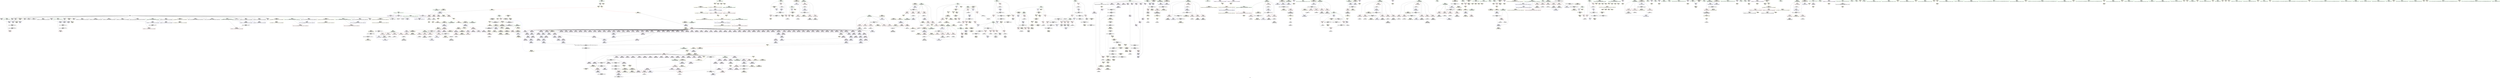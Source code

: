 digraph "SVFG" {
	label="SVFG";

	Node0x562aadbaeb70 [shape=record,color=grey,label="{NodeID: 0\nNullPtr}"];
	Node0x562aadbaeb70 -> Node0x562aadbdb650[style=solid];
	Node0x562aadbaeb70 -> Node0x562aadbdb750[style=solid];
	Node0x562aadbaeb70 -> Node0x562aadbdb820[style=solid];
	Node0x562aadbaeb70 -> Node0x562aadbdb8f0[style=solid];
	Node0x562aadbaeb70 -> Node0x562aadbdb9c0[style=solid];
	Node0x562aadbaeb70 -> Node0x562aadbdba90[style=solid];
	Node0x562aadbaeb70 -> Node0x562aadbdbb60[style=solid];
	Node0x562aadbaeb70 -> Node0x562aadbdbc30[style=solid];
	Node0x562aadbaeb70 -> Node0x562aadbdbd00[style=solid];
	Node0x562aadbaeb70 -> Node0x562aadbdbdd0[style=solid];
	Node0x562aadbaeb70 -> Node0x562aadbdbea0[style=solid];
	Node0x562aadbaeb70 -> Node0x562aadbdbf70[style=solid];
	Node0x562aadbaeb70 -> Node0x562aadbdc040[style=solid];
	Node0x562aadbaeb70 -> Node0x562aadbdc110[style=solid];
	Node0x562aadbaeb70 -> Node0x562aadbdc1e0[style=solid];
	Node0x562aadbaeb70 -> Node0x562aadbdc2b0[style=solid];
	Node0x562aadbaeb70 -> Node0x562aadbdc380[style=solid];
	Node0x562aadbaeb70 -> Node0x562aadbdc450[style=solid];
	Node0x562aadbaeb70 -> Node0x562aadbdc520[style=solid];
	Node0x562aadbaeb70 -> Node0x562aadbdc5f0[style=solid];
	Node0x562aadbaeb70 -> Node0x562aadbdc6c0[style=solid];
	Node0x562aadbaeb70 -> Node0x562aadbdc790[style=solid];
	Node0x562aadbaeb70 -> Node0x562aadbdc860[style=solid];
	Node0x562aadbaeb70 -> Node0x562aadbdc930[style=solid];
	Node0x562aadbaeb70 -> Node0x562aadbdca00[style=solid];
	Node0x562aadbaeb70 -> Node0x562aadbf6270[style=solid];
	Node0x562aadbaeb70 -> Node0x562aadc0c590[style=solid];
	Node0x562aadbaeb70 -> Node0x562aadc0ca10[style=solid];
	Node0x562aadc43060 [shape=record,color=black,label="{NodeID: 941\nMR_28V_7 = PHI(MR_28V_9, MR_28V_6, )\npts\{4610001 \}\n}"];
	Node0x562aadc43060 -> Node0x562aadbf5140[style=dashed];
	Node0x562aadc43060 -> Node0x562aadbfbcd0[style=dashed];
	Node0x562aadc43060 -> Node0x562aadbfbda0[style=dashed];
	Node0x562aadc43060 -> Node0x562aadc3c640[style=dashed];
	Node0x562aadbeae90 [shape=record,color=yellow,style=double,label="{NodeID: 775\nFPARM(817)\nFun[_ZStplIcSt11char_traitsIcESaIcEENSt7__cxx1112basic_stringIT_T0_T1_EERKS8_PKS5_]}"];
	Node0x562aadbeae90 -> Node0x562aadbfad60[style=solid];
	Node0x562aadbf9f90 [shape=record,color=blue,label="{NodeID: 609\n730\<--104\narrayidx42\<--\n_ZN9TetrominoC2Eiii\n}"];
	Node0x562aadbf9f90 -> Node0x562aadbfa060[style=dashed];
	Node0x562aadbe1ad0 [shape=record,color=red,label="{NodeID: 443\n507\<--398\n\<--itc\nmain\n}"];
	Node0x562aadbe1ad0 -> Node0x562aadbfd600[style=solid];
	Node0x562aadbe5080 [shape=record,color=purple,label="{NodeID: 277\n715\<--666\nb30\<--this1\n_ZN9TetrominoC2Eiii\n}"];
	Node0x562aadbd5e00 [shape=record,color=green,label="{NodeID: 111\n873\<--874\ni\<--i_field_insensitive\n_ZN9Tetromino6rotateEv\n}"];
	Node0x562aadbd5e00 -> Node0x562aadbf30c0[style=solid];
	Node0x562aadbd5e00 -> Node0x562aadbf3190[style=solid];
	Node0x562aadbd5e00 -> Node0x562aadbf3260[style=solid];
	Node0x562aadbd5e00 -> Node0x562aadbf3330[style=solid];
	Node0x562aadbd5e00 -> Node0x562aadbfb310[style=solid];
	Node0x562aadbd5e00 -> Node0x562aadbfb650[style=solid];
	Node0x562aadc50890 [shape=record,color=yellow,style=double,label="{NodeID: 1052\nRETMU(2V_1)\npts\{14 \}\nFun[_ZN9Tetromino6canPutEi]}"];
	Node0x562aadc30d40 [shape=record,color=black,label="{NodeID: 886\nMR_56V_5 = PHI(MR_56V_6, MR_56V_4, )\npts\{320 \}\n}"];
	Node0x562aadc30d40 -> Node0x562aadbe1380[style=dashed];
	Node0x562aadc30d40 -> Node0x562aadbe1450[style=dashed];
	Node0x562aadc30d40 -> Node0x562aadbe1520[style=dashed];
	Node0x562aadc30d40 -> Node0x562aadbe15f0[style=dashed];
	Node0x562aadc30d40 -> Node0x562aadbe16c0[style=dashed];
	Node0x562aadc30d40 -> Node0x562aadbf7d70[style=dashed];
	Node0x562aadc30d40 -> Node0x562aadc2f940[style=dashed];
	Node0x562aadbff9c0 [shape=record,color=yellow,style=double,label="{NodeID: 720\nAPARM(468)\nCS[]|{<s0>18}}"];
	Node0x562aadbff9c0:s0 -> Node0x562aadbeb370[style=solid,color=red];
	Node0x562aadbf72e0 [shape=record,color=blue,label="{NodeID: 554\n261\<--104\narrayidx11\<--\n_ZN9Tetromino5putAtEi\n}"];
	Node0x562aadbf72e0 -> Node0x562aadc2c340[style=dashed];
	Node0x562aadbdee20 [shape=record,color=red,label="{NodeID: 388\n107\<--81\n\<--pos\n_Z4dropP9Tetromino\n}"];
	Node0x562aadbdee20 -> Node0x562aadbede80[style=solid];
	Node0x562aadbda330 [shape=record,color=purple,label="{NodeID: 222\n533\<--17\narrayidx28\<--a\nmain\n}"];
	Node0x562aadbda330 -> Node0x562aadbe27d0[style=solid];
	Node0x562aadbd67b0 [shape=record,color=green,label="{NodeID: 56\n279\<--280\nretval\<--retval_field_insensitive\n_Z8isFilledi\n}"];
	Node0x562aadbd67b0 -> Node0x562aadbe0750[style=solid];
	Node0x562aadbd67b0 -> Node0x562aadbf76f0[style=solid];
	Node0x562aadbd67b0 -> Node0x562aadbf7890[style=solid];
	Node0x562aadc4d6c0 [shape=record,color=yellow,style=double,label="{NodeID: 997\n10V_1 = ENCHI(MR_10V_0)\npts\{190000 \}\nFun[_Z4dropP9Tetromino]}"];
	Node0x562aadc4d6c0 -> Node0x562aadc41c60[style=dashed];
	Node0x562aadc4d6c0 -> Node0x562aadc560a0[style=dashed];
	Node0x562aadc4d6c0 -> Node0x562aadc56260[style=dashed];
	Node0x562aadc0b990 [shape=record,color=grey,label="{NodeID: 831\n969 = cmp(966, 9, )\n}"];
	Node0x562aadbfcd10 [shape=record,color=yellow,style=double,label="{NodeID: 665\nAPARM(92)\nCS[]|{<s0>3}}"];
	Node0x562aadbfcd10:s0 -> Node0x562aadc01970[style=solid,color=red];
	Node0x562aadbf4510 [shape=record,color=red,label="{NodeID: 499\n1006\<--883\n\<--j41\n_ZN9Tetromino6rotateEv\n}"];
	Node0x562aadbf4510 -> Node0x562aadbd8ee0[style=solid];
	Node0x562aadbe7e00 [shape=record,color=purple,label="{NodeID: 333\n793\<--666\narrayidx90\<--this1\n_ZN9TetrominoC2Eiii\n}"];
	Node0x562aadbe7e00 -> Node0x562aadbfabc0[style=solid];
	Node0x562aadbdd690 [shape=record,color=black,label="{NodeID: 167\n260\<--259\nidxprom10\<--add9\n_ZN9Tetromino5putAtEi\n}"];
	Node0x562aadc54550 [shape=record,color=yellow,style=double,label="{NodeID: 1108\nRETMU(114V_1)\npts\{826 \}\nFun[_ZStplIcSt11char_traitsIcESaIcEENSt7__cxx1112basic_stringIT_T0_T1_EERKS8_PKS5_]}"];
	Node0x562aadbaec00 [shape=record,color=green,label="{NodeID: 1\n7\<--1\n__dso_handle\<--dummyObj\nGlob }"];
	Node0x562aadc43560 [shape=record,color=black,label="{NodeID: 942\nMR_23V_4 = PHI(MR_23V_5, MR_23V_3, )\npts\{151 \}\n}"];
	Node0x562aadc43560 -> Node0x562aadbdf7e0[style=dashed];
	Node0x562aadc43560 -> Node0x562aadbdf8b0[style=dashed];
	Node0x562aadc43560 -> Node0x562aadbdf980[style=dashed];
	Node0x562aadc43560 -> Node0x562aadbdfa50[style=dashed];
	Node0x562aadc43560 -> Node0x562aadbf6d30[style=dashed];
	Node0x562aadc43560 -> Node0x562aadc3a840[style=dashed];
	Node0x562aadc43560 -> Node0x562aadc46760[style=dashed];
	Node0x562aadbeafb0 [shape=record,color=yellow,style=double,label="{NodeID: 776\nFPARM(818)\nFun[_ZStplIcSt11char_traitsIcESaIcEENSt7__cxx1112basic_stringIT_T0_T1_EERKS8_PKS5_]}"];
	Node0x562aadbeafb0 -> Node0x562aadbfae30[style=solid];
	Node0x562aadbfa060 [shape=record,color=blue,label="{NodeID: 610\n734\<--104\narrayidx45\<--\n_ZN9TetrominoC2Eiii\n}"];
	Node0x562aadbfa060 -> Node0x562aadbfa130[style=dashed];
	Node0x562aadbe1ba0 [shape=record,color=red,label="{NodeID: 444\n560\<--398\n\<--itc\nmain\n}"];
	Node0x562aadbe1ba0 -> Node0x562aadbee480[style=solid];
	Node0x562aadbe5150 [shape=record,color=purple,label="{NodeID: 278\n716\<--666\narrayidx31\<--this1\n_ZN9TetrominoC2Eiii\n}"];
	Node0x562aadbd5ed0 [shape=record,color=green,label="{NodeID: 112\n875\<--876\nj\<--j_field_insensitive\n_ZN9Tetromino6rotateEv\n}"];
	Node0x562aadbd5ed0 -> Node0x562aadbf3400[style=solid];
	Node0x562aadbd5ed0 -> Node0x562aadbf34d0[style=solid];
	Node0x562aadbd5ed0 -> Node0x562aadbf35a0[style=solid];
	Node0x562aadbd5ed0 -> Node0x562aadbf3670[style=solid];
	Node0x562aadbd5ed0 -> Node0x562aadbfb3e0[style=solid];
	Node0x562aadbd5ed0 -> Node0x562aadbfb580[style=solid];
	Node0x562aadc513b0 [shape=record,color=yellow,style=double,label="{NodeID: 1053\nRETMU(15V_4)\npts\{143 \}\nFun[_ZN9Tetromino6canPutEi]}"];
	Node0x562aadc31240 [shape=record,color=black,label="{NodeID: 887\nMR_10V_4 = PHI(MR_10V_6, MR_10V_3, )\npts\{190000 \}\n}"];
	Node0x562aadc31240 -> Node0x562aadbe1790[style=dashed];
	Node0x562aadc31240 -> Node0x562aadbf7bd0[style=dashed];
	Node0x562aadc31240 -> Node0x562aadc2fe40[style=dashed];
	Node0x562aadbffa90 [shape=record,color=yellow,style=double,label="{NodeID: 721\nAPARM(465)\nCS[]|{<s0>19}}"];
	Node0x562aadbffa90:s0 -> Node0x562aadc01c40[style=solid,color=red];
	Node0x562aadbf73b0 [shape=record,color=blue,label="{NodeID: 555\n226\<--266\nj\<--inc\n_ZN9Tetromino5putAtEi\n}"];
	Node0x562aadbf73b0 -> Node0x562aadc38040[style=dashed];
	Node0x562aadbdeef0 [shape=record,color=red,label="{NodeID: 389\n111\<--81\n\<--pos\n_Z4dropP9Tetromino\n}"];
	Node0x562aadbdeef0 -> Node0x562aadc0cb90[style=solid];
	Node0x562aadbda400 [shape=record,color=purple,label="{NodeID: 223\n418\<--20\n\<--.str\nmain\n}"];
	Node0x562aadbda400 -> Node0x562aadbfe3d0[style=solid];
	Node0x562aadbd6880 [shape=record,color=green,label="{NodeID: 57\n281\<--282\npos.addr\<--pos.addr_field_insensitive\n_Z8isFilledi\n}"];
	Node0x562aadbd6880 -> Node0x562aadbe0820[style=solid];
	Node0x562aadbd6880 -> Node0x562aadbf7550[style=solid];
	Node0x562aadc4d7a0 [shape=record,color=yellow,style=double,label="{NodeID: 998\n12V_1 = ENCHI(MR_12V_0)\npts\{4610000 4610001 \}\nFun[_Z4dropP9Tetromino]}"];
	Node0x562aadc4d7a0 -> Node0x562aadc52e80[style=dashed];
	Node0x562aadc4d7a0 -> Node0x562aadc56180[style=dashed];
	Node0x562aadc4d7a0 -> Node0x562aadc563c0[style=dashed];
	Node0x562aadc0bb10 [shape=record,color=grey,label="{NodeID: 832\n1135 = cmp(1134, 9, )\n}"];
	Node0x562aadbfcde0 [shape=record,color=yellow,style=double,label="{NodeID: 666\nAPARM(93)\nCS[]|{<s0>3}}"];
	Node0x562aadbfcde0:s0 -> Node0x562aadc01a60[style=solid,color=red];
	Node0x562aadbf45e0 [shape=record,color=red,label="{NodeID: 500\n1012\<--883\n\<--j41\n_ZN9Tetromino6rotateEv\n}"];
	Node0x562aadbf45e0 -> Node0x562aadbed580[style=solid];
	Node0x562aadbe7ed0 [shape=record,color=purple,label="{NodeID: 334\n891\<--871\narraydecay\<--tmp\n_ZN9Tetromino6rotateEv\n}"];
	Node0x562aadbe7ed0 -> Node0x562aadbde390[style=solid];
	Node0x562aadbdd760 [shape=record,color=black,label="{NodeID: 168\n293\<--292\nidxprom\<--\n_Z8isFilledi\n}"];
	Node0x562aadc54660 [shape=record,color=yellow,style=double,label="{NodeID: 1109\nRETMU(116V_1)\npts\{828 \}\nFun[_ZStplIcSt11char_traitsIcESaIcEENSt7__cxx1112basic_stringIT_T0_T1_EERKS8_PKS5_]}"];
	Node0x562aadb90f90 [shape=record,color=green,label="{NodeID: 2\n9\<--1\n\<--dummyObj\nCan only get source location for instruction, argument, global var or function.}"];
	Node0x562aadc43a60 [shape=record,color=black,label="{NodeID: 943\nMR_124V_3 = PHI(MR_124V_4, MR_124V_2, )\npts\{878 \}\n}"];
	Node0x562aadc43a60 -> Node0x562aadbf3740[style=dashed];
	Node0x562aadc43a60 -> Node0x562aadbf3810[style=dashed];
	Node0x562aadc43a60 -> Node0x562aadbf38e0[style=dashed];
	Node0x562aadc43a60 -> Node0x562aadbf39b0[style=dashed];
	Node0x562aadc43a60 -> Node0x562aadbfba60[style=dashed];
	Node0x562aadc43a60 -> Node0x562aadc51d80[style=dashed];
	Node0x562aadbeb0d0 [shape=record,color=yellow,style=double,label="{NodeID: 777\nFPARM(650)\nFun[_ZN9TetrominoC2Eiii]}"];
	Node0x562aadbeb0d0 -> Node0x562aadbf91c0[style=solid];
	Node0x562aadbfa130 [shape=record,color=blue,label="{NodeID: 611\n738\<--104\narrayidx48\<--\n_ZN9TetrominoC2Eiii\n}"];
	Node0x562aadbfa130 -> Node0x562aadbfa200[style=dashed];
	Node0x562aadbe1c70 [shape=record,color=red,label="{NodeID: 445\n457\<--400\n\<--flag\nmain\n}"];
	Node0x562aadbe1c70 -> Node0x562aadc0c890[style=solid];
	Node0x562aadbe5220 [shape=record,color=purple,label="{NodeID: 279\n717\<--666\narrayidx32\<--this1\n_ZN9TetrominoC2Eiii\n}"];
	Node0x562aadbe5220 -> Node0x562aadbf9d20[style=solid];
	Node0x562aadbd5fa0 [shape=record,color=green,label="{NodeID: 113\n877\<--878\ni14\<--i14_field_insensitive\n_ZN9Tetromino6rotateEv\n}"];
	Node0x562aadbd5fa0 -> Node0x562aadbf3740[style=solid];
	Node0x562aadbd5fa0 -> Node0x562aadbf3810[style=solid];
	Node0x562aadbd5fa0 -> Node0x562aadbf38e0[style=solid];
	Node0x562aadbd5fa0 -> Node0x562aadbf39b0[style=solid];
	Node0x562aadbd5fa0 -> Node0x562aadbfb720[style=solid];
	Node0x562aadbd5fa0 -> Node0x562aadbfba60[style=solid];
	Node0x562aadc51490 [shape=record,color=yellow,style=double,label="{NodeID: 1054\nRETMU(17V_2)\npts\{145 \}\nFun[_ZN9Tetromino6canPutEi]}"];
	Node0x562aadc31740 [shape=record,color=black,label="{NodeID: 888\nMR_69V_4 = PHI(MR_69V_2, MR_69V_5, )\npts\{395 \}\n}"];
	Node0x562aadc31740 -> Node0x562aadbe1860[style=dashed];
	Node0x562aadbffb60 [shape=record,color=yellow,style=double,label="{NodeID: 722\nAPARM(390)\nCS[]}"];
	Node0x562aadbf7480 [shape=record,color=blue,label="{NodeID: 556\n224\<--271\ni\<--inc13\n_ZN9Tetromino5putAtEi\n}"];
	Node0x562aadbf7480 -> Node0x562aadc2e540[style=dashed];
	Node0x562aadbdefc0 [shape=record,color=red,label="{NodeID: 390\n125\<--81\n\<--pos\n_Z4dropP9Tetromino\n}"];
	Node0x562aadbdefc0 -> Node0x562aadbfd390[style=solid];
	Node0x562aadbda4d0 [shape=record,color=purple,label="{NodeID: 224\n431\<--22\n\<--.str.1\nmain\n}"];
	Node0x562aadbda4d0 -> Node0x562aadbfee60[style=solid];
	Node0x562aadbd6950 [shape=record,color=green,label="{NodeID: 58\n283\<--284\nj\<--j_field_insensitive\n_Z8isFilledi\n}"];
	Node0x562aadbd6950 -> Node0x562aadbe08f0[style=solid];
	Node0x562aadbd6950 -> Node0x562aadbe09c0[style=solid];
	Node0x562aadbd6950 -> Node0x562aadbe0a90[style=solid];
	Node0x562aadbd6950 -> Node0x562aadbf7620[style=solid];
	Node0x562aadbd6950 -> Node0x562aadbf77c0[style=solid];
	Node0x562aadc4d880 [shape=record,color=yellow,style=double,label="{NodeID: 999\n41V_1 = ENCHI(MR_41V_0)\npts\{12 \}\nFun[_Z8isFilledi]}"];
	Node0x562aadc4d880 -> Node0x562aadbe9c10[style=dashed];
	Node0x562aadc4d880 -> Node0x562aadc52f60[style=dashed];
	Node0x562aadc0bc90 [shape=record,color=grey,label="{NodeID: 833\n974 = cmp(973, 89, )\n}"];
	Node0x562aadbfceb0 [shape=record,color=yellow,style=double,label="{NodeID: 667\nAPARM(441)\nCS[]}"];
	Node0x562aadbf46b0 [shape=record,color=red,label="{NodeID: 501\n1030\<--885\n\<--j71\n_ZN9Tetromino6rotateEv\n}"];
	Node0x562aadbf46b0 -> Node0x562aadc0f410[style=solid];
	Node0x562aadbe7fa0 [shape=record,color=purple,label="{NodeID: 335\n915\<--871\narrayidx8\<--tmp\n_ZN9Tetromino6rotateEv\n}"];
	Node0x562aadbdd830 [shape=record,color=black,label="{NodeID: 169\n296\<--295\nidxprom1\<--\n_Z8isFilledi\n}"];
	Node0x562aadc54740 [shape=record,color=yellow,style=double,label="{NodeID: 1110\nRETMU(108V_2)\npts\{820 \}\nFun[_ZStplIcSt11char_traitsIcESaIcEENSt7__cxx1112basic_stringIT_T0_T1_EERKS8_PKS5_]}"];
	Node0x562aadbc5b70 [shape=record,color=green,label="{NodeID: 3\n20\<--1\n.str\<--dummyObj\nGlob }"];
	Node0x562aadc43f60 [shape=record,color=black,label="{NodeID: 944\nMR_126V_2 = PHI(MR_126V_4, MR_126V_1, )\npts\{880 \}\n}"];
	Node0x562aadc43f60 -> Node0x562aadbfb7f0[style=dashed];
	Node0x562aadc43f60 -> Node0x562aadc51e60[style=dashed];
	Node0x562aadbeb190 [shape=record,color=yellow,style=double,label="{NodeID: 778\nFPARM(651)\nFun[_ZN9TetrominoC2Eiii]}"];
	Node0x562aadbeb190 -> Node0x562aadbf9290[style=solid];
	Node0x562aadbfa200 [shape=record,color=blue,label="{NodeID: 612\n742\<--104\narrayidx51\<--\n_ZN9TetrominoC2Eiii\n}"];
	Node0x562aadbfa200 -> Node0x562aadc34440[style=dashed];
	Node0x562aadbe1d40 [shape=record,color=red,label="{NodeID: 446\n497\<--400\n\<--flag\nmain\n}"];
	Node0x562aadbe1d40 -> Node0x562aadc0b510[style=solid];
	Node0x562aadbe52f0 [shape=record,color=purple,label="{NodeID: 280\n719\<--666\nb33\<--this1\n_ZN9TetrominoC2Eiii\n}"];
	Node0x562aadbd6070 [shape=record,color=green,label="{NodeID: 114\n879\<--880\nj18\<--j18_field_insensitive\n_ZN9Tetromino6rotateEv\n}"];
	Node0x562aadbd6070 -> Node0x562aadbf3a80[style=solid];
	Node0x562aadbd6070 -> Node0x562aadbf3b50[style=solid];
	Node0x562aadbd6070 -> Node0x562aadbf3c20[style=solid];
	Node0x562aadbd6070 -> Node0x562aadbf3cf0[style=solid];
	Node0x562aadbd6070 -> Node0x562aadbfb7f0[style=solid];
	Node0x562aadbd6070 -> Node0x562aadbfb990[style=solid];
	Node0x562aadc51570 [shape=record,color=yellow,style=double,label="{NodeID: 1055\nRETMU(19V_2)\npts\{147 \}\nFun[_ZN9Tetromino6canPutEi]}"];
	Node0x562aadc31c40 [shape=record,color=black,label="{NodeID: 889\nMR_71V_4 = PHI(MR_71V_2, MR_71V_5, )\npts\{397 \}\n}"];
	Node0x562aadc31c40 -> Node0x562aadbe1930[style=dashed];
	Node0x562aadbffc30 [shape=record,color=yellow,style=double,label="{NodeID: 723\nAPARM(392)\nCS[]}"];
	Node0x562aadbf7550 [shape=record,color=blue,label="{NodeID: 557\n281\<--278\npos.addr\<--pos\n_Z8isFilledi\n}"];
	Node0x562aadbf7550 -> Node0x562aadbe0820[style=dashed];
	Node0x562aadbf7550 -> Node0x562aadc53150[style=dashed];
	Node0x562aadbdf090 [shape=record,color=red,label="{NodeID: 391\n213\<--142\n\<--retval\n_ZN9Tetromino6canPutEi\n}"];
	Node0x562aadbdf090 -> Node0x562aadbdd350[style=solid];
	Node0x562aadbda5a0 [shape=record,color=purple,label="{NodeID: 225\n441\<--24\n\<--.str.2\nmain\n}"];
	Node0x562aadbda5a0 -> Node0x562aadbfceb0[style=solid];
	Node0x562aadbd6a20 [shape=record,color=green,label="{NodeID: 59\n312\<--313\n_Z5clearv\<--_Z5clearv_field_insensitive\n}"];
	Node0x562aadc4d990 [shape=record,color=yellow,style=double,label="{NodeID: 1000\n43V_1 = ENCHI(MR_43V_0)\npts\{280 \}\nFun[_Z8isFilledi]}"];
	Node0x562aadc4d990 -> Node0x562aadbf76f0[style=dashed];
	Node0x562aadc4d990 -> Node0x562aadbf7890[style=dashed];
	Node0x562aadc0be10 [shape=record,color=grey,label="{NodeID: 834\n897 = cmp(896, 89, )\n}"];
	Node0x562aadbfcf80 [shape=record,color=yellow,style=double,label="{NodeID: 668\nAPARM(11)\nCS[]}"];
	Node0x562aadbf4780 [shape=record,color=red,label="{NodeID: 502\n1038\<--885\n\<--j71\n_ZN9Tetromino6rotateEv\n}"];
	Node0x562aadbf4780 -> Node0x562aadc0f110[style=solid];
	Node0x562aadbe8070 [shape=record,color=purple,label="{NodeID: 336\n918\<--871\narrayidx10\<--tmp\n_ZN9Tetromino6rotateEv\n}"];
	Node0x562aadbe8070 -> Node0x562aadbfb4b0[style=solid];
	Node0x562aadbdd900 [shape=record,color=black,label="{NodeID: 170\n277\<--310\n_Z8isFilledi_ret\<--\n_Z8isFilledi\n}"];
	Node0x562aadbdd900 -> Node0x562aadbeba50[style=solid];
	Node0x562aadc54820 [shape=record,color=yellow,style=double,label="{NodeID: 1111\nRETMU(110V_2)\npts\{822 \}\nFun[_ZStplIcSt11char_traitsIcESaIcEENSt7__cxx1112basic_stringIT_T0_T1_EERKS8_PKS5_]}"];
	Node0x562aadb9d3b0 [shape=record,color=green,label="{NodeID: 4\n22\<--1\n.str.1\<--dummyObj\nGlob }"];
	Node0x562aadc44460 [shape=record,color=black,label="{NodeID: 945\nMR_28V_2 = PHI(MR_28V_3, MR_28V_1, )\npts\{4610001 \}\n}"];
	Node0x562aadc44460 -> Node0x562aadc34e40[style=dashed];
	Node0x562aadc44460 -> Node0x562aadc45d60[style=dashed];
	Node0x562aadbeb280 [shape=record,color=yellow,style=double,label="{NodeID: 779\nFPARM(652)\nFun[_ZN9TetrominoC2Eiii]}"];
	Node0x562aadbeb280 -> Node0x562aadbf9360[style=solid];
	Node0x562aadbfa2d0 [shape=record,color=blue,label="{NodeID: 613\n747\<--104\narrayidx55\<--\n_ZN9TetrominoC2Eiii\n}"];
	Node0x562aadbfa2d0 -> Node0x562aadbfa3a0[style=dashed];
	Node0x562aadbe1e10 [shape=record,color=red,label="{NodeID: 447\n512\<--400\n\<--flag\nmain\n}"];
	Node0x562aadbe1e10 -> Node0x562aadc0b390[style=solid];
	Node0x562aadbe53c0 [shape=record,color=purple,label="{NodeID: 281\n720\<--666\narrayidx34\<--this1\n_ZN9TetrominoC2Eiii\n}"];
	Node0x562aadbdab30 [shape=record,color=green,label="{NodeID: 115\n881\<--882\ni37\<--i37_field_insensitive\n_ZN9Tetromino6rotateEv\n}"];
	Node0x562aadbdab30 -> Node0x562aadbf3dc0[style=solid];
	Node0x562aadbdab30 -> Node0x562aadbf3e90[style=solid];
	Node0x562aadbdab30 -> Node0x562aadbf3f60[style=solid];
	Node0x562aadbdab30 -> Node0x562aadbf4030[style=solid];
	Node0x562aadbdab30 -> Node0x562aadbf4100[style=solid];
	Node0x562aadbdab30 -> Node0x562aadbf41d0[style=solid];
	Node0x562aadbdab30 -> Node0x562aadbfbb30[style=solid];
	Node0x562aadbdab30 -> Node0x562aadbfbf40[style=solid];
	Node0x562aadc51650 [shape=record,color=yellow,style=double,label="{NodeID: 1056\nRETMU(21V_3)\npts\{149 \}\nFun[_ZN9Tetromino6canPutEi]}"];
	Node0x562aadc32140 [shape=record,color=black,label="{NodeID: 890\nMR_73V_5 = PHI(MR_73V_3, MR_73V_1, )\npts\{399 \}\n}"];
	Node0x562aadbffd00 [shape=record,color=yellow,style=double,label="{NodeID: 724\nAPARM(666)\nCS[]|{<s0>40}}"];
	Node0x562aadbffd00:s0 -> Node0x562aadc01b50[style=solid,color=red];
	Node0x562aadbf7620 [shape=record,color=blue,label="{NodeID: 558\n283\<--9\nj\<--\n_Z8isFilledi\n}"];
	Node0x562aadbf7620 -> Node0x562aadc30340[style=dashed];
	Node0x562aadbdf160 [shape=record,color=red,label="{NodeID: 392\n154\<--144\nthis1\<--this.addr\n_ZN9Tetromino6canPutEi\n}"];
	Node0x562aadbdf160 -> Node0x562aadbe31a0[style=solid];
	Node0x562aadbdf160 -> Node0x562aadbe3270[style=solid];
	Node0x562aadbdf160 -> Node0x562aadbe3340[style=solid];
	Node0x562aadbdf160 -> Node0x562aadbe3410[style=solid];
	Node0x562aadbda670 [shape=record,color=purple,label="{NodeID: 226\n455\<--24\n\<--.str.2\nmain\n}"];
	Node0x562aadbda670 -> Node0x562aadbff340[style=solid];
	Node0x562aadbd6b20 [shape=record,color=green,label="{NodeID: 60\n315\<--316\ni\<--i_field_insensitive\n_Z5clearv\n}"];
	Node0x562aadbd6b20 -> Node0x562aadbe0c30[style=solid];
	Node0x562aadbd6b20 -> Node0x562aadbe0d00[style=solid];
	Node0x562aadbd6b20 -> Node0x562aadbe0dd0[style=solid];
	Node0x562aadbd6b20 -> Node0x562aadbe0ea0[style=solid];
	Node0x562aadbd6b20 -> Node0x562aadbf7960[style=solid];
	Node0x562aadbd6b20 -> Node0x562aadbf7f10[style=solid];
	Node0x562aadc4da70 [shape=record,color=yellow,style=double,label="{NodeID: 1001\n45V_1 = ENCHI(MR_45V_0)\npts\{282 \}\nFun[_Z8isFilledi]}"];
	Node0x562aadc4da70 -> Node0x562aadbf7550[style=dashed];
	Node0x562aadc0bf90 [shape=record,color=grey,label="{NodeID: 835\n239 = cmp(238, 89, )\n}"];
	Node0x562aadbfd050 [shape=record,color=yellow,style=double,label="{NodeID: 669\nAPARM(13)\nCS[]}"];
	Node0x562aadbf4850 [shape=record,color=red,label="{NodeID: 503\n1045\<--885\n\<--j71\n_ZN9Tetromino6rotateEv\n}"];
	Node0x562aadbf4850 -> Node0x562aadbd9080[style=solid];
	Node0x562aadbe8140 [shape=record,color=purple,label="{NodeID: 337\n942\<--871\narrayidx23\<--tmp\n_ZN9Tetromino6rotateEv\n}"];
	Node0x562aadbdd9d0 [shape=record,color=black,label="{NodeID: 171\n347\<--346\nidxprom\<--sub\n_Z5clearv\n}"];
	Node0x562aadc54900 [shape=record,color=yellow,style=double,label="{NodeID: 1112\nRETMU(112V_3)\npts\{824 \}\nFun[_ZStplIcSt11char_traitsIcESaIcEENSt7__cxx1112basic_stringIT_T0_T1_EERKS8_PKS5_]}"];
	Node0x562aadb9d440 [shape=record,color=green,label="{NodeID: 5\n24\<--1\n.str.2\<--dummyObj\nGlob }"];
	Node0x562aadc44960 [shape=record,color=black,label="{NodeID: 946\nMR_134V_5 = PHI(MR_134V_6, MR_134V_4, )\npts\{888 \}\n}"];
	Node0x562aadc44960 -> Node0x562aadbf4b90[style=dashed];
	Node0x562aadc44960 -> Node0x562aadbf4c60[style=dashed];
	Node0x562aadc44960 -> Node0x562aadbf4d30[style=dashed];
	Node0x562aadc44960 -> Node0x562aadbf4e00[style=dashed];
	Node0x562aadc44960 -> Node0x562aadbf4ed0[style=dashed];
	Node0x562aadc44960 -> Node0x562aadbfc350[style=dashed];
	Node0x562aadc44960 -> Node0x562aadc47660[style=dashed];
	Node0x562aadbeb370 [shape=record,color=yellow,style=double,label="{NodeID: 780\nFPARM(653)\nFun[_ZN9TetrominoC2Eiii]}"];
	Node0x562aadbeb370 -> Node0x562aadbf9430[style=solid];
	Node0x562aadbfa3a0 [shape=record,color=blue,label="{NodeID: 614\n751\<--104\narrayidx58\<--\n_ZN9TetrominoC2Eiii\n}"];
	Node0x562aadbfa3a0 -> Node0x562aadbfa470[style=dashed];
	Node0x562aadbe1ee0 [shape=record,color=red,label="{NodeID: 448\n451\<--402\n\<--i\nmain\n}"];
	Node0x562aadbe1ee0 -> Node0x562aadc0c710[style=solid];
	Node0x562aadbe5490 [shape=record,color=purple,label="{NodeID: 282\n721\<--666\narrayidx35\<--this1\n_ZN9TetrominoC2Eiii\n}"];
	Node0x562aadbe5490 -> Node0x562aadbf9df0[style=solid];
	Node0x562aadbdac00 [shape=record,color=green,label="{NodeID: 116\n883\<--884\nj41\<--j41_field_insensitive\n_ZN9Tetromino6rotateEv\n}"];
	Node0x562aadbdac00 -> Node0x562aadbf42a0[style=solid];
	Node0x562aadbdac00 -> Node0x562aadbf4370[style=solid];
	Node0x562aadbdac00 -> Node0x562aadbf4440[style=solid];
	Node0x562aadbdac00 -> Node0x562aadbf4510[style=solid];
	Node0x562aadbdac00 -> Node0x562aadbf45e0[style=solid];
	Node0x562aadbdac00 -> Node0x562aadbfbc00[style=solid];
	Node0x562aadbdac00 -> Node0x562aadbfbe70[style=solid];
	Node0x562aadc51730 [shape=record,color=yellow,style=double,label="{NodeID: 1057\nRETMU(23V_6)\npts\{151 \}\nFun[_ZN9Tetromino6canPutEi]}"];
	Node0x562aadc32640 [shape=record,color=black,label="{NodeID: 891\nMR_75V_7 = PHI(MR_75V_4, MR_75V_1, )\npts\{401 \}\n}"];
	Node0x562aadbffdd0 [shape=record,color=yellow,style=double,label="{NodeID: 725\nAPARM(574)\nCS[]|{<s0>29}}"];
	Node0x562aadbffdd0:s0 -> Node0x562aadbead70[style=solid,color=red];
	Node0x562aadbf76f0 [shape=record,color=blue,label="{NodeID: 559\n279\<--9\nretval\<--\n_Z8isFilledi\n}"];
	Node0x562aadbf76f0 -> Node0x562aadc2c840[style=dashed];
	Node0x562aadbdf230 [shape=record,color=red,label="{NodeID: 393\n176\<--146\n\<--pos.addr\n_ZN9Tetromino6canPutEi\n}"];
	Node0x562aadbdf230 -> Node0x562aadbeda00[style=solid];
	Node0x562aadbda740 [shape=record,color=purple,label="{NodeID: 227\n508\<--26\n\<--.str.3\nmain\n}"];
	Node0x562aadbda740 -> Node0x562aadbfd530[style=solid];
	Node0x562aadbd6bf0 [shape=record,color=green,label="{NodeID: 61\n317\<--318\nj\<--j_field_insensitive\n_Z5clearv\n}"];
	Node0x562aadbd6bf0 -> Node0x562aadbe0f70[style=solid];
	Node0x562aadbd6bf0 -> Node0x562aadbe1040[style=solid];
	Node0x562aadbd6bf0 -> Node0x562aadbe1110[style=solid];
	Node0x562aadbd6bf0 -> Node0x562aadbe11e0[style=solid];
	Node0x562aadbd6bf0 -> Node0x562aadbe12b0[style=solid];
	Node0x562aadbd6bf0 -> Node0x562aadbf7a30[style=solid];
	Node0x562aadbd6bf0 -> Node0x562aadbf7e40[style=solid];
	Node0x562aadc4db50 [shape=record,color=yellow,style=double,label="{NodeID: 1002\n47V_1 = ENCHI(MR_47V_0)\npts\{284 \}\nFun[_Z8isFilledi]}"];
	Node0x562aadc4db50 -> Node0x562aadbf7620[style=dashed];
	Node0x562aadc0c110 [shape=record,color=grey,label="{NodeID: 836\n1127 = cmp(1126, 89, )\n}"];
	Node0x562aadbfd120 [shape=record,color=yellow,style=double,label="{NodeID: 670\nAPARM(15)\nCS[]}"];
	Node0x562aadbf4920 [shape=record,color=red,label="{NodeID: 504\n1054\<--885\n\<--j71\n_ZN9Tetromino6rotateEv\n}"];
	Node0x562aadbf4920 -> Node0x562aadbec500[style=solid];
	Node0x562aadbe8210 [shape=record,color=purple,label="{NodeID: 338\n945\<--871\narrayidx25\<--tmp\n_ZN9Tetromino6rotateEv\n}"];
	Node0x562aadbe8210 -> Node0x562aadbf5070[style=solid];
	Node0x562aadbddaa0 [shape=record,color=black,label="{NodeID: 172\n350\<--349\nidxprom7\<--\n_Z5clearv\n}"];
	Node0x562aadc549e0 [shape=record,color=yellow,style=double,label="{NodeID: 1113\nRETMU(98V_2)\npts\{655 \}\nFun[_ZN9TetrominoC2Eiii]}"];
	Node0x562aadb9d4d0 [shape=record,color=green,label="{NodeID: 6\n26\<--1\n.str.3\<--dummyObj\nGlob }"];
	Node0x562aadc44e60 [shape=record,color=black,label="{NodeID: 947\nMR_28V_13 = PHI(MR_28V_15, MR_28V_12, )\npts\{4610001 \}\n}"];
	Node0x562aadc44e60 -> Node0x562aadbf5210[style=dashed];
	Node0x562aadc44e60 -> Node0x562aadbfc1b0[style=dashed];
	Node0x562aadc44e60 -> Node0x562aadbfc280[style=dashed];
	Node0x562aadc44e60 -> Node0x562aadc47b60[style=dashed];
	Node0x562aadbeb460 [shape=record,color=yellow,style=double,label="{NodeID: 781\nFRet(139)\nFun[_ZN9Tetromino6canPutEi]|{<s0>3}}"];
	Node0x562aadbeb460:s0 -> Node0x562aadc00fb0[style=solid,color=blue];
	Node0x562aadbfa470 [shape=record,color=blue,label="{NodeID: 615\n755\<--104\narrayidx61\<--\n_ZN9TetrominoC2Eiii\n}"];
	Node0x562aadbfa470 -> Node0x562aadbfa540[style=dashed];
	Node0x562aadbe1fb0 [shape=record,color=red,label="{NodeID: 449\n503\<--402\n\<--i\nmain\n}"];
	Node0x562aadbe1fb0 -> Node0x562aadbec380[style=solid];
	Node0x562aadbe5560 [shape=record,color=purple,label="{NodeID: 283\n723\<--666\nb36\<--this1\n_ZN9TetrominoC2Eiii\n}"];
	Node0x562aadbdacd0 [shape=record,color=green,label="{NodeID: 117\n885\<--886\nj71\<--j71_field_insensitive\n_ZN9Tetromino6rotateEv\n}"];
	Node0x562aadbdacd0 -> Node0x562aadbf46b0[style=solid];
	Node0x562aadbdacd0 -> Node0x562aadbf4780[style=solid];
	Node0x562aadbdacd0 -> Node0x562aadbf4850[style=solid];
	Node0x562aadbdacd0 -> Node0x562aadbf4920[style=solid];
	Node0x562aadbdacd0 -> Node0x562aadbf49f0[style=solid];
	Node0x562aadbdacd0 -> Node0x562aadbf4ac0[style=solid];
	Node0x562aadbdacd0 -> Node0x562aadbfc010[style=solid];
	Node0x562aadbdacd0 -> Node0x562aadbfc420[style=solid];
	Node0x562aadc51810 [shape=record,color=yellow,style=double,label="{NodeID: 1058\nRETMU(10V_1)\npts\{190000 \}\nFun[_ZN9Tetromino6canPutEi]}"];
	Node0x562aadc32b40 [shape=record,color=black,label="{NodeID: 892\nMR_77V_6 = PHI(MR_77V_4, MR_77V_1, )\npts\{403 \}\n}"];
	Node0x562aadbffea0 [shape=record,color=yellow,style=double,label="{NodeID: 726\nAPARM(583)\nCS[]|{<s0>29}}"];
	Node0x562aadbffea0:s0 -> Node0x562aadbeae90[style=solid,color=red];
	Node0x562aadbf77c0 [shape=record,color=blue,label="{NodeID: 560\n283\<--305\nj\<--inc\n_Z8isFilledi\n}"];
	Node0x562aadbf77c0 -> Node0x562aadc30340[style=dashed];
	Node0x562aadbdf300 [shape=record,color=red,label="{NodeID: 394\n185\<--146\n\<--pos.addr\n_ZN9Tetromino6canPutEi\n}"];
	Node0x562aadbdf300 -> Node0x562aadc0a790[style=solid];
	Node0x562aadbda810 [shape=record,color=purple,label="{NodeID: 228\n537\<--28\n\<--.str.4\nmain\n}"];
	Node0x562aadbda810 -> Node0x562aadbfda10[style=solid];
	Node0x562aadbd6cc0 [shape=record,color=green,label="{NodeID: 62\n319\<--320\nk\<--k_field_insensitive\n_Z5clearv\n}"];
	Node0x562aadbd6cc0 -> Node0x562aadbe1380[style=solid];
	Node0x562aadbd6cc0 -> Node0x562aadbe1450[style=solid];
	Node0x562aadbd6cc0 -> Node0x562aadbe1520[style=solid];
	Node0x562aadbd6cc0 -> Node0x562aadbe15f0[style=solid];
	Node0x562aadbd6cc0 -> Node0x562aadbe16c0[style=solid];
	Node0x562aadbd6cc0 -> Node0x562aadbf7b00[style=solid];
	Node0x562aadbd6cc0 -> Node0x562aadbf7d70[style=solid];
	Node0x562aadc4dc30 [shape=record,color=yellow,style=double,label="{NodeID: 1003\n10V_1 = ENCHI(MR_10V_0)\npts\{190000 \}\nFun[_Z8isFilledi]}"];
	Node0x562aadc4dc30 -> Node0x562aadbe0b60[style=dashed];
	Node0x562aadc4dc30 -> Node0x562aadc53310[style=dashed];
	Node0x562aadc0c290 [shape=record,color=grey,label="{NodeID: 837\n979 = cmp(978, 89, )\n}"];
	Node0x562aadbfd1f0 [shape=record,color=yellow,style=double,label="{NodeID: 671\nAPARM(117)\nCS[]}"];
	Node0x562aadbf49f0 [shape=record,color=red,label="{NodeID: 505\n1063\<--885\n\<--j71\n_ZN9Tetromino6rotateEv\n}"];
	Node0x562aadbf49f0 -> Node0x562aadbd93c0[style=solid];
	Node0x562aadbe82e0 [shape=record,color=purple,label="{NodeID: 339\n904\<--890\nb\<--this1\n_ZN9Tetromino6rotateEv\n}"];
	Node0x562aadbddb70 [shape=record,color=black,label="{NodeID: 173\n354\<--353\nidxprom9\<--\n_Z5clearv\n}"];
	Node0x562aadc54af0 [shape=record,color=yellow,style=double,label="{NodeID: 1114\nRETMU(100V_2)\npts\{657 \}\nFun[_ZN9TetrominoC2Eiii]}"];
	Node0x562aadb9d560 [shape=record,color=green,label="{NodeID: 7\n28\<--1\n.str.4\<--dummyObj\nGlob }"];
	Node0x562aadc45360 [shape=record,color=black,label="{NodeID: 948\nMR_128V_2 = PHI(MR_128V_4, MR_128V_1, )\npts\{882 \}\n}"];
	Node0x562aadc45360 -> Node0x562aadbfbb30[style=dashed];
	Node0x562aadc45360 -> Node0x562aadc51f40[style=dashed];
	Node0x562aadbeb960 [shape=record,color=yellow,style=double,label="{NodeID: 782\nFRet(75)\nFun[_Z4dropP9Tetromino]|{<s0>19}}"];
	Node0x562aadbeb960:s0 -> Node0x562aadc01670[style=solid,color=blue];
	Node0x562aadbfa540 [shape=record,color=blue,label="{NodeID: 616\n759\<--104\narrayidx64\<--\n_ZN9TetrominoC2Eiii\n}"];
	Node0x562aadbfa540 -> Node0x562aadc34440[style=dashed];
	Node0x562aadbe2080 [shape=record,color=red,label="{NodeID: 450\n466\<--404\n\<--t\nmain\n}"];
	Node0x562aadbe2080 -> Node0x562aadbff820[style=solid];
	Node0x562aadbe5630 [shape=record,color=purple,label="{NodeID: 284\n724\<--666\narrayidx37\<--this1\n_ZN9TetrominoC2Eiii\n}"];
	Node0x562aadbdada0 [shape=record,color=green,label="{NodeID: 118\n887\<--888\ni75\<--i75_field_insensitive\n_ZN9Tetromino6rotateEv\n}"];
	Node0x562aadbdada0 -> Node0x562aadbf4b90[style=solid];
	Node0x562aadbdada0 -> Node0x562aadbf4c60[style=solid];
	Node0x562aadbdada0 -> Node0x562aadbf4d30[style=solid];
	Node0x562aadbdada0 -> Node0x562aadbf4e00[style=solid];
	Node0x562aadbdada0 -> Node0x562aadbf4ed0[style=solid];
	Node0x562aadbdada0 -> Node0x562aadbfc0e0[style=solid];
	Node0x562aadbdada0 -> Node0x562aadbfc350[style=solid];
	Node0x562aadc518f0 [shape=record,color=yellow,style=double,label="{NodeID: 1059\nRETMU(26V_1)\npts\{4610000 \}\nFun[_ZN9Tetromino6canPutEi]}"];
	Node0x562aadc33040 [shape=record,color=black,label="{NodeID: 893\nMR_85V_7 = PHI(MR_85V_2, MR_85V_1, )\npts\{411 \}\n}"];
	Node0x562aadbfff70 [shape=record,color=yellow,style=double,label="{NodeID: 727\nAPARM(584)\nCS[]|{<s0>29}}"];
	Node0x562aadbfff70:s0 -> Node0x562aadbeafb0[style=solid,color=red];
	Node0x562aadbf7890 [shape=record,color=blue,label="{NodeID: 561\n279\<--104\nretval\<--\n_Z8isFilledi\n}"];
	Node0x562aadbf7890 -> Node0x562aadc2c840[style=dashed];
	Node0x562aadbdf3d0 [shape=record,color=red,label="{NodeID: 395\n157\<--148\n\<--i\n_ZN9Tetromino6canPutEi\n}"];
	Node0x562aadbdf3d0 -> Node0x562aadc0d610[style=solid];
	Node0x562aadbda8e0 [shape=record,color=purple,label="{NodeID: 229\n540\<--30\n\<--.str.5\nmain\n}"];
	Node0x562aadbda8e0 -> Node0x562aadbfdae0[style=solid];
	Node0x562aadbd6d90 [shape=record,color=green,label="{NodeID: 63\n385\<--386\nmain\<--main_field_insensitive\n}"];
	Node0x562aadc4dd10 [shape=record,color=yellow,style=double,label="{NodeID: 1004\n148V_1 = ENCHI(MR_148V_0)\npts\{1119 \}\nFun[_ZN9Tetromino10leftIsVoidEv]}"];
	Node0x562aadc4dd10 -> Node0x562aadbfc900[style=dashed];
	Node0x562aadc0c410 [shape=record,color=grey,label="{NodeID: 838\n982 = cmp(981, 326, )\n}"];
	Node0x562aadbfd2c0 [shape=record,color=yellow,style=double,label="{NodeID: 672\nAPARM(124)\nCS[]|{<s0>5}}"];
	Node0x562aadbfd2c0:s0 -> Node0x562aadbea980[style=solid,color=red];
	Node0x562aadbf4ac0 [shape=record,color=red,label="{NodeID: 506\n1074\<--885\n\<--j71\n_ZN9Tetromino6rotateEv\n}"];
	Node0x562aadbf4ac0 -> Node0x562aadbecf80[style=solid];
	Node0x562aadbe83b0 [shape=record,color=purple,label="{NodeID: 340\n907\<--890\narrayidx\<--this1\n_ZN9Tetromino6rotateEv\n}"];
	Node0x562aadbddc40 [shape=record,color=black,label="{NodeID: 174\n357\<--356\nidxprom11\<--\n_Z5clearv\n}"];
	Node0x562aadc54bd0 [shape=record,color=yellow,style=double,label="{NodeID: 1115\nRETMU(102V_4)\npts\{659 \}\nFun[_ZN9TetrominoC2Eiii]}"];
	Node0x562aadb9d5f0 [shape=record,color=green,label="{NodeID: 8\n30\<--1\n.str.5\<--dummyObj\nGlob }"];
	Node0x562aadc45860 [shape=record,color=black,label="{NodeID: 949\nMR_130V_2 = PHI(MR_130V_3, MR_130V_1, )\npts\{884 \}\n}"];
	Node0x562aadc45860 -> Node0x562aadc3c140[style=dashed];
	Node0x562aadc45860 -> Node0x562aadc52020[style=dashed];
	Node0x562aadbeba50 [shape=record,color=yellow,style=double,label="{NodeID: 783\nFRet(277)\nFun[_Z8isFilledi]|{<s0>7}}"];
	Node0x562aadbeba50:s0 -> Node0x562aadc01430[style=solid,color=blue];
	Node0x562aadbfa610 [shape=record,color=blue,label="{NodeID: 617\n764\<--104\narrayidx68\<--\n_ZN9TetrominoC2Eiii\n}"];
	Node0x562aadbfa610 -> Node0x562aadbfa6e0[style=dashed];
	Node0x562aadbe2150 [shape=record,color=red,label="{NodeID: 451\n467\<--406\n\<--r\nmain\n}"];
	Node0x562aadbe2150 -> Node0x562aadbff8f0[style=solid];
	Node0x562aadbe5700 [shape=record,color=purple,label="{NodeID: 285\n725\<--666\narrayidx38\<--this1\n_ZN9TetrominoC2Eiii\n}"];
	Node0x562aadbe5700 -> Node0x562aadbf9ec0[style=solid];
	Node0x562aadbdae70 [shape=record,color=green,label="{NodeID: 119\n967\<--968\n_ZN9Tetromino9topIsVoidEv\<--_ZN9Tetromino9topIsVoidEv_field_insensitive\n}"];
	Node0x562aadc519d0 [shape=record,color=yellow,style=double,label="{NodeID: 1060\nRETMU(28V_1)\npts\{4610001 \}\nFun[_ZN9Tetromino6canPutEi]}"];
	Node0x562aadc33540 [shape=record,color=black,label="{NodeID: 894\nMR_87V_8 = PHI(MR_87V_2, MR_87V_1, )\npts\{413 \}\n}"];
	Node0x562aadc00040 [shape=record,color=yellow,style=double,label="{NodeID: 728\nAPARM(574)\nCS[]}"];
	Node0x562aadbf7960 [shape=record,color=blue,label="{NodeID: 562\n315\<--89\ni\<--\n_Z5clearv\n}"];
	Node0x562aadbf7960 -> Node0x562aadc3da40[style=dashed];
	Node0x562aadbdf4a0 [shape=record,color=red,label="{NodeID: 396\n166\<--148\n\<--i\n_ZN9Tetromino6canPutEi\n}"];
	Node0x562aadbdf4a0 -> Node0x562aadbdd010[style=solid];
	Node0x562aadbda9b0 [shape=record,color=purple,label="{NodeID: 230\n548\<--32\n\<--.str.6\nmain\n}"];
	Node0x562aadbda9b0 -> Node0x562aadbfdbb0[style=solid];
	Node0x562aadbd6e90 [shape=record,color=green,label="{NodeID: 64\n388\<--389\nretval\<--retval_field_insensitive\nmain\n}"];
	Node0x562aadbd6e90 -> Node0x562aadbf7fe0[style=solid];
	Node0x562aadc4de20 [shape=record,color=yellow,style=double,label="{NodeID: 1005\n28V_1 = ENCHI(MR_28V_0)\npts\{4610001 \}\nFun[_ZN9Tetromino10leftIsVoidEv]}"];
	Node0x562aadc4de20 -> Node0x562aadbf5bd0[style=dashed];
	Node0x562aadc4de20 -> Node0x562aadc535e0[style=dashed];
	Node0x562aadc0c590 [shape=record,color=grey,label="{NodeID: 839\n130 = cmp(129, 3, )\n}"];
	Node0x562aadbfd390 [shape=record,color=yellow,style=double,label="{NodeID: 673\nAPARM(125)\nCS[]|{<s0>5}}"];
	Node0x562aadbfd390:s0 -> Node0x562aadbeaa70[style=solid,color=red];
	Node0x562aadbf4b90 [shape=record,color=red,label="{NodeID: 507\n1035\<--887\n\<--i75\n_ZN9Tetromino6rotateEv\n}"];
	Node0x562aadbf4b90 -> Node0x562aadc0f290[style=solid];
	Node0x562aadbe8480 [shape=record,color=purple,label="{NodeID: 341\n910\<--890\narrayidx6\<--this1\n_ZN9Tetromino6rotateEv\n}"];
	Node0x562aadbe8480 -> Node0x562aadbf4fa0[style=solid];
	Node0x562aadbddd10 [shape=record,color=black,label="{NodeID: 175\n362\<--361\nidxprom14\<--sub13\n_Z5clearv\n}"];
	Node0x562aadc54cb0 [shape=record,color=yellow,style=double,label="{NodeID: 1116\nRETMU(104V_2)\npts\{661 \}\nFun[_ZN9TetrominoC2Eiii]}"];
	Node0x562aadb9d680 [shape=record,color=green,label="{NodeID: 9\n32\<--1\n.str.6\<--dummyObj\nGlob }"];
	Node0x562aadc45d60 [shape=record,color=black,label="{NodeID: 950\nMR_28V_5 = PHI(MR_28V_6, MR_28V_2, )\npts\{4610001 \}\n}"];
	Node0x562aadc45d60 -> Node0x562aadc3c640[style=dashed];
	Node0x562aadc45d60 -> Node0x562aadc3d540[style=dashed];
	Node0x562aadc45d60 -> Node0x562aadc572a0[style=dashed];
	Node0x562aadbebb40 [shape=record,color=yellow,style=double,label="{NodeID: 784\nFRet(1114)\nFun[_ZN9Tetromino10leftIsVoidEv]|{<s0>47}}"];
	Node0x562aadbebb40:s0 -> Node0x562aadc01820[style=solid,color=blue];
	Node0x562aadbfa6e0 [shape=record,color=blue,label="{NodeID: 618\n768\<--104\narrayidx71\<--\n_ZN9TetrominoC2Eiii\n}"];
	Node0x562aadbfa6e0 -> Node0x562aadbfa7b0[style=dashed];
	Node0x562aadbe2220 [shape=record,color=red,label="{NodeID: 452\n468\<--408\n\<--x\nmain\n}"];
	Node0x562aadbe2220 -> Node0x562aadbff9c0[style=solid];
	Node0x562aadbe57d0 [shape=record,color=purple,label="{NodeID: 286\n728\<--666\nb40\<--this1\n_ZN9TetrominoC2Eiii\n}"];
	Node0x562aadbdaf70 [shape=record,color=green,label="{NodeID: 120\n1024\<--1025\n_ZN9Tetromino10leftIsVoidEv\<--_ZN9Tetromino10leftIsVoidEv_field_insensitive\n}"];
	Node0x562aadc51ab0 [shape=record,color=yellow,style=double,label="{NodeID: 1061\nRETMU(118V_2)\npts\{870 \}\nFun[_ZN9Tetromino6rotateEv]}"];
	Node0x562aadc33a40 [shape=record,color=black,label="{NodeID: 895\nMR_10V_8 = PHI(MR_10V_3, MR_10V_1, )\npts\{190000 \}\n}"];
	Node0x562aadc00110 [shape=record,color=yellow,style=double,label="{NodeID: 729\nAPARM(574)\nCS[]}"];
	Node0x562aadbf7a30 [shape=record,color=blue,label="{NodeID: 563\n317\<--333\nj\<--\n_Z5clearv\n}"];
	Node0x562aadbf7a30 -> Node0x562aadc2f440[style=dashed];
	Node0x562aadbdf570 [shape=record,color=red,label="{NodeID: 397\n175\<--148\n\<--i\n_ZN9Tetromino6canPutEi\n}"];
	Node0x562aadbdf570 -> Node0x562aadbeda00[style=solid];
	Node0x562aadbe2b00 [shape=record,color=purple,label="{NodeID: 231\n556\<--34\n\<--.str.7\nmain\n}"];
	Node0x562aadbe2b00 -> Node0x562aadbfdc80[style=solid];
	Node0x562aadbd6f60 [shape=record,color=green,label="{NodeID: 65\n390\<--391\nref.tmp\<--ref.tmp_field_insensitive\nmain\n}"];
	Node0x562aadbd6f60 -> Node0x562aadbfe300[style=solid];
	Node0x562aadbd6f60 -> Node0x562aadbfebf0[style=solid];
	Node0x562aadbd6f60 -> Node0x562aadbfecc0[style=solid];
	Node0x562aadbd6f60 -> Node0x562aadbffb60[style=solid];
	Node0x562aadc4df00 [shape=record,color=yellow,style=double,label="{NodeID: 1006\n150V_1 = ENCHI(MR_150V_0)\npts\{1121 \}\nFun[_ZN9Tetromino10leftIsVoidEv]}"];
	Node0x562aadc4df00 -> Node0x562aadbfc9d0[style=dashed];
	Node0x562aadc0c710 [shape=record,color=grey,label="{NodeID: 840\n453 = cmp(451, 452, )\n}"];
	Node0x562aadbfd460 [shape=record,color=yellow,style=double,label="{NodeID: 674\nAPARM(460)\nCS[]}"];
	Node0x562aadbf4c60 [shape=record,color=red,label="{NodeID: 508\n1042\<--887\n\<--i75\n_ZN9Tetromino6rotateEv\n}"];
	Node0x562aadbf4c60 -> Node0x562aadbd8fb0[style=solid];
	Node0x562aadbe8550 [shape=record,color=purple,label="{NodeID: 342\n947\<--890\nb26\<--this1\n_ZN9Tetromino6rotateEv\n}"];
	Node0x562aadbddde0 [shape=record,color=black,label="{NodeID: 176\n365\<--364\nidxprom16\<--\n_Z5clearv\n}"];
	Node0x562aadc54d90 [shape=record,color=yellow,style=double,label="{NodeID: 1117\nRETMU(26V_2)\npts\{4610000 \}\nFun[_ZN9TetrominoC2Eiii]|{<s0>18}}"];
	Node0x562aadc54d90:s0 -> Node0x562aadc576c0[style=dashed,color=blue];
	Node0x562aadbd2dc0 [shape=record,color=green,label="{NodeID: 10\n34\<--1\n.str.7\<--dummyObj\nGlob }"];
	Node0x562aadc46260 [shape=record,color=black,label="{NodeID: 951\nMR_15V_4 = PHI(MR_15V_5, MR_15V_2, MR_15V_3, )\npts\{143 \}\n}"];
	Node0x562aadc46260 -> Node0x562aadbdf090[style=dashed];
	Node0x562aadc46260 -> Node0x562aadc513b0[style=dashed];
	Node0x562aadbebc30 [shape=record,color=yellow,style=double,label="{NodeID: 785\nFRet(1080)\nFun[_ZN9Tetromino9topIsVoidEv]|{<s0>46}}"];
	Node0x562aadbebc30:s0 -> Node0x562aadc018b0[style=solid,color=blue];
	Node0x562aadbfa7b0 [shape=record,color=blue,label="{NodeID: 619\n772\<--104\narrayidx74\<--\n_ZN9TetrominoC2Eiii\n}"];
	Node0x562aadbfa7b0 -> Node0x562aadbfa880[style=dashed];
	Node0x562aadbe22f0 [shape=record,color=red,label="{NodeID: 453\n517\<--410\n\<--i20\nmain\n}"];
	Node0x562aadbe22f0 -> Node0x562aadc0b690[style=solid];
	Node0x562aadbe58a0 [shape=record,color=purple,label="{NodeID: 287\n729\<--666\narrayidx41\<--this1\n_ZN9TetrominoC2Eiii\n}"];
	Node0x562aadbdb070 [shape=record,color=green,label="{NodeID: 121\n1082\<--1083\nretval\<--retval_field_insensitive\n_ZN9Tetromino9topIsVoidEv\n}"];
	Node0x562aadbdb070 -> Node0x562aadbf52e0[style=solid];
	Node0x562aadbdb070 -> Node0x562aadbfc690[style=solid];
	Node0x562aadbdb070 -> Node0x562aadbfc830[style=solid];
	Node0x562aadc51bc0 [shape=record,color=yellow,style=double,label="{NodeID: 1062\nRETMU(120V_3)\npts\{874 \}\nFun[_ZN9Tetromino6rotateEv]}"];
	Node0x562aadc33f40 [shape=record,color=black,label="{NodeID: 896\nMR_12V_6 = PHI(MR_12V_4, MR_12V_1, )\npts\{4610000 4610001 \}\n}"];
	Node0x562aadc001e0 [shape=record,color=yellow,style=double,label="{NodeID: 730\nAPARM(580)\nCS[]|{<s0>33}}"];
	Node0x562aadc001e0:s0 -> Node0x562aadbead70[style=solid,color=red];
	Node0x562aadbf7b00 [shape=record,color=blue,label="{NodeID: 564\n319\<--9\nk\<--\n_Z5clearv\n}"];
	Node0x562aadbf7b00 -> Node0x562aadc30d40[style=dashed];
	Node0x562aadbdf640 [shape=record,color=red,label="{NodeID: 398\n184\<--148\n\<--i\n_ZN9Tetromino6canPutEi\n}"];
	Node0x562aadbdf640 -> Node0x562aadc0a790[style=solid];
	Node0x562aadbe2b90 [shape=record,color=purple,label="{NodeID: 232\n584\<--36\n\<--.str.8\n_Z4OPENRKNSt7__cxx1112basic_stringIcSt11char_traitsIcESaIcEEE\n}"];
	Node0x562aadbe2b90 -> Node0x562aadbfff70[style=solid];
	Node0x562aadbd7030 [shape=record,color=green,label="{NodeID: 66\n392\<--393\nref.tmp1\<--ref.tmp1_field_insensitive\nmain\n}"];
	Node0x562aadbd7030 -> Node0x562aadbfe4a0[style=solid];
	Node0x562aadbd7030 -> Node0x562aadbfeb20[style=solid];
	Node0x562aadbd7030 -> Node0x562aadbfed90[style=solid];
	Node0x562aadbd7030 -> Node0x562aadbffc30[style=solid];
	Node0x562aadc4dfe0 [shape=record,color=yellow,style=double,label="{NodeID: 1007\n146V_1 = ENCHI(MR_146V_0)\npts\{1117 \}\nFun[_ZN9Tetromino10leftIsVoidEv]}"];
	Node0x562aadc4dfe0 -> Node0x562aadbfcaa0[style=dashed];
	Node0x562aadc4dfe0 -> Node0x562aadbfcc40[style=dashed];
	Node0x562aadc0c890 [shape=record,color=grey,label="{NodeID: 841\n458 = cmp(457, 9, )\n}"];
	Node0x562aadbfd530 [shape=record,color=yellow,style=double,label="{NodeID: 675\nAPARM(508)\nCS[]}"];
	Node0x562aadbf4d30 [shape=record,color=red,label="{NodeID: 509\n1051\<--887\n\<--i75\n_ZN9Tetromino6rotateEv\n}"];
	Node0x562aadbf4d30 -> Node0x562aadbd9150[style=solid];
	Node0x562aadbe8620 [shape=record,color=purple,label="{NodeID: 343\n950\<--890\narrayidx28\<--this1\n_ZN9Tetromino6rotateEv\n}"];
	Node0x562aadbddeb0 [shape=record,color=black,label="{NodeID: 177\n465\<--460\n\<--call9\nmain\n}"];
	Node0x562aadbddeb0 -> Node0x562aadbff750[style=solid];
	Node0x562aadbddeb0 -> Node0x562aadbffa90[style=solid];
	Node0x562aadc54e70 [shape=record,color=yellow,style=double,label="{NodeID: 1118\nRETMU(28V_3)\npts\{4610001 \}\nFun[_ZN9TetrominoC2Eiii]|{<s0>18}}"];
	Node0x562aadc54e70:s0 -> Node0x562aadc576c0[style=dashed,color=blue];
	Node0x562aadbd2e50 [shape=record,color=green,label="{NodeID: 11\n36\<--1\n.str.8\<--dummyObj\nGlob }"];
	Node0x562aadc46760 [shape=record,color=black,label="{NodeID: 952\nMR_23V_6 = PHI(MR_23V_2, MR_23V_4, MR_23V_4, )\npts\{151 \}\n}"];
	Node0x562aadc46760 -> Node0x562aadc51730[style=dashed];
	Node0x562aadbebd20 [shape=record,color=yellow,style=double,label="{NodeID: 786\nFRet(387)\nFun[main]}"];
	Node0x562aadbfa880 [shape=record,color=blue,label="{NodeID: 620\n776\<--104\narrayidx77\<--\n_ZN9TetrominoC2Eiii\n}"];
	Node0x562aadbfa880 -> Node0x562aadc34440[style=dashed];
	Node0x562aadbe23c0 [shape=record,color=red,label="{NodeID: 454\n528\<--410\n\<--i20\nmain\n}"];
	Node0x562aadbe23c0 -> Node0x562aadbddf80[style=solid];
	Node0x562aadbe5970 [shape=record,color=purple,label="{NodeID: 288\n730\<--666\narrayidx42\<--this1\n_ZN9TetrominoC2Eiii\n}"];
	Node0x562aadbe5970 -> Node0x562aadbf9f90[style=solid];
	Node0x562aadbdb140 [shape=record,color=green,label="{NodeID: 122\n1084\<--1085\nthis.addr\<--this.addr_field_insensitive\n_ZN9Tetromino9topIsVoidEv\n}"];
	Node0x562aadbdb140 -> Node0x562aadbf53b0[style=solid];
	Node0x562aadbdb140 -> Node0x562aadbfc4f0[style=solid];
	Node0x562aadc51ca0 [shape=record,color=yellow,style=double,label="{NodeID: 1063\nRETMU(122V_2)\npts\{876 \}\nFun[_ZN9Tetromino6rotateEv]}"];
	Node0x562aadc34440 [shape=record,color=black,label="{NodeID: 897\nMR_28V_2 = PHI(MR_28V_1, MR_28V_8, MR_28V_28, MR_28V_20, MR_28V_12, MR_28V_32, MR_28V_24, MR_28V_16, )\npts\{4610001 \}\n}"];
	Node0x562aadc34440 -> Node0x562aadc42660[style=dashed];
	Node0x562aadc002b0 [shape=record,color=yellow,style=double,label="{NodeID: 731\nAPARM(597)\nCS[]|{<s0>33}}"];
	Node0x562aadc002b0:s0 -> Node0x562aadbeae90[style=solid,color=red];
	Node0x562aadbf7bd0 [shape=record,color=blue,label="{NodeID: 565\n358\<--352\narrayidx12\<--\n_Z5clearv\n}"];
	Node0x562aadbf7bd0 -> Node0x562aadbf7ca0[style=dashed];
	Node0x562aadbdf710 [shape=record,color=red,label="{NodeID: 399\n207\<--148\n\<--i\n_ZN9Tetromino6canPutEi\n}"];
	Node0x562aadbdf710 -> Node0x562aadc0b090[style=solid];
	Node0x562aadbe2c60 [shape=record,color=purple,label="{NodeID: 233\n592\<--38\n\<--.str.9\n_Z4OPENRKNSt7__cxx1112basic_stringIcSt11char_traitsIcESaIcEEE\n}"];
	Node0x562aadbe2c60 -> Node0x562aadbfde20[style=solid];
	Node0x562aadbd7100 [shape=record,color=green,label="{NodeID: 67\n394\<--395\nexn.slot\<--exn.slot_field_insensitive\nmain\n}"];
	Node0x562aadbd7100 -> Node0x562aadbe1860[style=solid];
	Node0x562aadbd7100 -> Node0x562aadbf83f0[style=solid];
	Node0x562aadbd7100 -> Node0x562aadbf8590[style=solid];
	Node0x562aadbd7100 -> Node0x562aadbf8730[style=solid];
	Node0x562aadc4e0c0 [shape=record,color=yellow,style=double,label="{NodeID: 1008\n30V_1 = ENCHI(MR_30V_0)\npts\{221 \}\nFun[_ZN9Tetromino5putAtEi]}"];
	Node0x562aadc4e0c0 -> Node0x562aadbf6fa0[style=dashed];
	Node0x562aadc0ca10 [shape=record,color=grey,label="{NodeID: 842\n115 = cmp(114, 3, )\n}"];
	Node0x562aadbfd600 [shape=record,color=yellow,style=double,label="{NodeID: 676\nAPARM(507)\nCS[]}"];
	Node0x562aadbf4e00 [shape=record,color=red,label="{NodeID: 510\n1060\<--887\n\<--i75\n_ZN9Tetromino6rotateEv\n}"];
	Node0x562aadbf4e00 -> Node0x562aadbd92f0[style=solid];
	Node0x562aadbe86f0 [shape=record,color=purple,label="{NodeID: 344\n953\<--890\narrayidx30\<--this1\n_ZN9Tetromino6rotateEv\n}"];
	Node0x562aadbe86f0 -> Node0x562aadbfb8c0[style=solid];
	Node0x562aadbddf80 [shape=record,color=black,label="{NodeID: 178\n529\<--528\nidxprom\<--\nmain\n}"];
	Node0x562aadc54f50 [shape=record,color=yellow,style=double,label="{NodeID: 1119\nRETMU(59V_1)\npts\{1 \}\nFun[main]}"];
	Node0x562aadbd2ee0 [shape=record,color=green,label="{NodeID: 12\n38\<--1\n.str.9\<--dummyObj\nGlob }"];
	Node0x562aadc46c60 [shape=record,color=black,label="{NodeID: 953\nMR_10V_6 = PHI(MR_10V_7, MR_10V_5, )\npts\{190000 \}\n}"];
	Node0x562aadc46c60 -> Node0x562aadc2bc20[style=dashed];
	Node0x562aadbebde0 [shape=record,color=black,label="{NodeID: 787\n99 = PHI(100, 97, )\n}"];
	Node0x562aadbfa950 [shape=record,color=blue,label="{NodeID: 621\n781\<--104\narrayidx81\<--\n_ZN9TetrominoC2Eiii\n}"];
	Node0x562aadbfa950 -> Node0x562aadbfaa20[style=dashed];
	Node0x562aadbe2490 [shape=record,color=red,label="{NodeID: 455\n551\<--410\n\<--i20\nmain\n}"];
	Node0x562aadbe2490 -> Node0x562aadbee300[style=solid];
	Node0x562aadbe5a40 [shape=record,color=purple,label="{NodeID: 289\n732\<--666\nb43\<--this1\n_ZN9TetrominoC2Eiii\n}"];
	Node0x562aadbdb210 [shape=record,color=green,label="{NodeID: 123\n1086\<--1087\ni\<--i_field_insensitive\n_ZN9Tetromino9topIsVoidEv\n}"];
	Node0x562aadbdb210 -> Node0x562aadbf5480[style=solid];
	Node0x562aadbdb210 -> Node0x562aadbf5550[style=solid];
	Node0x562aadbdb210 -> Node0x562aadbf5620[style=solid];
	Node0x562aadbdb210 -> Node0x562aadbfc5c0[style=solid];
	Node0x562aadbdb210 -> Node0x562aadbfc760[style=solid];
	Node0x562aadc51d80 [shape=record,color=yellow,style=double,label="{NodeID: 1064\nRETMU(124V_3)\npts\{878 \}\nFun[_ZN9Tetromino6rotateEv]}"];
	Node0x562aadc34940 [shape=record,color=black,label="{NodeID: 898\nMR_126V_4 = PHI(MR_126V_5, MR_126V_3, )\npts\{880 \}\n}"];
	Node0x562aadc34940 -> Node0x562aadbf3a80[style=dashed];
	Node0x562aadc34940 -> Node0x562aadbf3b50[style=dashed];
	Node0x562aadc34940 -> Node0x562aadbf3c20[style=dashed];
	Node0x562aadc34940 -> Node0x562aadbf3cf0[style=dashed];
	Node0x562aadc34940 -> Node0x562aadbfb990[style=dashed];
	Node0x562aadc34940 -> Node0x562aadc43f60[style=dashed];
	Node0x562aadc00380 [shape=record,color=yellow,style=double,label="{NodeID: 732\nAPARM(598)\nCS[]|{<s0>33}}"];
	Node0x562aadc00380:s0 -> Node0x562aadbeafb0[style=solid,color=red];
	Node0x562aadbf7ca0 [shape=record,color=blue,label="{NodeID: 566\n366\<--9\narrayidx17\<--\n_Z5clearv\n}"];
	Node0x562aadbf7ca0 -> Node0x562aadc31240[style=dashed];
	Node0x562aadbdf7e0 [shape=record,color=red,label="{NodeID: 400\n162\<--150\n\<--j\n_ZN9Tetromino6canPutEi\n}"];
	Node0x562aadbdf7e0 -> Node0x562aadc0d190[style=solid];
	Node0x562aadbe2d30 [shape=record,color=purple,label="{NodeID: 234\n598\<--41\n\<--.str.10\n_Z4OPENRKNSt7__cxx1112basic_stringIcSt11char_traitsIcESaIcEEE\n}"];
	Node0x562aadbe2d30 -> Node0x562aadc00380[style=solid];
	Node0x562aadbd71d0 [shape=record,color=green,label="{NodeID: 68\n396\<--397\nehselector.slot\<--ehselector.slot_field_insensitive\nmain\n}"];
	Node0x562aadbd71d0 -> Node0x562aadbe1930[style=solid];
	Node0x562aadbd71d0 -> Node0x562aadbf84c0[style=solid];
	Node0x562aadbd71d0 -> Node0x562aadbf8660[style=solid];
	Node0x562aadbd71d0 -> Node0x562aadbf8800[style=solid];
	Node0x562aadc4e1d0 [shape=record,color=yellow,style=double,label="{NodeID: 1009\n32V_1 = ENCHI(MR_32V_0)\npts\{223 \}\nFun[_ZN9Tetromino5putAtEi]}"];
	Node0x562aadc4e1d0 -> Node0x562aadbf7070[style=dashed];
	Node0x562aadc0cb90 [shape=record,color=grey,label="{NodeID: 843\n112 = cmp(111, 89, )\n}"];
	Node0x562aadbfd6d0 [shape=record,color=yellow,style=double,label="{NodeID: 677\nAPARM(4)\nCS[]}"];
	Node0x562aadbf4ed0 [shape=record,color=red,label="{NodeID: 511\n1069\<--887\n\<--i75\n_ZN9Tetromino6rotateEv\n}"];
	Node0x562aadbf4ed0 -> Node0x562aadbec680[style=solid];
	Node0x562aadbe87c0 [shape=record,color=purple,label="{NodeID: 345\n984\<--890\nb46\<--this1\n_ZN9Tetromino6rotateEv\n}"];
	Node0x562aadbde050 [shape=record,color=black,label="{NodeID: 179\n532\<--531\nidxprom27\<--\nmain\n}"];
	Node0x562aadc55060 [shape=record,color=yellow,style=double,label="{NodeID: 1120\nRETMU(61V_1)\npts\{10 \}\nFun[main]}"];
	Node0x562aadbd2f70 [shape=record,color=green,label="{NodeID: 13\n40\<--1\nstdin\<--dummyObj\nGlob }"];
	Node0x562aadc47160 [shape=record,color=black,label="{NodeID: 954\nMR_132V_4 = PHI(MR_132V_5, MR_132V_3, )\npts\{886 \}\n}"];
	Node0x562aadc47160 -> Node0x562aadbf46b0[style=dashed];
	Node0x562aadc47160 -> Node0x562aadbf4780[style=dashed];
	Node0x562aadc47160 -> Node0x562aadbf4850[style=dashed];
	Node0x562aadc47160 -> Node0x562aadbf4920[style=dashed];
	Node0x562aadc47160 -> Node0x562aadbf49f0[style=dashed];
	Node0x562aadc47160 -> Node0x562aadbf4ac0[style=dashed];
	Node0x562aadc47160 -> Node0x562aadbfc420[style=dashed];
	Node0x562aadc47160 -> Node0x562aadc3cb40[style=dashed];
	Node0x562aadbec380 [shape=record,color=grey,label="{NodeID: 788\n504 = Binary(503, 104, )\n}"];
	Node0x562aadbec380 -> Node0x562aadbf88d0[style=solid];
	Node0x562aadbfaa20 [shape=record,color=blue,label="{NodeID: 622\n785\<--104\narrayidx84\<--\n_ZN9TetrominoC2Eiii\n}"];
	Node0x562aadbfaa20 -> Node0x562aadbfaaf0[style=dashed];
	Node0x562aadbe2560 [shape=record,color=red,label="{NodeID: 456\n524\<--412\n\<--j\nmain\n}"];
	Node0x562aadbe2560 -> Node0x562aadc0e390[style=solid];
	Node0x562aadbe5b10 [shape=record,color=purple,label="{NodeID: 290\n733\<--666\narrayidx44\<--this1\n_ZN9TetrominoC2Eiii\n}"];
	Node0x562aadbdb2e0 [shape=record,color=green,label="{NodeID: 124\n1116\<--1117\nretval\<--retval_field_insensitive\n_ZN9Tetromino10leftIsVoidEv\n}"];
	Node0x562aadbdb2e0 -> Node0x562aadbf57c0[style=solid];
	Node0x562aadbdb2e0 -> Node0x562aadbfcaa0[style=solid];
	Node0x562aadbdb2e0 -> Node0x562aadbfcc40[style=solid];
	Node0x562aadc51e60 [shape=record,color=yellow,style=double,label="{NodeID: 1065\nRETMU(126V_2)\npts\{880 \}\nFun[_ZN9Tetromino6rotateEv]}"];
	Node0x562aadc34e40 [shape=record,color=black,label="{NodeID: 899\nMR_28V_3 = PHI(MR_28V_4, MR_28V_2, )\npts\{4610001 \}\n}"];
	Node0x562aadc34e40 -> Node0x562aadbfb8c0[style=dashed];
	Node0x562aadc34e40 -> Node0x562aadc44460[style=dashed];
	Node0x562aadc00450 [shape=record,color=yellow,style=double,label="{NodeID: 733\nAPARM(580)\nCS[]}"];
	Node0x562aadbf7d70 [shape=record,color=blue,label="{NodeID: 567\n319\<--370\nk\<--inc\n_Z5clearv\n}"];
	Node0x562aadbf7d70 -> Node0x562aadc30d40[style=dashed];
	Node0x562aadbdf8b0 [shape=record,color=red,label="{NodeID: 401\n169\<--150\n\<--j\n_ZN9Tetromino6canPutEi\n}"];
	Node0x562aadbdf8b0 -> Node0x562aadbdd0e0[style=solid];
	Node0x562aadbe2e00 [shape=record,color=purple,label="{NodeID: 235\n602\<--43\n\<--.str.11\n_Z4OPENRKNSt7__cxx1112basic_stringIcSt11char_traitsIcESaIcEEE\n}"];
	Node0x562aadbe2e00 -> Node0x562aadbfe160[style=solid];
	Node0x562aadbd72a0 [shape=record,color=green,label="{NodeID: 69\n398\<--399\nitc\<--itc_field_insensitive\nmain\n}"];
	Node0x562aadbd72a0 -> Node0x562aadbe1a00[style=solid];
	Node0x562aadbd72a0 -> Node0x562aadbe1ad0[style=solid];
	Node0x562aadbd72a0 -> Node0x562aadbe1ba0[style=solid];
	Node0x562aadbd72a0 -> Node0x562aadbf80b0[style=solid];
	Node0x562aadbd72a0 -> Node0x562aadbf8ce0[style=solid];
	Node0x562aadc4e2b0 [shape=record,color=yellow,style=double,label="{NodeID: 1010\n34V_1 = ENCHI(MR_34V_0)\npts\{225 \}\nFun[_ZN9Tetromino5putAtEi]}"];
	Node0x562aadc4e2b0 -> Node0x562aadbf7140[style=dashed];
	Node0x562aadc0cd10 [shape=record,color=grey,label="{NodeID: 844\n249 = cmp(248, 9, )\n}"];
	Node0x562aadbfd7a0 [shape=record,color=yellow,style=double,label="{NodeID: 678\nAPARM(59)\nCS[]}"];
	Node0x562aadbf4fa0 [shape=record,color=red,label="{NodeID: 512\n911\<--910\n\<--arrayidx6\n_ZN9Tetromino6rotateEv\n}"];
	Node0x562aadbf4fa0 -> Node0x562aadbfb4b0[style=solid];
	Node0x562aadbe8890 [shape=record,color=purple,label="{NodeID: 346\n987\<--890\narrayidx48\<--this1\n_ZN9Tetromino6rotateEv\n}"];
	Node0x562aadbde120 [shape=record,color=black,label="{NodeID: 180\n593\<--591\ncall1\<--\n_Z4OPENRKNSt7__cxx1112basic_stringIcSt11char_traitsIcESaIcEEE\n}"];
	Node0x562aadc55140 [shape=record,color=yellow,style=double,label="{NodeID: 1121\nRETMU(41V_1)\npts\{12 \}\nFun[main]}"];
	Node0x562aadbd3000 [shape=record,color=green,label="{NodeID: 14\n41\<--1\n.str.10\<--dummyObj\nGlob }"];
	Node0x562aadc47660 [shape=record,color=black,label="{NodeID: 955\nMR_134V_3 = PHI(MR_134V_5, MR_134V_2, )\npts\{888 \}\n}"];
	Node0x562aadc47660 -> Node0x562aadbfc0e0[style=dashed];
	Node0x562aadc47660 -> Node0x562aadc3d040[style=dashed];
	Node0x562aadbec500 [shape=record,color=grey,label="{NodeID: 789\n1055 = Binary(1054, 104, )\n}"];
	Node0x562aadbec500 -> Node0x562aadbd9220[style=solid];
	Node0x562aadbfaaf0 [shape=record,color=blue,label="{NodeID: 623\n789\<--104\narrayidx87\<--\n_ZN9TetrominoC2Eiii\n}"];
	Node0x562aadbfaaf0 -> Node0x562aadbfabc0[style=dashed];
	Node0x562aadbe2630 [shape=record,color=red,label="{NodeID: 457\n531\<--412\n\<--j\nmain\n}"];
	Node0x562aadbe2630 -> Node0x562aadbde050[style=solid];
	Node0x562aadbe5be0 [shape=record,color=purple,label="{NodeID: 291\n734\<--666\narrayidx45\<--this1\n_ZN9TetrominoC2Eiii\n}"];
	Node0x562aadbe5be0 -> Node0x562aadbfa060[style=solid];
	Node0x562aadbdb3b0 [shape=record,color=green,label="{NodeID: 125\n1118\<--1119\nthis.addr\<--this.addr_field_insensitive\n_ZN9Tetromino10leftIsVoidEv\n}"];
	Node0x562aadbdb3b0 -> Node0x562aadbf5890[style=solid];
	Node0x562aadbdb3b0 -> Node0x562aadbfc900[style=solid];
	Node0x562aadc51f40 [shape=record,color=yellow,style=double,label="{NodeID: 1066\nRETMU(128V_2)\npts\{882 \}\nFun[_ZN9Tetromino6rotateEv]}"];
	Node0x562aadc35340 [shape=record,color=black,label="{NodeID: 900\nMR_143V_3 = PHI(MR_143V_4, MR_143V_2, )\npts\{1087 \}\n}"];
	Node0x562aadc35340 -> Node0x562aadbf5480[style=dashed];
	Node0x562aadc35340 -> Node0x562aadbf5550[style=dashed];
	Node0x562aadc35340 -> Node0x562aadbf5620[style=dashed];
	Node0x562aadc35340 -> Node0x562aadbfc760[style=dashed];
	Node0x562aadc35340 -> Node0x562aadc542b0[style=dashed];
	Node0x562aadc00520 [shape=record,color=yellow,style=double,label="{NodeID: 734\nAPARM(580)\nCS[]}"];
	Node0x562aadbf7e40 [shape=record,color=blue,label="{NodeID: 568\n317\<--375\nj\<--dec\n_Z5clearv\n}"];
	Node0x562aadbf7e40 -> Node0x562aadc2f440[style=dashed];
	Node0x562aadbdf980 [shape=record,color=red,label="{NodeID: 402\n189\<--150\n\<--j\n_ZN9Tetromino6canPutEi\n}"];
	Node0x562aadbdf980 -> Node0x562aadc0ad90[style=solid];
	Node0x562aadbe2ed0 [shape=record,color=purple,label="{NodeID: 236\n1152\<--46\nllvm.global_ctors_0\<--llvm.global_ctors\nGlob }"];
	Node0x562aadbe2ed0 -> Node0x562aadbf6070[style=solid];
	Node0x562aadbd7370 [shape=record,color=green,label="{NodeID: 70\n400\<--401\nflag\<--flag_field_insensitive\nmain\n}"];
	Node0x562aadbd7370 -> Node0x562aadbe1c70[style=solid];
	Node0x562aadbd7370 -> Node0x562aadbe1d40[style=solid];
	Node0x562aadbd7370 -> Node0x562aadbe1e10[style=solid];
	Node0x562aadbd7370 -> Node0x562aadbf8180[style=solid];
	Node0x562aadbd7370 -> Node0x562aadbf8320[style=solid];
	Node0x562aadc4e390 [shape=record,color=yellow,style=double,label="{NodeID: 1011\n36V_1 = ENCHI(MR_36V_0)\npts\{227 \}\nFun[_ZN9Tetromino5putAtEi]}"];
	Node0x562aadc4e390 -> Node0x562aadc2ea40[style=dashed];
	Node0x562aadc0ce90 [shape=record,color=grey,label="{NodeID: 845\n439 = cmp(437, 438, )\n}"];
	Node0x562aadbfd870 [shape=record,color=yellow,style=double,label="{NodeID: 679\nAPARM(57)\nCS[]}"];
	Node0x562aadbf5070 [shape=record,color=red,label="{NodeID: 513\n946\<--945\n\<--arrayidx25\n_ZN9Tetromino6rotateEv\n}"];
	Node0x562aadbf5070 -> Node0x562aadbfb8c0[style=solid];
	Node0x562aadbe8960 [shape=record,color=purple,label="{NodeID: 347\n990\<--890\narrayidx50\<--this1\n_ZN9Tetromino6rotateEv\n}"];
	Node0x562aadbe8960 -> Node0x562aadbfbcd0[style=solid];
	Node0x562aadbde1f0 [shape=record,color=black,label="{NodeID: 181\n603\<--601\ncall6\<--\n_Z4OPENRKNSt7__cxx1112basic_stringIcSt11char_traitsIcESaIcEEE\n}"];
	Node0x562aadc55220 [shape=record,color=yellow,style=double,label="{NodeID: 1122\nRETMU(2V_1)\npts\{14 \}\nFun[main]}"];
	Node0x562aadbd30d0 [shape=record,color=green,label="{NodeID: 15\n43\<--1\n.str.11\<--dummyObj\nGlob }"];
	Node0x562aadc47b60 [shape=record,color=black,label="{NodeID: 956\nMR_28V_12 = PHI(MR_28V_13, MR_28V_11, )\npts\{4610001 \}\n}"];
	Node0x562aadc47b60 -> Node0x562aadc3d540[style=dashed];
	Node0x562aadc47b60 -> Node0x562aadc44e60[style=dashed];
	Node0x562aadbec680 [shape=record,color=grey,label="{NodeID: 790\n1070 = Binary(1069, 104, )\n}"];
	Node0x562aadbec680 -> Node0x562aadbfc350[style=solid];
	Node0x562aadbfabc0 [shape=record,color=blue,label="{NodeID: 624\n793\<--104\narrayidx90\<--\n_ZN9TetrominoC2Eiii\n}"];
	Node0x562aadbfabc0 -> Node0x562aadc34440[style=dashed];
	Node0x562aadbe2700 [shape=record,color=red,label="{NodeID: 458\n544\<--412\n\<--j\nmain\n}"];
	Node0x562aadbe2700 -> Node0x562aadbee000[style=solid];
	Node0x562aadbe5cb0 [shape=record,color=purple,label="{NodeID: 292\n736\<--666\nb46\<--this1\n_ZN9TetrominoC2Eiii\n}"];
	Node0x562aadbdb480 [shape=record,color=green,label="{NodeID: 126\n1120\<--1121\ni\<--i_field_insensitive\n_ZN9Tetromino10leftIsVoidEv\n}"];
	Node0x562aadbdb480 -> Node0x562aadbf5960[style=solid];
	Node0x562aadbdb480 -> Node0x562aadbf5a30[style=solid];
	Node0x562aadbdb480 -> Node0x562aadbf5b00[style=solid];
	Node0x562aadbdb480 -> Node0x562aadbfc9d0[style=solid];
	Node0x562aadbdb480 -> Node0x562aadbfcb70[style=solid];
	Node0x562aadc52020 [shape=record,color=yellow,style=double,label="{NodeID: 1067\nRETMU(130V_2)\npts\{884 \}\nFun[_ZN9Tetromino6rotateEv]}"];
	Node0x562aadc35840 [shape=record,color=black,label="{NodeID: 901\nMR_120V_3 = PHI(MR_120V_4, MR_120V_2, )\npts\{874 \}\n}"];
	Node0x562aadc35840 -> Node0x562aadbf30c0[style=dashed];
	Node0x562aadc35840 -> Node0x562aadbf3190[style=dashed];
	Node0x562aadc35840 -> Node0x562aadbf3260[style=dashed];
	Node0x562aadc35840 -> Node0x562aadbf3330[style=dashed];
	Node0x562aadc35840 -> Node0x562aadbfb650[style=dashed];
	Node0x562aadc35840 -> Node0x562aadc51bc0[style=dashed];
	Node0x562aadc005f0 [shape=record,color=yellow,style=double,label="{NodeID: 735\nAPARM(574)\nCS[]}"];
	Node0x562aadbf7f10 [shape=record,color=blue,label="{NodeID: 569\n315\<--381\ni\<--inc21\n_Z5clearv\n}"];
	Node0x562aadbf7f10 -> Node0x562aadc3da40[style=dashed];
	Node0x562aadbdfa50 [shape=record,color=red,label="{NodeID: 403\n202\<--150\n\<--j\n_ZN9Tetromino6canPutEi\n}"];
	Node0x562aadbdfa50 -> Node0x562aadc0af10[style=solid];
	Node0x562aadbe2fa0 [shape=record,color=purple,label="{NodeID: 237\n1153\<--46\nllvm.global_ctors_1\<--llvm.global_ctors\nGlob }"];
	Node0x562aadbe2fa0 -> Node0x562aadbf6170[style=solid];
	Node0x562aadbd7440 [shape=record,color=green,label="{NodeID: 71\n402\<--403\ni\<--i_field_insensitive\nmain\n}"];
	Node0x562aadbd7440 -> Node0x562aadbe1ee0[style=solid];
	Node0x562aadbd7440 -> Node0x562aadbe1fb0[style=solid];
	Node0x562aadbd7440 -> Node0x562aadbf8250[style=solid];
	Node0x562aadbd7440 -> Node0x562aadbf88d0[style=solid];
	Node0x562aadc4e470 [shape=record,color=yellow,style=double,label="{NodeID: 1012\n10V_1 = ENCHI(MR_10V_0)\npts\{190000 \}\nFun[_ZN9Tetromino5putAtEi]}"];
	Node0x562aadc4e470 -> Node0x562aadc2ef40[style=dashed];
	Node0x562aadc0d010 [shape=record,color=grey,label="{NodeID: 846\n1101 = cmp(1100, 9, )\n}"];
	Node0x562aadbfd940 [shape=record,color=yellow,style=double,label="{NodeID: 680\nAPARM(7)\nCS[]}"];
	Node0x562aadbf5140 [shape=record,color=red,label="{NodeID: 514\n1001\<--1000\n\<--arrayidx55\n_ZN9Tetromino6rotateEv\n}"];
	Node0x562aadbf5140 -> Node0x562aadbfbda0[style=solid];
	Node0x562aadbe8a30 [shape=record,color=purple,label="{NodeID: 348\n993\<--890\nb51\<--this1\n_ZN9Tetromino6rotateEv\n}"];
	Node0x562aadbde2c0 [shape=record,color=black,label="{NodeID: 182\n672\<--671\n\<--arraydecay\n_ZN9TetrominoC2Eiii\n}"];
	Node0x562aadbde2c0 -> Node0x562aadc00790[style=solid];
	Node0x562aadc55300 [shape=record,color=yellow,style=double,label="{NodeID: 1123\nRETMU(65V_1)\npts\{16 \}\nFun[main]}"];
	Node0x562aadbd31d0 [shape=record,color=green,label="{NodeID: 16\n45\<--1\nstdout\<--dummyObj\nGlob }"];
	Node0x562aadc48060 [shape=record,color=black,label="{NodeID: 957\nMR_139V_3 = PHI(MR_139V_4, MR_139V_2, )\npts\{1083 \}\n}"];
	Node0x562aadc48060 -> Node0x562aadbf52e0[style=dashed];
	Node0x562aadc48060 -> Node0x562aadc54470[style=dashed];
	Node0x562aadbec800 [shape=record,color=grey,label="{NodeID: 791\n995 = Binary(994, 104, )\n}"];
	Node0x562aadbec800 -> Node0x562aadbd8c70[style=solid];
	Node0x562aadbfac90 [shape=record,color=blue,label="{NodeID: 625\n658\<--799\nr.addr\<--dec\n_ZN9TetrominoC2Eiii\n}"];
	Node0x562aadbfac90 -> Node0x562aadc42160[style=dashed];
	Node0x562aadbfac90 -> Node0x562aadc54bd0[style=dashed];
	Node0x562aadbe27d0 [shape=record,color=red,label="{NodeID: 459\n534\<--533\n\<--arrayidx28\nmain\n}"];
	Node0x562aadbe27d0 -> Node0x562aadc0d910[style=solid];
	Node0x562aadbe5d80 [shape=record,color=purple,label="{NodeID: 293\n737\<--666\narrayidx47\<--this1\n_ZN9TetrominoC2Eiii\n}"];
	Node0x562aadbdb550 [shape=record,color=green,label="{NodeID: 127\n48\<--1148\n_GLOBAL__sub_I_arkidd_3_1.cpp\<--_GLOBAL__sub_I_arkidd_3_1.cpp_field_insensitive\n}"];
	Node0x562aadbdb550 -> Node0x562aadbf6170[style=solid];
	Node0x562aadc52100 [shape=record,color=yellow,style=double,label="{NodeID: 1068\nRETMU(132V_2)\npts\{886 \}\nFun[_ZN9Tetromino6rotateEv]}"];
	Node0x562aadc35d40 [shape=record,color=black,label="{NodeID: 902\nMR_122V_2 = PHI(MR_122V_4, MR_122V_1, )\npts\{876 \}\n}"];
	Node0x562aadc35d40 -> Node0x562aadbfb3e0[style=dashed];
	Node0x562aadc35d40 -> Node0x562aadc51ca0[style=dashed];
	Node0x562aadc006c0 [shape=record,color=yellow,style=double,label="{NodeID: 736\nAPARM(580)\nCS[]}"];
	Node0x562aadbf7fe0 [shape=record,color=blue,label="{NodeID: 570\n388\<--9\nretval\<--\nmain\n}"];
	Node0x562aadbf7fe0 -> Node0x562aadc553e0[style=dashed];
	Node0x562aadbdfb20 [shape=record,color=red,label="{NodeID: 404\n172\<--171\n\<--arrayidx6\n_ZN9Tetromino6canPutEi\n}"];
	Node0x562aadbdfb20 -> Node0x562aadc0d790[style=solid];
	Node0x562aadbe30a0 [shape=record,color=purple,label="{NodeID: 238\n1154\<--46\nllvm.global_ctors_2\<--llvm.global_ctors\nGlob }"];
	Node0x562aadbe30a0 -> Node0x562aadbf6270[style=solid];
	Node0x562aadbd7510 [shape=record,color=green,label="{NodeID: 72\n404\<--405\nt\<--t_field_insensitive\nmain\n}"];
	Node0x562aadbd7510 -> Node0x562aadbe2080[style=solid];
	Node0x562aadbd7510 -> Node0x562aadbff410[style=solid];
	Node0x562aadc4e550 [shape=record,color=yellow,style=double,label="{NodeID: 1013\n26V_1 = ENCHI(MR_26V_0)\npts\{4610000 \}\nFun[_ZN9Tetromino5putAtEi]}"];
	Node0x562aadc4e550 -> Node0x562aadbe0680[style=dashed];
	Node0x562aadc4e550 -> Node0x562aadc53c30[style=dashed];
	Node0x562aadc0d190 [shape=record,color=grey,label="{NodeID: 847\n163 = cmp(162, 89, )\n}"];
	Node0x562aadbfda10 [shape=record,color=yellow,style=double,label="{NodeID: 681\nAPARM(537)\nCS[]}"];
	Node0x562aadbf5210 [shape=record,color=red,label="{NodeID: 515\n1058\<--1057\n\<--arrayidx92\n_ZN9Tetromino6rotateEv\n}"];
	Node0x562aadbf5210 -> Node0x562aadbfc280[style=solid];
	Node0x562aadbe8b00 [shape=record,color=purple,label="{NodeID: 349\n997\<--890\narrayidx53\<--this1\n_ZN9Tetromino6rotateEv\n}"];
	Node0x562aadbde390 [shape=record,color=black,label="{NodeID: 183\n892\<--891\n\<--arraydecay\n_ZN9Tetromino6rotateEv\n}"];
	Node0x562aadbde390 -> Node0x562aadc00ba0[style=solid];
	Node0x562aadc553e0 [shape=record,color=yellow,style=double,label="{NodeID: 1124\nRETMU(67V_2)\npts\{389 \}\nFun[main]}"];
	Node0x562aadbd32d0 [shape=record,color=green,label="{NodeID: 17\n47\<--1\n\<--dummyObj\nCan only get source location for instruction, argument, global var or function.}"];
	Node0x562aadc48560 [shape=record,color=black,label="{NodeID: 958\nMR_73V_3 = PHI(MR_73V_4, MR_73V_2, )\npts\{399 \}\n}"];
	Node0x562aadc48560 -> Node0x562aadbe1a00[style=dashed];
	Node0x562aadc48560 -> Node0x562aadbe1ad0[style=dashed];
	Node0x562aadc48560 -> Node0x562aadbe1ba0[style=dashed];
	Node0x562aadc48560 -> Node0x562aadbf8ce0[style=dashed];
	Node0x562aadc48560 -> Node0x562aadc32140[style=dashed];
	Node0x562aadc48560 -> Node0x562aadc55680[style=dashed];
	Node0x562aadbec980 [shape=record,color=grey,label="{NodeID: 792\n519 = Binary(518, 326, )\n}"];
	Node0x562aadbec980 -> Node0x562aadc0b690[style=solid];
	Node0x562aadbfad60 [shape=record,color=blue,label="{NodeID: 626\n819\<--817\n__lhs.addr\<--__lhs\n_ZStplIcSt11char_traitsIcESaIcEENSt7__cxx1112basic_stringIT_T0_T1_EERKS8_PKS5_\n}"];
	Node0x562aadbfad60 -> Node0x562aadbf2be0[style=dashed];
	Node0x562aadbfad60 -> Node0x562aadc54740[style=dashed];
	Node0x562aadbe28a0 [shape=record,color=red,label="{NodeID: 460\n583\<--572\n\<--s.addr\n_Z4OPENRKNSt7__cxx1112basic_stringIcSt11char_traitsIcESaIcEEE\n}"];
	Node0x562aadbe28a0 -> Node0x562aadbffea0[style=solid];
	Node0x562aadbe5e50 [shape=record,color=purple,label="{NodeID: 294\n738\<--666\narrayidx48\<--this1\n_ZN9TetrominoC2Eiii\n}"];
	Node0x562aadbe5e50 -> Node0x562aadbfa130[style=solid];
	Node0x562aadbdb650 [shape=record,color=black,label="{NodeID: 128\n2\<--3\ndummyVal\<--dummyVal\n}"];
	Node0x562aadc521e0 [shape=record,color=yellow,style=double,label="{NodeID: 1069\nRETMU(134V_2)\npts\{888 \}\nFun[_ZN9Tetromino6rotateEv]}"];
	Node0x562aadc36240 [shape=record,color=black,label="{NodeID: 903\nMR_137V_2 = PHI(MR_137V_3, MR_137V_1, )\npts\{8720000 \}\n}"];
	Node0x562aadc36240 -> Node0x562aadbf5070[style=dashed];
	Node0x562aadc36240 -> Node0x562aadc36c40[style=dashed];
	Node0x562aadc36240 -> Node0x562aadc523a0[style=dashed];
	Node0x562aadc00790 [shape=record,color=yellow,style=double,label="{NodeID: 737\nAPARM(672)\nCS[]}"];
	Node0x562aadbf80b0 [shape=record,color=blue,label="{NodeID: 571\n398\<--104\nitc\<--\nmain\n}"];
	Node0x562aadbf80b0 -> Node0x562aadc48560[style=dashed];
	Node0x562aadbdfbf0 [shape=record,color=red,label="{NodeID: 405\n191\<--190\n\<--x\n_ZN9Tetromino6canPutEi\n}"];
	Node0x562aadbdfbf0 -> Node0x562aadc0ad90[style=solid];
	Node0x562aadbe31a0 [shape=record,color=purple,label="{NodeID: 239\n165\<--154\nb\<--this1\n_ZN9Tetromino6canPutEi\n}"];
	Node0x562aadbd75e0 [shape=record,color=green,label="{NodeID: 73\n406\<--407\nr\<--r_field_insensitive\nmain\n}"];
	Node0x562aadbd75e0 -> Node0x562aadbe2150[style=solid];
	Node0x562aadbd75e0 -> Node0x562aadbff4e0[style=solid];
	Node0x562aadc4e630 [shape=record,color=yellow,style=double,label="{NodeID: 1014\n28V_1 = ENCHI(MR_28V_0)\npts\{4610001 \}\nFun[_ZN9Tetromino5putAtEi]}"];
	Node0x562aadc4e630 -> Node0x562aadbe05b0[style=dashed];
	Node0x562aadc4e630 -> Node0x562aadc53d10[style=dashed];
	Node0x562aadc0d310 [shape=record,color=grey,label="{NodeID: 848\n933 = cmp(932, 89, )\n}"];
	Node0x562aadbfdae0 [shape=record,color=yellow,style=double,label="{NodeID: 682\nAPARM(540)\nCS[]}"];
	Node0x562aadbf52e0 [shape=record,color=red,label="{NodeID: 516\n1112\<--1082\n\<--retval\n_ZN9Tetromino9topIsVoidEv\n}"];
	Node0x562aadbf52e0 -> Node0x562aadbd9560[style=solid];
	Node0x562aadbe8bd0 [shape=record,color=purple,label="{NodeID: 350\n1000\<--890\narrayidx55\<--this1\n_ZN9Tetromino6rotateEv\n}"];
	Node0x562aadbe8bd0 -> Node0x562aadbf5140[style=solid];
	Node0x562aadbde460 [shape=record,color=black,label="{NodeID: 184\n906\<--905\nidxprom\<--\n_ZN9Tetromino6rotateEv\n}"];
	Node0x562aadc554c0 [shape=record,color=yellow,style=double,label="{NodeID: 1125\nRETMU(69V_1)\npts\{395 \}\nFun[main]}"];
	Node0x562aadbd33d0 [shape=record,color=green,label="{NodeID: 18\n89\<--1\n\<--dummyObj\nCan only get source location for instruction, argument, global var or function.}"];
	Node0x562aadc48a60 [shape=record,color=black,label="{NodeID: 959\nMR_75V_2 = PHI(MR_75V_4, MR_75V_1, )\npts\{401 \}\n}"];
	Node0x562aadc48a60 -> Node0x562aadbf8180[style=dashed];
	Node0x562aadc48a60 -> Node0x562aadc55760[style=dashed];
	Node0x562aadbecb00 [shape=record,color=grey,label="{NodeID: 793\n1141 = Binary(1140, 104, )\n}"];
	Node0x562aadbecb00 -> Node0x562aadbfcb70[style=solid];
	Node0x562aadbfae30 [shape=record,color=blue,label="{NodeID: 627\n821\<--818\n__rhs.addr\<--__rhs\n_ZStplIcSt11char_traitsIcESaIcEENSt7__cxx1112basic_stringIT_T0_T1_EERKS8_PKS5_\n}"];
	Node0x562aadbfae30 -> Node0x562aadbf2cb0[style=dashed];
	Node0x562aadbfae30 -> Node0x562aadc54820[style=dashed];
	Node0x562aadbe2970 [shape=record,color=red,label="{NodeID: 461\n597\<--572\n\<--s.addr\n_Z4OPENRKNSt7__cxx1112basic_stringIcSt11char_traitsIcESaIcEEE\n}"];
	Node0x562aadbe2970 -> Node0x562aadc002b0[style=solid];
	Node0x562aadbe5f20 [shape=record,color=purple,label="{NodeID: 295\n740\<--666\nb49\<--this1\n_ZN9TetrominoC2Eiii\n}"];
	Node0x562aadbdb750 [shape=record,color=black,label="{NodeID: 129\n475\<--3\n\<--dummyVal\nmain\n}"];
	Node0x562aadc522c0 [shape=record,color=yellow,style=double,label="{NodeID: 1070\nRETMU(28V_11)\npts\{4610001 \}\nFun[_ZN9Tetromino6rotateEv]|{<s0>40}}"];
	Node0x562aadc522c0:s0 -> Node0x562aadc57980[style=dashed,color=blue];
	Node0x562aadc36740 [shape=record,color=black,label="{NodeID: 904\nMR_122V_4 = PHI(MR_122V_5, MR_122V_3, )\npts\{876 \}\n}"];
	Node0x562aadc36740 -> Node0x562aadbf3400[style=dashed];
	Node0x562aadc36740 -> Node0x562aadbf34d0[style=dashed];
	Node0x562aadc36740 -> Node0x562aadbf35a0[style=dashed];
	Node0x562aadc36740 -> Node0x562aadbf3670[style=dashed];
	Node0x562aadc36740 -> Node0x562aadbfb580[style=dashed];
	Node0x562aadc36740 -> Node0x562aadc35d40[style=dashed];
	Node0x562aadc00860 [shape=record,color=yellow,style=double,label="{NodeID: 738\nAPARM(445)\nCS[]}"];
	Node0x562aadbf8180 [shape=record,color=blue,label="{NodeID: 572\n400\<--104\nflag\<--\nmain\n}"];
	Node0x562aadbf8180 -> Node0x562aadc2b630[style=dashed];
	Node0x562aadbdfcc0 [shape=record,color=red,label="{NodeID: 406\n195\<--194\n\<--arrayidx15\n_ZN9Tetromino6canPutEi\n}"];
	Node0x562aadbdfcc0 -> Node0x562aadc0ee10[style=solid];
	Node0x562aadbe3270 [shape=record,color=purple,label="{NodeID: 240\n168\<--154\narrayidx\<--this1\n_ZN9Tetromino6canPutEi\n}"];
	Node0x562aadbd76b0 [shape=record,color=green,label="{NodeID: 74\n408\<--409\nx\<--x_field_insensitive\nmain\n}"];
	Node0x562aadbd76b0 -> Node0x562aadbe2220[style=solid];
	Node0x562aadbd76b0 -> Node0x562aadbff5b0[style=solid];
	Node0x562aadc4e710 [shape=record,color=yellow,style=double,label="{NodeID: 1015\n59V_1 = ENCHI(MR_59V_0)\npts\{1 \}\nFun[_Z4OPENRKNSt7__cxx1112basic_stringIcSt11char_traitsIcESaIcEEE]}"];
	Node0x562aadc4e710 -> Node0x562aadbea290[style=dashed];
	Node0x562aadc4e710 -> Node0x562aadbea360[style=dashed];
	Node0x562aadc4e710 -> Node0x562aadc53df0[style=dashed];
	Node0x562aadc0d490 [shape=record,color=grey,label="{NodeID: 849\n1093 = cmp(1092, 89, )\n}"];
	Node0x562aadbfdbb0 [shape=record,color=yellow,style=double,label="{NodeID: 683\nAPARM(548)\nCS[]}"];
	Node0x562aadbf53b0 [shape=record,color=red,label="{NodeID: 517\n1089\<--1084\nthis1\<--this.addr\n_ZN9Tetromino9topIsVoidEv\n}"];
	Node0x562aadbf53b0 -> Node0x562aadbe9660[style=solid];
	Node0x562aadbf53b0 -> Node0x562aadbe9730[style=solid];
	Node0x562aadbf53b0 -> Node0x562aadbe9800[style=solid];
	Node0x562aadbe8ca0 [shape=record,color=purple,label="{NodeID: 351\n1002\<--890\nb56\<--this1\n_ZN9Tetromino6rotateEv\n}"];
	Node0x562aadbde530 [shape=record,color=black,label="{NodeID: 185\n909\<--908\nidxprom5\<--\n_ZN9Tetromino6rotateEv\n}"];
	Node0x562aadc555a0 [shape=record,color=yellow,style=double,label="{NodeID: 1126\nRETMU(71V_1)\npts\{397 \}\nFun[main]}"];
	Node0x562aadbd34d0 [shape=record,color=green,label="{NodeID: 19\n100\<--1\n\<--dummyObj\nCan only get source location for instruction, argument, global var or function.}"];
	Node0x562aadc48f60 [shape=record,color=black,label="{NodeID: 960\nMR_77V_2 = PHI(MR_77V_4, MR_77V_1, )\npts\{403 \}\n}"];
	Node0x562aadc48f60 -> Node0x562aadbf8250[style=dashed];
	Node0x562aadc48f60 -> Node0x562aadc55840[style=dashed];
	Node0x562aadbecc80 [shape=record,color=grey,label="{NodeID: 794\n962 = Binary(961, 104, )\n}"];
	Node0x562aadbecc80 -> Node0x562aadbfba60[style=solid];
	Node0x562aadbfaf00 [shape=record,color=blue,label="{NodeID: 628\n823\<--100\nnrvo\<--\n_ZStplIcSt11char_traitsIcESaIcEENSt7__cxx1112basic_stringIT_T0_T1_EERKS8_PKS5_\n}"];
	Node0x562aadbfaf00 -> Node0x562aadbfafd0[style=dashed];
	Node0x562aadbe2a40 [shape=record,color=red,label="{NodeID: 462\n620\<--576\nexn\<--exn.slot\n_Z4OPENRKNSt7__cxx1112basic_stringIcSt11char_traitsIcESaIcEEE\n}"];
	Node0x562aadbe5ff0 [shape=record,color=purple,label="{NodeID: 296\n741\<--666\narrayidx50\<--this1\n_ZN9TetrominoC2Eiii\n}"];
	Node0x562aadbdb820 [shape=record,color=black,label="{NodeID: 130\n476\<--3\n\<--dummyVal\nmain\n}"];
	Node0x562aadbdb820 -> Node0x562aadbf83f0[style=solid];
	Node0x562aadc523a0 [shape=record,color=yellow,style=double,label="{NodeID: 1071\nRETMU(137V_2)\npts\{8720000 \}\nFun[_ZN9Tetromino6rotateEv]}"];
	Node0x562aadc36c40 [shape=record,color=black,label="{NodeID: 905\nMR_137V_3 = PHI(MR_137V_4, MR_137V_2, )\npts\{8720000 \}\n}"];
	Node0x562aadc36c40 -> Node0x562aadbfb4b0[style=dashed];
	Node0x562aadc36c40 -> Node0x562aadc36240[style=dashed];
	Node0x562aadc00930 [shape=record,color=yellow,style=double,label="{NodeID: 739\nAPARM(674)\nCS[]}"];
	Node0x562aadbf8250 [shape=record,color=blue,label="{NodeID: 573\n402\<--9\ni\<--\nmain\n}"];
	Node0x562aadbf8250 -> Node0x562aadc2b720[style=dashed];
	Node0x562aadbdfd90 [shape=record,color=red,label="{NodeID: 407\n230\<--220\nthis1\<--this.addr\n_ZN9Tetromino5putAtEi\n}"];
	Node0x562aadbdfd90 -> Node0x562aadbe34e0[style=solid];
	Node0x562aadbdfd90 -> Node0x562aadbe35b0[style=solid];
	Node0x562aadbdfd90 -> Node0x562aadbe3680[style=solid];
	Node0x562aadbdfd90 -> Node0x562aadbe3750[style=solid];
	Node0x562aadbe3340 [shape=record,color=purple,label="{NodeID: 241\n171\<--154\narrayidx6\<--this1\n_ZN9Tetromino6canPutEi\n}"];
	Node0x562aadbe3340 -> Node0x562aadbdfb20[style=solid];
	Node0x562aadbd7780 [shape=record,color=green,label="{NodeID: 75\n410\<--411\ni20\<--i20_field_insensitive\nmain\n}"];
	Node0x562aadbd7780 -> Node0x562aadbe22f0[style=solid];
	Node0x562aadbd7780 -> Node0x562aadbe23c0[style=solid];
	Node0x562aadbd7780 -> Node0x562aadbe2490[style=solid];
	Node0x562aadbd7780 -> Node0x562aadbf89a0[style=solid];
	Node0x562aadbd7780 -> Node0x562aadbf8c10[style=solid];
	Node0x562aadc4e820 [shape=record,color=yellow,style=double,label="{NodeID: 1016\n92V_1 = ENCHI(MR_92V_0)\npts\{573 \}\nFun[_Z4OPENRKNSt7__cxx1112basic_stringIcSt11char_traitsIcESaIcEEE]}"];
	Node0x562aadc4e820 -> Node0x562aadbf8db0[style=dashed];
	Node0x562aadc0d610 [shape=record,color=grey,label="{NodeID: 850\n158 = cmp(157, 89, )\n}"];
	Node0x562aadbfdc80 [shape=record,color=yellow,style=double,label="{NodeID: 684\nAPARM(556)\nCS[]}"];
	Node0x562aadbf5480 [shape=record,color=red,label="{NodeID: 518\n1092\<--1086\n\<--i\n_ZN9Tetromino9topIsVoidEv\n}"];
	Node0x562aadbf5480 -> Node0x562aadc0d490[style=solid];
	Node0x562aadbe8d70 [shape=record,color=purple,label="{NodeID: 352\n1005\<--890\narrayidx58\<--this1\n_ZN9Tetromino6rotateEv\n}"];
	Node0x562aadbde600 [shape=record,color=black,label="{NodeID: 186\n914\<--913\nidxprom7\<--sub\n_ZN9Tetromino6rotateEv\n}"];
	Node0x562aadc55680 [shape=record,color=yellow,style=double,label="{NodeID: 1127\nRETMU(73V_3)\npts\{399 \}\nFun[main]}"];
	Node0x562aadbd35d0 [shape=record,color=green,label="{NodeID: 20\n104\<--1\n\<--dummyObj\nCan only get source location for instruction, argument, global var or function.}"];
	Node0x562aadc49460 [shape=record,color=black,label="{NodeID: 961\nMR_85V_2 = PHI(MR_85V_6, MR_85V_1, )\npts\{411 \}\n}"];
	Node0x562aadc49460 -> Node0x562aadbf89a0[style=dashed];
	Node0x562aadc49460 -> Node0x562aadc33040[style=dashed];
	Node0x562aadc49460 -> Node0x562aadc4a860[style=dashed];
	Node0x562aadc49460 -> Node0x562aadc55bc0[style=dashed];
	Node0x562aadbece00 [shape=record,color=grey,label="{NodeID: 795\n266 = Binary(265, 104, )\n}"];
	Node0x562aadbece00 -> Node0x562aadbf73b0[style=solid];
	Node0x562aadbfafd0 [shape=record,color=blue,label="{NodeID: 629\n823\<--841\nnrvo\<--\n_ZStplIcSt11char_traitsIcESaIcEENSt7__cxx1112basic_stringIT_T0_T1_EERKS8_PKS5_\n}"];
	Node0x562aadbfafd0 -> Node0x562aadbf2d80[style=dashed];
	Node0x562aadbfafd0 -> Node0x562aadc54900[style=dashed];
	Node0x562aadbf27d0 [shape=record,color=red,label="{NodeID: 463\n621\<--578\nsel\<--ehselector.slot\n_Z4OPENRKNSt7__cxx1112basic_stringIcSt11char_traitsIcESaIcEEE\n}"];
	Node0x562aadbe60c0 [shape=record,color=purple,label="{NodeID: 297\n742\<--666\narrayidx51\<--this1\n_ZN9TetrominoC2Eiii\n}"];
	Node0x562aadbe60c0 -> Node0x562aadbfa200[style=solid];
	Node0x562aadbdb8f0 [shape=record,color=black,label="{NodeID: 131\n478\<--3\n\<--dummyVal\nmain\n}"];
	Node0x562aadbdb8f0 -> Node0x562aadbf84c0[style=solid];
	Node0x562aadc52480 [shape=record,color=yellow,style=double,label="{NodeID: 1072\nRETMU(41V_1)\npts\{12 \}\nFun[_Z5clearv]}"];
	Node0x562aadc37140 [shape=record,color=black,label="{NodeID: 906\nMR_150V_3 = PHI(MR_150V_4, MR_150V_2, )\npts\{1121 \}\n}"];
	Node0x562aadc37140 -> Node0x562aadbf5960[style=dashed];
	Node0x562aadc37140 -> Node0x562aadbf5a30[style=dashed];
	Node0x562aadc37140 -> Node0x562aadbf5b00[style=dashed];
	Node0x562aadc37140 -> Node0x562aadbfcb70[style=dashed];
	Node0x562aadc37140 -> Node0x562aadc53500[style=dashed];
	Node0x562aadc00a00 [shape=record,color=yellow,style=double,label="{NodeID: 740\nAPARM(100)\nCS[]}"];
	Node0x562aadbf8320 [shape=record,color=blue,label="{NodeID: 574\n400\<--472\nflag\<--call13\nmain\n}"];
	Node0x562aadbf8320 -> Node0x562aadc3ee40[style=dashed];
	Node0x562aadbdfe60 [shape=record,color=red,label="{NodeID: 408\n252\<--222\n\<--pos.addr\n_ZN9Tetromino5putAtEi\n}"];
	Node0x562aadbdfe60 -> Node0x562aadbed100[style=solid];
	Node0x562aadbe3410 [shape=record,color=purple,label="{NodeID: 242\n190\<--154\nx\<--this1\n_ZN9Tetromino6canPutEi\n}"];
	Node0x562aadbe3410 -> Node0x562aadbdfbf0[style=solid];
	Node0x562aadbd7850 [shape=record,color=green,label="{NodeID: 76\n412\<--413\nj\<--j_field_insensitive\nmain\n}"];
	Node0x562aadbd7850 -> Node0x562aadbe2560[style=solid];
	Node0x562aadbd7850 -> Node0x562aadbe2630[style=solid];
	Node0x562aadbd7850 -> Node0x562aadbe2700[style=solid];
	Node0x562aadbd7850 -> Node0x562aadbf8a70[style=solid];
	Node0x562aadbd7850 -> Node0x562aadbf8b40[style=solid];
	Node0x562aadc4e900 [shape=record,color=yellow,style=double,label="{NodeID: 1017\n96V_1 = ENCHI(MR_96V_0)\npts\{579 \}\nFun[_Z4OPENRKNSt7__cxx1112basic_stringIcSt11char_traitsIcESaIcEEE]}"];
	Node0x562aadc4e900 -> Node0x562aadbf8f50[style=dashed];
	Node0x562aadc4e900 -> Node0x562aadbf90f0[style=dashed];
	Node0x562aadc4e900 -> Node0x562aadc53f00[style=dashed];
	Node0x562aadc0d790 [shape=record,color=grey,label="{NodeID: 851\n173 = cmp(172, 9, )\n}"];
	Node0x562aadbfdd50 [shape=record,color=yellow,style=double,label="{NodeID: 685\nAPARM(588)\nCS[]}"];
	Node0x562aadbf5550 [shape=record,color=red,label="{NodeID: 519\n1097\<--1086\n\<--i\n_ZN9Tetromino9topIsVoidEv\n}"];
	Node0x562aadbf5550 -> Node0x562aadbd9490[style=solid];
	Node0x562aadbe8e40 [shape=record,color=purple,label="{NodeID: 353\n1008\<--890\narrayidx60\<--this1\n_ZN9Tetromino6rotateEv\n}"];
	Node0x562aadbe8e40 -> Node0x562aadbfbda0[style=solid];
	Node0x562aadbde6d0 [shape=record,color=black,label="{NodeID: 187\n917\<--916\nidxprom9\<--\n_ZN9Tetromino6rotateEv\n}"];
	Node0x562aadc55760 [shape=record,color=yellow,style=double,label="{NodeID: 1128\nRETMU(75V_2)\npts\{401 \}\nFun[main]}"];
	Node0x562aadbd36d0 [shape=record,color=green,label="{NodeID: 21\n109\<--1\n\<--dummyObj\nCan only get source location for instruction, argument, global var or function.}"];
	Node0x562aadc49960 [shape=record,color=black,label="{NodeID: 962\nMR_87V_2 = PHI(MR_87V_7, MR_87V_1, )\npts\{413 \}\n}"];
	Node0x562aadc49960 -> Node0x562aadc2db40[style=dashed];
	Node0x562aadc49960 -> Node0x562aadc33540[style=dashed];
	Node0x562aadc49960 -> Node0x562aadc4ad60[style=dashed];
	Node0x562aadc49960 -> Node0x562aadc55ca0[style=dashed];
	Node0x562aadbecf80 [shape=record,color=grey,label="{NodeID: 796\n1075 = Binary(1074, 104, )\n}"];
	Node0x562aadbecf80 -> Node0x562aadbfc420[style=solid];
	Node0x562aadbfb0a0 [shape=record,color=blue,label="{NodeID: 630\n825\<--845\nexn.slot\<--\n_ZStplIcSt11char_traitsIcESaIcEENSt7__cxx1112basic_stringIT_T0_T1_EERKS8_PKS5_\n}"];
	Node0x562aadbfb0a0 -> Node0x562aadbf2e50[style=dashed];
	Node0x562aadbf28a0 [shape=record,color=red,label="{NodeID: 464\n666\<--654\nthis1\<--this.addr\n_ZN9TetrominoC2Eiii\n}"];
	Node0x562aadbf28a0 -> Node0x562aadbe3820[style=solid];
	Node0x562aadbf28a0 -> Node0x562aadbe38f0[style=solid];
	Node0x562aadbf28a0 -> Node0x562aadbe39c0[style=solid];
	Node0x562aadbf28a0 -> Node0x562aadbe3a90[style=solid];
	Node0x562aadbf28a0 -> Node0x562aadbe3b60[style=solid];
	Node0x562aadbf28a0 -> Node0x562aadbe3c30[style=solid];
	Node0x562aadbf28a0 -> Node0x562aadbe3d00[style=solid];
	Node0x562aadbf28a0 -> Node0x562aadbe3dd0[style=solid];
	Node0x562aadbf28a0 -> Node0x562aadbe3ea0[style=solid];
	Node0x562aadbf28a0 -> Node0x562aadbe3f70[style=solid];
	Node0x562aadbf28a0 -> Node0x562aadbe4040[style=solid];
	Node0x562aadbf28a0 -> Node0x562aadbe4110[style=solid];
	Node0x562aadbf28a0 -> Node0x562aadbe41e0[style=solid];
	Node0x562aadbf28a0 -> Node0x562aadbe42b0[style=solid];
	Node0x562aadbf28a0 -> Node0x562aadbe4380[style=solid];
	Node0x562aadbf28a0 -> Node0x562aadbe4450[style=solid];
	Node0x562aadbf28a0 -> Node0x562aadbe4520[style=solid];
	Node0x562aadbf28a0 -> Node0x562aadbe45f0[style=solid];
	Node0x562aadbf28a0 -> Node0x562aadbe46c0[style=solid];
	Node0x562aadbf28a0 -> Node0x562aadbe4790[style=solid];
	Node0x562aadbf28a0 -> Node0x562aadbe4860[style=solid];
	Node0x562aadbf28a0 -> Node0x562aadbe4930[style=solid];
	Node0x562aadbf28a0 -> Node0x562aadbe4a00[style=solid];
	Node0x562aadbf28a0 -> Node0x562aadbe4ad0[style=solid];
	Node0x562aadbf28a0 -> Node0x562aadbe4ba0[style=solid];
	Node0x562aadbf28a0 -> Node0x562aadbe4c70[style=solid];
	Node0x562aadbf28a0 -> Node0x562aadbe4d40[style=solid];
	Node0x562aadbf28a0 -> Node0x562aadbe4e10[style=solid];
	Node0x562aadbf28a0 -> Node0x562aadbe4ee0[style=solid];
	Node0x562aadbf28a0 -> Node0x562aadbe4fb0[style=solid];
	Node0x562aadbf28a0 -> Node0x562aadbe5080[style=solid];
	Node0x562aadbf28a0 -> Node0x562aadbe5150[style=solid];
	Node0x562aadbf28a0 -> Node0x562aadbe5220[style=solid];
	Node0x562aadbf28a0 -> Node0x562aadbe52f0[style=solid];
	Node0x562aadbf28a0 -> Node0x562aadbe53c0[style=solid];
	Node0x562aadbf28a0 -> Node0x562aadbe5490[style=solid];
	Node0x562aadbf28a0 -> Node0x562aadbe5560[style=solid];
	Node0x562aadbf28a0 -> Node0x562aadbe5630[style=solid];
	Node0x562aadbf28a0 -> Node0x562aadbe5700[style=solid];
	Node0x562aadbf28a0 -> Node0x562aadbe57d0[style=solid];
	Node0x562aadbf28a0 -> Node0x562aadbe58a0[style=solid];
	Node0x562aadbf28a0 -> Node0x562aadbe5970[style=solid];
	Node0x562aadbf28a0 -> Node0x562aadbe5a40[style=solid];
	Node0x562aadbf28a0 -> Node0x562aadbe5b10[style=solid];
	Node0x562aadbf28a0 -> Node0x562aadbe5be0[style=solid];
	Node0x562aadbf28a0 -> Node0x562aadbe5cb0[style=solid];
	Node0x562aadbf28a0 -> Node0x562aadbe5d80[style=solid];
	Node0x562aadbf28a0 -> Node0x562aadbe5e50[style=solid];
	Node0x562aadbf28a0 -> Node0x562aadbe5f20[style=solid];
	Node0x562aadbf28a0 -> Node0x562aadbe5ff0[style=solid];
	Node0x562aadbf28a0 -> Node0x562aadbe60c0[style=solid];
	Node0x562aadbf28a0 -> Node0x562aadbe6190[style=solid];
	Node0x562aadbf28a0 -> Node0x562aadbe6260[style=solid];
	Node0x562aadbf28a0 -> Node0x562aadbe6330[style=solid];
	Node0x562aadbf28a0 -> Node0x562aadbe6400[style=solid];
	Node0x562aadbf28a0 -> Node0x562aadbe64d0[style=solid];
	Node0x562aadbf28a0 -> Node0x562aadbe65a0[style=solid];
	Node0x562aadbf28a0 -> Node0x562aadbe6670[style=solid];
	Node0x562aadbf28a0 -> Node0x562aadbe6740[style=solid];
	Node0x562aadbf28a0 -> Node0x562aadbe6810[style=solid];
	Node0x562aadbf28a0 -> Node0x562aadbe68e0[style=solid];
	Node0x562aadbf28a0 -> Node0x562aadbe69b0[style=solid];
	Node0x562aadbf28a0 -> Node0x562aadbe6a80[style=solid];
	Node0x562aadbf28a0 -> Node0x562aadbe6b50[style=solid];
	Node0x562aadbf28a0 -> Node0x562aadbe6c20[style=solid];
	Node0x562aadbf28a0 -> Node0x562aadbe6cf0[style=solid];
	Node0x562aadbf28a0 -> Node0x562aadbe6dc0[style=solid];
	Node0x562aadbf28a0 -> Node0x562aadbe6e90[style=solid];
	Node0x562aadbf28a0 -> Node0x562aadbe6f60[style=solid];
	Node0x562aadbf28a0 -> Node0x562aadbe7030[style=solid];
	Node0x562aadbf28a0 -> Node0x562aadbe7100[style=solid];
	Node0x562aadbf28a0 -> Node0x562aadbe71d0[style=solid];
	Node0x562aadbf28a0 -> Node0x562aadbe72a0[style=solid];
	Node0x562aadbf28a0 -> Node0x562aadbe7370[style=solid];
	Node0x562aadbf28a0 -> Node0x562aadbe7440[style=solid];
	Node0x562aadbf28a0 -> Node0x562aadbe7510[style=solid];
	Node0x562aadbf28a0 -> Node0x562aadbe75e0[style=solid];
	Node0x562aadbf28a0 -> Node0x562aadbe76b0[style=solid];
	Node0x562aadbf28a0 -> Node0x562aadbe7780[style=solid];
	Node0x562aadbf28a0 -> Node0x562aadbe7850[style=solid];
	Node0x562aadbf28a0 -> Node0x562aadbe7920[style=solid];
	Node0x562aadbf28a0 -> Node0x562aadbe79f0[style=solid];
	Node0x562aadbf28a0 -> Node0x562aadbe7ac0[style=solid];
	Node0x562aadbf28a0 -> Node0x562aadbe7b90[style=solid];
	Node0x562aadbf28a0 -> Node0x562aadbe7c60[style=solid];
	Node0x562aadbf28a0 -> Node0x562aadbe7d30[style=solid];
	Node0x562aadbf28a0 -> Node0x562aadbe7e00[style=solid];
	Node0x562aadbf28a0 -> Node0x562aadbffd00[style=solid];
	Node0x562aadbe6190 [shape=record,color=purple,label="{NodeID: 298\n745\<--666\nb53\<--this1\n_ZN9TetrominoC2Eiii\n}"];
	Node0x562aadbdb9c0 [shape=record,color=black,label="{NodeID: 132\n481\<--3\n\<--dummyVal\nmain\n}"];
	Node0x562aadc52590 [shape=record,color=yellow,style=double,label="{NodeID: 1073\nRETMU(2V_1)\npts\{14 \}\nFun[_Z5clearv]}"];
	Node0x562aadc37640 [shape=record,color=black,label="{NodeID: 907\nMR_96V_3 = PHI(MR_96V_2, MR_96V_4, )\npts\{579 \}\n}"];
	Node0x562aadc37640 -> Node0x562aadbf27d0[style=dashed];
	Node0x562aadc00ad0 [shape=record,color=yellow,style=double,label="{NodeID: 741\nAPARM(890)\nCS[]|{<s0>47}}"];
	Node0x562aadc00ad0:s0 -> Node0x562aadbea890[style=solid,color=red];
	Node0x562aadbf83f0 [shape=record,color=blue,label="{NodeID: 575\n394\<--476\nexn.slot\<--\nmain\n}"];
	Node0x562aadbf83f0 -> Node0x562aadc3ad40[style=dashed];
	Node0x562aadbdff30 [shape=record,color=red,label="{NodeID: 409\n233\<--224\n\<--i\n_ZN9Tetromino5putAtEi\n}"];
	Node0x562aadbdff30 -> Node0x562aadc0b810[style=solid];
	Node0x562aadbe34e0 [shape=record,color=purple,label="{NodeID: 243\n241\<--230\nb\<--this1\n_ZN9Tetromino5putAtEi\n}"];
	Node0x562aadbd7920 [shape=record,color=green,label="{NodeID: 77\n416\<--417\n_ZNSaIcEC1Ev\<--_ZNSaIcEC1Ev_field_insensitive\n}"];
	Node0x562aadc4e9e0 [shape=record,color=yellow,style=double,label="{NodeID: 1018\n94V_1 = ENCHI(MR_94V_0)\npts\{577 \}\nFun[_Z4OPENRKNSt7__cxx1112basic_stringIcSt11char_traitsIcESaIcEEE]}"];
	Node0x562aadc4e9e0 -> Node0x562aadbf8e80[style=dashed];
	Node0x562aadc4e9e0 -> Node0x562aadbf9020[style=dashed];
	Node0x562aadc4e9e0 -> Node0x562aadc540c0[style=dashed];
	Node0x562aadc0d910 [shape=record,color=grey,label="{NodeID: 852\n535 = cmp(534, 9, )\n}"];
	Node0x562aadbfde20 [shape=record,color=yellow,style=double,label="{NodeID: 686\nAPARM(592)\nCS[]}"];
	Node0x562aadbf5620 [shape=record,color=red,label="{NodeID: 520\n1106\<--1086\n\<--i\n_ZN9Tetromino9topIsVoidEv\n}"];
	Node0x562aadbf5620 -> Node0x562aadc09e90[style=solid];
	Node0x562aadbe8f10 [shape=record,color=purple,label="{NodeID: 354\n1041\<--890\nb81\<--this1\n_ZN9Tetromino6rotateEv\n}"];
	Node0x562aadbde7a0 [shape=record,color=black,label="{NodeID: 188\n941\<--940\nidxprom22\<--\n_ZN9Tetromino6rotateEv\n}"];
	Node0x562aadc55840 [shape=record,color=yellow,style=double,label="{NodeID: 1129\nRETMU(77V_2)\npts\{403 \}\nFun[main]}"];
	Node0x562aadbd37d0 [shape=record,color=green,label="{NodeID: 22\n326\<--1\n\<--dummyObj\nCan only get source location for instruction, argument, global var or function.}"];
	Node0x562aadc49e60 [shape=record,color=black,label="{NodeID: 963\nMR_10V_2 = PHI(MR_10V_3, MR_10V_1, )\npts\{190000 \}\n}"];
	Node0x562aadc49e60 -> Node0x562aadc2bc20[style=dashed];
	Node0x562aadc49e60 -> Node0x562aadc55d80[style=dashed];
	Node0x562aadbed100 [shape=record,color=grey,label="{NodeID: 797\n253 = Binary(251, 252, )\n}"];
	Node0x562aadbed100 -> Node0x562aadbdd5c0[style=solid];
	Node0x562aadbfb170 [shape=record,color=blue,label="{NodeID: 631\n827\<--847\nehselector.slot\<--\n_ZStplIcSt11char_traitsIcESaIcEENSt7__cxx1112basic_stringIT_T0_T1_EERKS8_PKS5_\n}"];
	Node0x562aadbfb170 -> Node0x562aadbf2f20[style=dashed];
	Node0x562aadbf2970 [shape=record,color=red,label="{NodeID: 465\n675\<--656\n\<--t.addr\n_ZN9TetrominoC2Eiii\n}"];
	Node0x562aadbe6260 [shape=record,color=purple,label="{NodeID: 299\n746\<--666\narrayidx54\<--this1\n_ZN9TetrominoC2Eiii\n}"];
	Node0x562aadbdba90 [shape=record,color=black,label="{NodeID: 133\n482\<--3\n\<--dummyVal\nmain\n}"];
	Node0x562aadbdba90 -> Node0x562aadbf8590[style=solid];
	Node0x562aadc52670 [shape=record,color=yellow,style=double,label="{NodeID: 1074\nRETMU(52V_3)\npts\{316 \}\nFun[_Z5clearv]}"];
	Node0x562aadc37b40 [shape=record,color=black,label="{NodeID: 908\nMR_94V_3 = PHI(MR_94V_2, MR_94V_4, )\npts\{577 \}\n}"];
	Node0x562aadc37b40 -> Node0x562aadbe2a40[style=dashed];
	Node0x562aadc00ba0 [shape=record,color=yellow,style=double,label="{NodeID: 742\nAPARM(892)\nCS[]}"];
	Node0x562aadbf84c0 [shape=record,color=blue,label="{NodeID: 576\n396\<--478\nehselector.slot\<--\nmain\n}"];
	Node0x562aadbf84c0 -> Node0x562aadc3b240[style=dashed];
	Node0x562aadbe0000 [shape=record,color=red,label="{NodeID: 410\n242\<--224\n\<--i\n_ZN9Tetromino5putAtEi\n}"];
	Node0x562aadbe0000 -> Node0x562aadbdd420[style=solid];
	Node0x562aadbe35b0 [shape=record,color=purple,label="{NodeID: 244\n244\<--230\narrayidx\<--this1\n_ZN9Tetromino5putAtEi\n}"];
	Node0x562aadbd7a20 [shape=record,color=green,label="{NodeID: 78\n420\<--421\n_ZNSt7__cxx1112basic_stringIcSt11char_traitsIcESaIcEEC1EPKcRKS3_\<--_ZNSt7__cxx1112basic_stringIcSt11char_traitsIcESaIcEEC1EPKcRKS3__field_insensitive\n}"];
	Node0x562aadc4eac0 [shape=record,color=yellow,style=double,label="{NodeID: 1019\n143V_1 = ENCHI(MR_143V_0)\npts\{1087 \}\nFun[_ZN9Tetromino9topIsVoidEv]}"];
	Node0x562aadc4eac0 -> Node0x562aadbfc5c0[style=dashed];
	Node0x562aadc0da90 [shape=record,color=grey,label="{NodeID: 853\n290 = cmp(288, 289, )\n}"];
	Node0x562aadbfdef0 [shape=record,color=yellow,style=double,label="{NodeID: 687\nAPARM(591)\nCS[]}"];
	Node0x562aadbf56f0 [shape=record,color=red,label="{NodeID: 521\n1100\<--1099\n\<--arrayidx2\n_ZN9Tetromino9topIsVoidEv\n}"];
	Node0x562aadbf56f0 -> Node0x562aadc0d010[style=solid];
	Node0x562aadbe8fe0 [shape=record,color=purple,label="{NodeID: 355\n1044\<--890\narrayidx83\<--this1\n_ZN9Tetromino6rotateEv\n}"];
	Node0x562aadbde870 [shape=record,color=black,label="{NodeID: 189\n944\<--943\nidxprom24\<--\n_ZN9Tetromino6rotateEv\n}"];
	Node0x562aadc55920 [shape=record,color=yellow,style=double,label="{NodeID: 1130\nRETMU(79V_1)\npts\{405 \}\nFun[main]}"];
	Node0x562aadbd38d0 [shape=record,color=green,label="{NodeID: 23\n445\<--1\n\<--dummyObj\nCan only get source location for instruction, argument, global var or function.}"];
	Node0x562aadc4a360 [shape=record,color=black,label="{NodeID: 964\nMR_12V_2 = PHI(MR_12V_3, MR_12V_1, )\npts\{4610000 4610001 \}\n}"];
	Node0x562aadc4a360 -> Node0x562aadc2bd10[style=dashed];
	Node0x562aadc4a360 -> Node0x562aadc55e60[style=dashed];
	Node0x562aadbed280 [shape=record,color=grey,label="{NodeID: 798\n259 = Binary(256, 258, )\n}"];
	Node0x562aadbed280 -> Node0x562aadbdd690[style=solid];
	Node0x562aadbfb240 [shape=record,color=blue,label="{NodeID: 632\n869\<--868\nthis.addr\<--this\n_ZN9Tetromino6rotateEv\n}"];
	Node0x562aadbfb240 -> Node0x562aadbf2ff0[style=dashed];
	Node0x562aadbfb240 -> Node0x562aadc51ab0[style=dashed];
	Node0x562aadbf2a40 [shape=record,color=red,label="{NodeID: 466\n798\<--658\n\<--r.addr\n_ZN9TetrominoC2Eiii\n}"];
	Node0x562aadbf2a40 -> Node0x562aadbed880[style=solid];
	Node0x562aadbf2a40 -> Node0x562aadc0ec90[style=solid];
	Node0x562aadbe6330 [shape=record,color=purple,label="{NodeID: 300\n747\<--666\narrayidx55\<--this1\n_ZN9TetrominoC2Eiii\n}"];
	Node0x562aadbe6330 -> Node0x562aadbfa2d0[style=solid];
	Node0x562aadbdbb60 [shape=record,color=black,label="{NodeID: 134\n484\<--3\n\<--dummyVal\nmain\n}"];
	Node0x562aadbdbb60 -> Node0x562aadbf8660[style=solid];
	Node0x562aadc52750 [shape=record,color=yellow,style=double,label="{NodeID: 1075\nRETMU(54V_2)\npts\{318 \}\nFun[_Z5clearv]}"];
	Node0x562aadc38040 [shape=record,color=black,label="{NodeID: 909\nMR_36V_4 = PHI(MR_36V_5, MR_36V_3, )\npts\{227 \}\n}"];
	Node0x562aadc38040 -> Node0x562aadbe0270[style=dashed];
	Node0x562aadc38040 -> Node0x562aadbe0340[style=dashed];
	Node0x562aadc38040 -> Node0x562aadbe0410[style=dashed];
	Node0x562aadc38040 -> Node0x562aadbe04e0[style=dashed];
	Node0x562aadc38040 -> Node0x562aadbf73b0[style=dashed];
	Node0x562aadc38040 -> Node0x562aadc2ea40[style=dashed];
	Node0x562aadc00c70 [shape=record,color=yellow,style=double,label="{NodeID: 743\nAPARM(445)\nCS[]}"];
	Node0x562aadbf8590 [shape=record,color=blue,label="{NodeID: 577\n394\<--482\nexn.slot\<--\nmain\n}"];
	Node0x562aadbf8590 -> Node0x562aadc3ad40[style=dashed];
	Node0x562aadbe00d0 [shape=record,color=red,label="{NodeID: 411\n251\<--224\n\<--i\n_ZN9Tetromino5putAtEi\n}"];
	Node0x562aadbe00d0 -> Node0x562aadbed100[style=solid];
	Node0x562aadbe3680 [shape=record,color=purple,label="{NodeID: 245\n247\<--230\narrayidx6\<--this1\n_ZN9Tetromino5putAtEi\n}"];
	Node0x562aadbe3680 -> Node0x562aadbe05b0[style=solid];
	Node0x562aadbd7b20 [shape=record,color=green,label="{NodeID: 79\n423\<--424\n_Z4OPENRKNSt7__cxx1112basic_stringIcSt11char_traitsIcESaIcEEE\<--_Z4OPENRKNSt7__cxx1112basic_stringIcSt11char_traitsIcESaIcEEE_field_insensitive\n}"];
	Node0x562aadc4ebd0 [shape=record,color=yellow,style=double,label="{NodeID: 1020\n28V_1 = ENCHI(MR_28V_0)\npts\{4610001 \}\nFun[_ZN9Tetromino9topIsVoidEv]}"];
	Node0x562aadc4ebd0 -> Node0x562aadbf56f0[style=dashed];
	Node0x562aadc4ebd0 -> Node0x562aadc54390[style=dashed];
	Node0x562aadc0dc10 [shape=record,color=grey,label="{NodeID: 854\n299 = cmp(298, 9, )\n}"];
	Node0x562aadbfdfc0 [shape=record,color=yellow,style=double,label="{NodeID: 688\nAPARM(132)\nCS[]}"];
	Node0x562aadbf57c0 [shape=record,color=red,label="{NodeID: 522\n1146\<--1116\n\<--retval\n_ZN9Tetromino10leftIsVoidEv\n}"];
	Node0x562aadbf57c0 -> Node0x562aadbd9700[style=solid];
	Node0x562aadbe90b0 [shape=record,color=purple,label="{NodeID: 356\n1047\<--890\narrayidx85\<--this1\n_ZN9Tetromino6rotateEv\n}"];
	Node0x562aadbe90b0 -> Node0x562aadbfc1b0[style=solid];
	Node0x562aadbde940 [shape=record,color=black,label="{NodeID: 190\n949\<--948\nidxprom27\<--\n_ZN9Tetromino6rotateEv\n}"];
	Node0x562aadc55a00 [shape=record,color=yellow,style=double,label="{NodeID: 1131\nRETMU(81V_1)\npts\{407 \}\nFun[main]}"];
	Node0x562aadbd39d0 [shape=record,color=green,label="{NodeID: 24\n446\<--1\n\<--dummyObj\nCan only get source location for instruction, argument, global var or function.}"];
	Node0x562aadc4a860 [shape=record,color=black,label="{NodeID: 965\nMR_85V_6 = PHI(MR_85V_2, MR_85V_4, )\npts\{411 \}\n}"];
	Node0x562aadc4a860 -> Node0x562aadc49460[style=dashed];
	Node0x562aadbed400 [shape=record,color=grey,label="{NodeID: 799\n271 = Binary(270, 104, )\n}"];
	Node0x562aadbed400 -> Node0x562aadbf7480[style=solid];
	Node0x562aadbfb310 [shape=record,color=blue,label="{NodeID: 633\n873\<--9\ni\<--\n_ZN9Tetromino6rotateEv\n}"];
	Node0x562aadbfb310 -> Node0x562aadc35840[style=dashed];
	Node0x562aadbf2b10 [shape=record,color=red,label="{NodeID: 467\n667\<--660\n\<--_x.addr\n_ZN9TetrominoC2Eiii\n}"];
	Node0x562aadbf2b10 -> Node0x562aadbf9500[style=solid];
	Node0x562aadbe6400 [shape=record,color=purple,label="{NodeID: 301\n749\<--666\nb56\<--this1\n_ZN9TetrominoC2Eiii\n}"];
	Node0x562aadbdbc30 [shape=record,color=black,label="{NodeID: 135\n490\<--3\n\<--dummyVal\nmain\n}"];
	Node0x562aadc52830 [shape=record,color=yellow,style=double,label="{NodeID: 1076\nRETMU(56V_2)\npts\{320 \}\nFun[_Z5clearv]}"];
	Node0x562aadc38540 [shape=record,color=black,label="{NodeID: 910\nMR_10V_3 = PHI(MR_10V_5, MR_10V_2, )\npts\{190000 \}\n}"];
	Node0x562aadc38540 -> Node0x562aadbf72e0[style=dashed];
	Node0x562aadc38540 -> Node0x562aadc2ef40[style=dashed];
	Node0x562aadc38540 -> Node0x562aadc2c340[style=dashed];
	Node0x562aadc00d40 [shape=record,color=yellow,style=double,label="{NodeID: 744\nAPARM(674)\nCS[]}"];
	Node0x562aadbf8660 [shape=record,color=blue,label="{NodeID: 578\n396\<--484\nehselector.slot\<--\nmain\n}"];
	Node0x562aadbf8660 -> Node0x562aadc3b240[style=dashed];
	Node0x562aadbe01a0 [shape=record,color=red,label="{NodeID: 412\n270\<--224\n\<--i\n_ZN9Tetromino5putAtEi\n}"];
	Node0x562aadbe01a0 -> Node0x562aadbed400[style=solid];
	Node0x562aadbe3750 [shape=record,color=purple,label="{NodeID: 246\n257\<--230\nx\<--this1\n_ZN9Tetromino5putAtEi\n}"];
	Node0x562aadbe3750 -> Node0x562aadbe0680[style=solid];
	Node0x562aadbd7c20 [shape=record,color=green,label="{NodeID: 80\n426\<--427\n_ZNSt7__cxx1112basic_stringIcSt11char_traitsIcESaIcEED1Ev\<--_ZNSt7__cxx1112basic_stringIcSt11char_traitsIcESaIcEED1Ev_field_insensitive\n}"];
	Node0x562aadc4ecb0 [shape=record,color=yellow,style=double,label="{NodeID: 1021\n139V_1 = ENCHI(MR_139V_0)\npts\{1083 \}\nFun[_ZN9Tetromino9topIsVoidEv]}"];
	Node0x562aadc4ecb0 -> Node0x562aadbfc690[style=dashed];
	Node0x562aadc4ecb0 -> Node0x562aadbfc830[style=dashed];
	Node0x562aadc0dd90 [shape=record,color=grey,label="{NodeID: 855\n90 = cmp(86, 88, )\n}"];
	Node0x562aadbfe090 [shape=record,color=yellow,style=double,label="{NodeID: 689\nAPARM(600)\nCS[]}"];
	Node0x562aadbf5890 [shape=record,color=red,label="{NodeID: 523\n1123\<--1118\nthis1\<--this.addr\n_ZN9Tetromino10leftIsVoidEv\n}"];
	Node0x562aadbf5890 -> Node0x562aadbe98d0[style=solid];
	Node0x562aadbf5890 -> Node0x562aadbe99a0[style=solid];
	Node0x562aadbf5890 -> Node0x562aadbe9a70[style=solid];
	Node0x562aadbe9180 [shape=record,color=purple,label="{NodeID: 357\n1050\<--890\nb87\<--this1\n_ZN9Tetromino6rotateEv\n}"];
	Node0x562aadbdea10 [shape=record,color=black,label="{NodeID: 191\n952\<--951\nidxprom29\<--\n_ZN9Tetromino6rotateEv\n}"];
	Node0x562aadc55ae0 [shape=record,color=yellow,style=double,label="{NodeID: 1132\nRETMU(83V_1)\npts\{409 \}\nFun[main]}"];
	Node0x562aadbd3ad0 [shape=record,color=green,label="{NodeID: 25\n462\<--1\n\<--dummyObj\nCan only get source location for instruction, argument, global var or function.}"];
	Node0x562aadc4ad60 [shape=record,color=black,label="{NodeID: 966\nMR_87V_7 = PHI(MR_87V_2, MR_87V_3, )\npts\{413 \}\n}"];
	Node0x562aadc4ad60 -> Node0x562aadc49960[style=dashed];
	Node0x562aadbed580 [shape=record,color=grey,label="{NodeID: 800\n1013 = Binary(1012, 104, )\n}"];
	Node0x562aadbed580 -> Node0x562aadbfbe70[style=solid];
	Node0x562aadbfb3e0 [shape=record,color=blue,label="{NodeID: 634\n875\<--9\nj\<--\n_ZN9Tetromino6rotateEv\n}"];
	Node0x562aadbfb3e0 -> Node0x562aadc36740[style=dashed];
	Node0x562aadbf2be0 [shape=record,color=red,label="{NodeID: 468\n832\<--819\n\<--__lhs.addr\n_ZStplIcSt11char_traitsIcESaIcEENSt7__cxx1112basic_stringIT_T0_T1_EERKS8_PKS5_\n}"];
	Node0x562aadbf2be0 -> Node0x562aadbfe710[style=solid];
	Node0x562aadbe64d0 [shape=record,color=purple,label="{NodeID: 302\n750\<--666\narrayidx57\<--this1\n_ZN9TetrominoC2Eiii\n}"];
	Node0x562aadbdbd00 [shape=record,color=black,label="{NodeID: 136\n491\<--3\n\<--dummyVal\nmain\n}"];
	Node0x562aadbdbd00 -> Node0x562aadbf8730[style=solid];
	Node0x562aadc52910 [shape=record,color=yellow,style=double,label="{NodeID: 1077\nRETMU(10V_2)\npts\{190000 \}\nFun[_Z5clearv]|{<s0>23}}"];
	Node0x562aadc52910:s0 -> Node0x562aadc57560[style=dashed,color=blue];
	Node0x562aadc38a40 [shape=record,color=black,label="{NodeID: 911\nMR_87V_5 = PHI(MR_87V_6, MR_87V_4, )\npts\{413 \}\n}"];
	Node0x562aadc38a40 -> Node0x562aadbe2560[style=dashed];
	Node0x562aadc38a40 -> Node0x562aadbe2630[style=dashed];
	Node0x562aadc38a40 -> Node0x562aadbe2700[style=dashed];
	Node0x562aadc38a40 -> Node0x562aadbf8b40[style=dashed];
	Node0x562aadc38a40 -> Node0x562aadc2db40[style=dashed];
	Node0x562aadc00e10 [shape=record,color=yellow,style=double,label="{NodeID: 745\nAPARM(100)\nCS[]}"];
	Node0x562aadbf8730 [shape=record,color=blue,label="{NodeID: 579\n394\<--491\nexn.slot\<--\nmain\n}"];
	Node0x562aadbf8730 -> Node0x562aadc31740[style=dashed];
	Node0x562aadbe0270 [shape=record,color=red,label="{NodeID: 413\n238\<--226\n\<--j\n_ZN9Tetromino5putAtEi\n}"];
	Node0x562aadbe0270 -> Node0x562aadc0bf90[style=solid];
	Node0x562aadbe3820 [shape=record,color=purple,label="{NodeID: 247\n668\<--666\nx\<--this1\n_ZN9TetrominoC2Eiii\n}"];
	Node0x562aadbe3820 -> Node0x562aadbf9500[style=solid];
	Node0x562aadbd7d20 [shape=record,color=green,label="{NodeID: 81\n429\<--430\n_ZNSaIcED1Ev\<--_ZNSaIcED1Ev_field_insensitive\n}"];
	Node0x562aadc4ed90 [shape=record,color=yellow,style=double,label="{NodeID: 1022\n141V_1 = ENCHI(MR_141V_0)\npts\{1085 \}\nFun[_ZN9Tetromino9topIsVoidEv]}"];
	Node0x562aadc4ed90 -> Node0x562aadbfc4f0[style=dashed];
	Node0x562aadc0df10 [shape=record,color=grey,label="{NodeID: 856\n331 = cmp(330, 9, )\n}"];
	Node0x562aadbfe160 [shape=record,color=yellow,style=double,label="{NodeID: 690\nAPARM(602)\nCS[]}"];
	Node0x562aadbf5960 [shape=record,color=red,label="{NodeID: 524\n1126\<--1120\n\<--i\n_ZN9Tetromino10leftIsVoidEv\n}"];
	Node0x562aadbf5960 -> Node0x562aadc0c110[style=solid];
	Node0x562aadbe9250 [shape=record,color=purple,label="{NodeID: 358\n1053\<--890\narrayidx89\<--this1\n_ZN9Tetromino6rotateEv\n}"];
	Node0x562aadbd8ad0 [shape=record,color=black,label="{NodeID: 192\n986\<--985\nidxprom47\<--\n_ZN9Tetromino6rotateEv\n}"];
	Node0x562aadc55bc0 [shape=record,color=yellow,style=double,label="{NodeID: 1133\nRETMU(85V_2)\npts\{411 \}\nFun[main]}"];
	Node0x562aadbd3bd0 [shape=record,color=green,label="{NodeID: 26\n674\<--1\n\<--dummyObj\nCan only get source location for instruction, argument, global var or function.}"];
	Node0x562aad7a7a70 [shape=record,color=yellow,style=double,label="{NodeID: 967\n2V_1 = ENCHI(MR_2V_0)\npts\{14 \}\nFun[_ZN9Tetromino6canPutEi]}"];
	Node0x562aad7a7a70 -> Node0x562aadbe9f50[style=dashed];
	Node0x562aad7a7a70 -> Node0x562aadc50890[style=dashed];
	Node0x562aadbed700 [shape=record,color=grey,label="{NodeID: 801\n179 = Binary(178, 89, )\n}"];
	Node0x562aadbed700 -> Node0x562aadc0eb10[style=solid];
	Node0x562aadbfb4b0 [shape=record,color=blue,label="{NodeID: 635\n918\<--911\narrayidx10\<--\n_ZN9Tetromino6rotateEv\n}"];
	Node0x562aadbfb4b0 -> Node0x562aadc36c40[style=dashed];
	Node0x562aadbf2cb0 [shape=record,color=red,label="{NodeID: 469\n836\<--821\n\<--__rhs.addr\n_ZStplIcSt11char_traitsIcESaIcEENSt7__cxx1112basic_stringIT_T0_T1_EERKS8_PKS5_\n}"];
	Node0x562aadbf2cb0 -> Node0x562aadbfe8b0[style=solid];
	Node0x562aadbe65a0 [shape=record,color=purple,label="{NodeID: 303\n751\<--666\narrayidx58\<--this1\n_ZN9TetrominoC2Eiii\n}"];
	Node0x562aadbe65a0 -> Node0x562aadbfa3a0[style=solid];
	Node0x562aadbdbdd0 [shape=record,color=black,label="{NodeID: 137\n493\<--3\n\<--dummyVal\nmain\n}"];
	Node0x562aadbdbdd0 -> Node0x562aadbf8800[style=solid];
	Node0x562aadc529f0 [shape=record,color=yellow,style=double,label="{NodeID: 1078\nRETMU(2V_1)\npts\{14 \}\nFun[_Z4dropP9Tetromino]}"];
	Node0x562aadc38f40 [shape=record,color=black,label="{NodeID: 912\nMR_28V_15 = PHI(MR_28V_16, MR_28V_14, )\npts\{4610001 \}\n}"];
	Node0x562aadc38f40 -> Node0x562aadc44e60[style=dashed];
	Node0x562aadc00ee0 [shape=record,color=yellow,style=double,label="{NodeID: 746\nAPARM(890)\nCS[]|{<s0>46}}"];
	Node0x562aadc00ee0:s0 -> Node0x562aadbeac50[style=solid,color=red];
	Node0x562aadbf8800 [shape=record,color=blue,label="{NodeID: 580\n396\<--493\nehselector.slot\<--\nmain\n}"];
	Node0x562aadbf8800 -> Node0x562aadc31c40[style=dashed];
	Node0x562aadbe0340 [shape=record,color=red,label="{NodeID: 414\n245\<--226\n\<--j\n_ZN9Tetromino5putAtEi\n}"];
	Node0x562aadbe0340 -> Node0x562aadbdd4f0[style=solid];
	Node0x562aadbe38f0 [shape=record,color=purple,label="{NodeID: 248\n670\<--666\nb\<--this1\n_ZN9TetrominoC2Eiii\n}"];
	Node0x562aadbd7e20 [shape=record,color=green,label="{NodeID: 82\n433\<--434\nscanf\<--scanf_field_insensitive\n}"];
	Node0x562aadc4ee70 [shape=record,color=yellow,style=double,label="{NodeID: 1023\n116V_1 = ENCHI(MR_116V_0)\npts\{828 \}\nFun[_ZStplIcSt11char_traitsIcESaIcEENSt7__cxx1112basic_stringIT_T0_T1_EERKS8_PKS5_]}"];
	Node0x562aadc4ee70 -> Node0x562aadbfb170[style=dashed];
	Node0x562aadc4ee70 -> Node0x562aadc54660[style=dashed];
	Node0x562aadc0e090 [shape=record,color=grey,label="{NodeID: 857\n327 = cmp(323, 325, )\n}"];
	Node0x562aadbfe230 [shape=record,color=yellow,style=double,label="{NodeID: 691\nAPARM(601)\nCS[]}"];
	Node0x562aadbf5a30 [shape=record,color=red,label="{NodeID: 525\n1130\<--1120\n\<--i\n_ZN9Tetromino10leftIsVoidEv\n}"];
	Node0x562aadbf5a30 -> Node0x562aadbd9630[style=solid];
	Node0x562aadbe9320 [shape=record,color=purple,label="{NodeID: 359\n1057\<--890\narrayidx92\<--this1\n_ZN9Tetromino6rotateEv\n}"];
	Node0x562aadbe9320 -> Node0x562aadbf5210[style=solid];
	Node0x562aadbd8ba0 [shape=record,color=black,label="{NodeID: 193\n989\<--988\nidxprom49\<--\n_ZN9Tetromino6rotateEv\n}"];
	Node0x562aadc55ca0 [shape=record,color=yellow,style=double,label="{NodeID: 1134\nRETMU(87V_2)\npts\{413 \}\nFun[main]}"];
	Node0x562aadbd3cd0 [shape=record,color=green,label="{NodeID: 27\n841\<--1\n\<--dummyObj\nCan only get source location for instruction, argument, global var or function.}"];
	Node0x562aadc4bcd0 [shape=record,color=yellow,style=double,label="{NodeID: 968\n15V_1 = ENCHI(MR_15V_0)\npts\{143 \}\nFun[_ZN9Tetromino6canPutEi]}"];
	Node0x562aadc4bcd0 -> Node0x562aadbf6b90[style=dashed];
	Node0x562aadc4bcd0 -> Node0x562aadbf6c60[style=dashed];
	Node0x562aadc4bcd0 -> Node0x562aadbf6ed0[style=dashed];
	Node0x562aadbed880 [shape=record,color=grey,label="{NodeID: 802\n799 = Binary(798, 109, )\n}"];
	Node0x562aadbed880 -> Node0x562aadbfac90[style=solid];
	Node0x562aadbfb580 [shape=record,color=blue,label="{NodeID: 636\n875\<--922\nj\<--inc\n_ZN9Tetromino6rotateEv\n}"];
	Node0x562aadbfb580 -> Node0x562aadc36740[style=dashed];
	Node0x562aadbf2d80 [shape=record,color=red,label="{NodeID: 470\n842\<--823\nnrvo.val\<--nrvo\n_ZStplIcSt11char_traitsIcESaIcEENSt7__cxx1112basic_stringIT_T0_T1_EERKS8_PKS5_\n}"];
	Node0x562aadbe6670 [shape=record,color=purple,label="{NodeID: 304\n753\<--666\nb59\<--this1\n_ZN9TetrominoC2Eiii\n}"];
	Node0x562aadbdbea0 [shape=record,color=black,label="{NodeID: 138\n567\<--3\nlpad.val\<--dummyVal\nmain\n}"];
	Node0x562aadc52b00 [shape=record,color=yellow,style=double,label="{NodeID: 1079\nRETMU(4V_3)\npts\{78 \}\nFun[_Z4dropP9Tetromino]}"];
	Node0x562aadc39440 [shape=record,color=black,label="{NodeID: 913\nMR_54V_6 = PHI(MR_54V_4, MR_54V_2, )\npts\{318 \}\n}"];
	Node0x562aadc39440 -> Node0x562aadc3df40[style=dashed];
	Node0x562aadc00fb0 [shape=record,color=yellow,style=double,label="{NodeID: 747\nARet(94)\nCS[]}"];
	Node0x562aadc00fb0 -> Node0x562aadc0e210[style=solid];
	Node0x562aadbf88d0 [shape=record,color=blue,label="{NodeID: 581\n402\<--504\ni\<--inc\nmain\n}"];
	Node0x562aadbf88d0 -> Node0x562aadc2b720[style=dashed];
	Node0x562aadbe0410 [shape=record,color=red,label="{NodeID: 415\n256\<--226\n\<--j\n_ZN9Tetromino5putAtEi\n}"];
	Node0x562aadbe0410 -> Node0x562aadbed280[style=solid];
	Node0x562aadbe39c0 [shape=record,color=purple,label="{NodeID: 249\n671\<--666\narraydecay\<--this1\n_ZN9TetrominoC2Eiii\n}"];
	Node0x562aadbe39c0 -> Node0x562aadbde2c0[style=solid];
	Node0x562aadbd7f20 [shape=record,color=green,label="{NodeID: 83\n447\<--448\nllvm.memset.p0i8.i64\<--llvm.memset.p0i8.i64_field_insensitive\n}"];
	Node0x562aadc4ef80 [shape=record,color=yellow,style=double,label="{NodeID: 1024\n110V_1 = ENCHI(MR_110V_0)\npts\{822 \}\nFun[_ZStplIcSt11char_traitsIcESaIcEENSt7__cxx1112basic_stringIT_T0_T1_EERKS8_PKS5_]}"];
	Node0x562aadc4ef80 -> Node0x562aadbfae30[style=dashed];
	Node0x562aadc0e210 [shape=record,color=grey,label="{NodeID: 858\n97 = cmp(94, 9, )\n}"];
	Node0x562aadc0e210 -> Node0x562aadbebde0[style=solid];
	Node0x562aadbfe300 [shape=record,color=yellow,style=double,label="{NodeID: 692\nAPARM(390)\nCS[]}"];
	Node0x562aadbf5b00 [shape=record,color=red,label="{NodeID: 526\n1140\<--1120\n\<--i\n_ZN9Tetromino10leftIsVoidEv\n}"];
	Node0x562aadbf5b00 -> Node0x562aadbecb00[style=solid];
	Node0x562aadbe93f0 [shape=record,color=purple,label="{NodeID: 360\n1059\<--890\nb93\<--this1\n_ZN9Tetromino6rotateEv\n}"];
	Node0x562aadbd8c70 [shape=record,color=black,label="{NodeID: 194\n996\<--995\nidxprom52\<--add\n_ZN9Tetromino6rotateEv\n}"];
	Node0x562aadc55d80 [shape=record,color=yellow,style=double,label="{NodeID: 1135\nRETMU(10V_2)\npts\{190000 \}\nFun[main]}"];
	Node0x562aadbd3dd0 [shape=record,color=green,label="{NodeID: 28\n4\<--6\n_ZStL8__ioinit\<--_ZStL8__ioinit_field_insensitive\nGlob }"];
	Node0x562aadbd3dd0 -> Node0x562aadbd97d0[style=solid];
	Node0x562aadbd3dd0 -> Node0x562aadbfd6d0[style=solid];
	Node0x562aadc4bdb0 [shape=record,color=yellow,style=double,label="{NodeID: 969\n17V_1 = ENCHI(MR_17V_0)\npts\{145 \}\nFun[_ZN9Tetromino6canPutEi]}"];
	Node0x562aadc4bdb0 -> Node0x562aadbf6850[style=dashed];
	Node0x562aadbeda00 [shape=record,color=grey,label="{NodeID: 803\n177 = Binary(175, 176, )\n}"];
	Node0x562aadbeda00 -> Node0x562aadc0eb10[style=solid];
	Node0x562aadbfb650 [shape=record,color=blue,label="{NodeID: 637\n873\<--927\ni\<--inc12\n_ZN9Tetromino6rotateEv\n}"];
	Node0x562aadbfb650 -> Node0x562aadc35840[style=dashed];
	Node0x562aadbf2e50 [shape=record,color=red,label="{NodeID: 471\n854\<--825\nexn\<--exn.slot\n_ZStplIcSt11char_traitsIcESaIcEENSt7__cxx1112basic_stringIT_T0_T1_EERKS8_PKS5_\n}"];
	Node0x562aadbe6740 [shape=record,color=purple,label="{NodeID: 305\n754\<--666\narrayidx60\<--this1\n_ZN9TetrominoC2Eiii\n}"];
	Node0x562aadbdbf70 [shape=record,color=black,label="{NodeID: 139\n568\<--3\nlpad.val47\<--dummyVal\nmain\n}"];
	Node0x562aadc52be0 [shape=record,color=yellow,style=double,label="{NodeID: 1080\nRETMU(6V_2)\npts\{80 \}\nFun[_Z4dropP9Tetromino]}"];
	Node0x562aadc39940 [shape=record,color=black,label="{NodeID: 914\nMR_56V_7 = PHI(MR_56V_3, MR_56V_2, )\npts\{320 \}\n}"];
	Node0x562aadc39940 -> Node0x562aadc3e440[style=dashed];
	Node0x562aadc01040 [shape=record,color=yellow,style=double,label="{NodeID: 748\nARet(442)\nCS[]}"];
	Node0x562aadbf89a0 [shape=record,color=blue,label="{NodeID: 582\n410\<--89\ni20\<--\nmain\n}"];
	Node0x562aadbf89a0 -> Node0x562aadc2d670[style=dashed];
	Node0x562aadbe04e0 [shape=record,color=red,label="{NodeID: 416\n265\<--226\n\<--j\n_ZN9Tetromino5putAtEi\n}"];
	Node0x562aadbe04e0 -> Node0x562aadbece00[style=solid];
	Node0x562aadbe3a90 [shape=record,color=purple,label="{NodeID: 250\n677\<--666\nb2\<--this1\n_ZN9TetrominoC2Eiii\n}"];
	Node0x562aadbd8020 [shape=record,color=green,label="{NodeID: 84\n460\<--461\ncall9\<--call9_field_insensitive\nmain\n}"];
	Node0x562aadbd8020 -> Node0x562aadbddeb0[style=solid];
	Node0x562aadbd8020 -> Node0x562aadbfd460[style=solid];
	Node0x562aadc4f090 [shape=record,color=yellow,style=double,label="{NodeID: 1025\n112V_1 = ENCHI(MR_112V_0)\npts\{824 \}\nFun[_ZStplIcSt11char_traitsIcESaIcEENSt7__cxx1112basic_stringIT_T0_T1_EERKS8_PKS5_]}"];
	Node0x562aadc4f090 -> Node0x562aadbfaf00[style=dashed];
	Node0x562aadc0e390 [shape=record,color=grey,label="{NodeID: 859\n526 = cmp(524, 525, )\n}"];
	Node0x562aadbfe3d0 [shape=record,color=yellow,style=double,label="{NodeID: 693\nAPARM(418)\nCS[]}"];
	Node0x562aadbf5bd0 [shape=record,color=red,label="{NodeID: 527\n1134\<--1133\n\<--arrayidx2\n_ZN9Tetromino10leftIsVoidEv\n}"];
	Node0x562aadbf5bd0 -> Node0x562aadc0bb10[style=solid];
	Node0x562aadbe94c0 [shape=record,color=purple,label="{NodeID: 361\n1062\<--890\narrayidx95\<--this1\n_ZN9Tetromino6rotateEv\n}"];
	Node0x562aadbd8d40 [shape=record,color=black,label="{NodeID: 195\n999\<--998\nidxprom54\<--\n_ZN9Tetromino6rotateEv\n}"];
	Node0x562aadc55e60 [shape=record,color=yellow,style=double,label="{NodeID: 1136\nRETMU(12V_2)\npts\{4610000 4610001 \}\nFun[main]}"];
	Node0x562aadbd3ed0 [shape=record,color=green,label="{NodeID: 29\n8\<--10\nntc\<--ntc_field_insensitive\nGlob }"];
	Node0x562aadbd3ed0 -> Node0x562aadbe9b40[style=solid];
	Node0x562aadbd3ed0 -> Node0x562aadbf5ca0[style=solid];
	Node0x562aadbd3ed0 -> Node0x562aadbfef30[style=solid];
	Node0x562aadc4be90 [shape=record,color=yellow,style=double,label="{NodeID: 970\n19V_1 = ENCHI(MR_19V_0)\npts\{147 \}\nFun[_ZN9Tetromino6canPutEi]}"];
	Node0x562aadc4be90 -> Node0x562aadbf6920[style=dashed];
	Node0x562aadbedb80 [shape=record,color=grey,label="{NodeID: 804\n381 = Binary(380, 104, )\n}"];
	Node0x562aadbedb80 -> Node0x562aadbf7f10[style=solid];
	Node0x562aadbfb720 [shape=record,color=blue,label="{NodeID: 638\n877\<--9\ni14\<--\n_ZN9Tetromino6rotateEv\n}"];
	Node0x562aadbfb720 -> Node0x562aadc43a60[style=dashed];
	Node0x562aadbf2f20 [shape=record,color=red,label="{NodeID: 472\n855\<--827\nsel\<--ehselector.slot\n_ZStplIcSt11char_traitsIcESaIcEENSt7__cxx1112basic_stringIT_T0_T1_EERKS8_PKS5_\n}"];
	Node0x562aadbe6810 [shape=record,color=purple,label="{NodeID: 306\n755\<--666\narrayidx61\<--this1\n_ZN9TetrominoC2Eiii\n}"];
	Node0x562aadbe6810 -> Node0x562aadbfa470[style=solid];
	Node0x562aadbdc040 [shape=record,color=black,label="{NodeID: 140\n606\<--3\n\<--dummyVal\n_Z4OPENRKNSt7__cxx1112basic_stringIcSt11char_traitsIcESaIcEEE\n}"];
	Node0x562aadc52cc0 [shape=record,color=yellow,style=double,label="{NodeID: 1081\nRETMU(8V_5)\npts\{82 \}\nFun[_Z4dropP9Tetromino]}"];
	Node0x562aadc39e40 [shape=record,color=black,label="{NodeID: 915\nMR_10V_7 = PHI(MR_10V_3, MR_10V_2, )\npts\{190000 \}\n}"];
	Node0x562aadc39e40 -> Node0x562aadc3e940[style=dashed];
	Node0x562aadc010d0 [shape=record,color=yellow,style=double,label="{NodeID: 749\nARet(509)\nCS[]}"];
	Node0x562aadbf8a70 [shape=record,color=blue,label="{NodeID: 583\n412\<--9\nj\<--\nmain\n}"];
	Node0x562aadbf8a70 -> Node0x562aadc38a40[style=dashed];
	Node0x562aadbe05b0 [shape=record,color=red,label="{NodeID: 417\n248\<--247\n\<--arrayidx6\n_ZN9Tetromino5putAtEi\n}"];
	Node0x562aadbe05b0 -> Node0x562aadc0cd10[style=solid];
	Node0x562aadbe3b60 [shape=record,color=purple,label="{NodeID: 251\n678\<--666\narrayidx\<--this1\n_ZN9TetrominoC2Eiii\n}"];
	Node0x562aadbd80f0 [shape=record,color=green,label="{NodeID: 85\n463\<--464\n_Znwm\<--_Znwm_field_insensitive\n}"];
	Node0x562aadc4f170 [shape=record,color=yellow,style=double,label="{NodeID: 1026\n114V_1 = ENCHI(MR_114V_0)\npts\{826 \}\nFun[_ZStplIcSt11char_traitsIcESaIcEENSt7__cxx1112basic_stringIT_T0_T1_EERKS8_PKS5_]}"];
	Node0x562aadc4f170 -> Node0x562aadbfb0a0[style=dashed];
	Node0x562aadc4f170 -> Node0x562aadc54550[style=dashed];
	Node0x562aadc0e510 [shape=record,color=grey,label="{NodeID: 860\n343 = cmp(341, 342, )\n}"];
	Node0x562aadbfe4a0 [shape=record,color=yellow,style=double,label="{NodeID: 694\nAPARM(392)\nCS[]}"];
	Node0x562aadbf5ca0 [shape=record,color=blue,label="{NodeID: 528\n8\<--9\nntc\<--\nGlob }"];
	Node0x562aadbf5ca0 -> Node0x562aadc4f9b0[style=dashed];
	Node0x562aadbe9590 [shape=record,color=purple,label="{NodeID: 362\n1065\<--890\narrayidx97\<--this1\n_ZN9Tetromino6rotateEv\n}"];
	Node0x562aadbe9590 -> Node0x562aadbfc280[style=solid];
	Node0x562aadbd8e10 [shape=record,color=black,label="{NodeID: 196\n1004\<--1003\nidxprom57\<--\n_ZN9Tetromino6rotateEv\n}"];
	Node0x562aadc55f40 [shape=record,color=yellow,style=double,label="{NodeID: 1137\nCSMU(2V_1)\npts\{14 \}\nCS[]|{<s0>3}}"];
	Node0x562aadc55f40:s0 -> Node0x562aad7a7a70[style=dashed,color=red];
	Node0x562aadbd3fd0 [shape=record,color=green,label="{NodeID: 30\n11\<--12\nw\<--w_field_insensitive\nGlob }"];
	Node0x562aadbd3fd0 -> Node0x562aadbe9c10[style=solid];
	Node0x562aadbd3fd0 -> Node0x562aadbe9ce0[style=solid];
	Node0x562aadbd3fd0 -> Node0x562aadbe9db0[style=solid];
	Node0x562aadbd3fd0 -> Node0x562aadbf5d70[style=solid];
	Node0x562aadbd3fd0 -> Node0x562aadbfcf80[style=solid];
	Node0x562aadc4bf70 [shape=record,color=yellow,style=double,label="{NodeID: 971\n21V_1 = ENCHI(MR_21V_0)\npts\{149 \}\nFun[_ZN9Tetromino6canPutEi]}"];
	Node0x562aadc4bf70 -> Node0x562aadbf69f0[style=dashed];
	Node0x562aadbedd00 [shape=record,color=grey,label="{NodeID: 805\n103 = Binary(102, 104, )\n}"];
	Node0x562aadbedd00 -> Node0x562aadbf6510[style=solid];
	Node0x562aadbfb7f0 [shape=record,color=blue,label="{NodeID: 639\n879\<--9\nj18\<--\n_ZN9Tetromino6rotateEv\n}"];
	Node0x562aadbfb7f0 -> Node0x562aadc34940[style=dashed];
	Node0x562aadbf2ff0 [shape=record,color=red,label="{NodeID: 473\n890\<--869\nthis1\<--this.addr\n_ZN9Tetromino6rotateEv\n}"];
	Node0x562aadbf2ff0 -> Node0x562aadbe82e0[style=solid];
	Node0x562aadbf2ff0 -> Node0x562aadbe83b0[style=solid];
	Node0x562aadbf2ff0 -> Node0x562aadbe8480[style=solid];
	Node0x562aadbf2ff0 -> Node0x562aadbe8550[style=solid];
	Node0x562aadbf2ff0 -> Node0x562aadbe8620[style=solid];
	Node0x562aadbf2ff0 -> Node0x562aadbe86f0[style=solid];
	Node0x562aadbf2ff0 -> Node0x562aadbe87c0[style=solid];
	Node0x562aadbf2ff0 -> Node0x562aadbe8890[style=solid];
	Node0x562aadbf2ff0 -> Node0x562aadbe8960[style=solid];
	Node0x562aadbf2ff0 -> Node0x562aadbe8a30[style=solid];
	Node0x562aadbf2ff0 -> Node0x562aadbe8b00[style=solid];
	Node0x562aadbf2ff0 -> Node0x562aadbe8bd0[style=solid];
	Node0x562aadbf2ff0 -> Node0x562aadbe8ca0[style=solid];
	Node0x562aadbf2ff0 -> Node0x562aadbe8d70[style=solid];
	Node0x562aadbf2ff0 -> Node0x562aadbe8e40[style=solid];
	Node0x562aadbf2ff0 -> Node0x562aadbe8f10[style=solid];
	Node0x562aadbf2ff0 -> Node0x562aadbe8fe0[style=solid];
	Node0x562aadbf2ff0 -> Node0x562aadbe90b0[style=solid];
	Node0x562aadbf2ff0 -> Node0x562aadbe9180[style=solid];
	Node0x562aadbf2ff0 -> Node0x562aadbe9250[style=solid];
	Node0x562aadbf2ff0 -> Node0x562aadbe9320[style=solid];
	Node0x562aadbf2ff0 -> Node0x562aadbe93f0[style=solid];
	Node0x562aadbf2ff0 -> Node0x562aadbe94c0[style=solid];
	Node0x562aadbf2ff0 -> Node0x562aadbe9590[style=solid];
	Node0x562aadbf2ff0 -> Node0x562aadc00ad0[style=solid];
	Node0x562aadbf2ff0 -> Node0x562aadc00ee0[style=solid];
	Node0x562aadbe68e0 [shape=record,color=purple,label="{NodeID: 307\n757\<--666\nb62\<--this1\n_ZN9TetrominoC2Eiii\n}"];
	Node0x562aadbdc110 [shape=record,color=black,label="{NodeID: 141\n607\<--3\n\<--dummyVal\n_Z4OPENRKNSt7__cxx1112basic_stringIcSt11char_traitsIcESaIcEEE\n}"];
	Node0x562aadbdc110 -> Node0x562aadbf8e80[style=solid];
	Node0x562aadc52da0 [shape=record,color=yellow,style=double,label="{NodeID: 1082\nRETMU(10V_2)\npts\{190000 \}\nFun[_Z4dropP9Tetromino]|{<s0>19}}"];
	Node0x562aadc52da0:s0 -> Node0x562aadc57820[style=dashed,color=blue];
	Node0x562aadc3a340 [shape=record,color=black,label="{NodeID: 916\nMR_21V_3 = PHI(MR_21V_4, MR_21V_2, )\npts\{149 \}\n}"];
	Node0x562aadc3a340 -> Node0x562aadbdf3d0[style=dashed];
	Node0x562aadc3a340 -> Node0x562aadbdf4a0[style=dashed];
	Node0x562aadc3a340 -> Node0x562aadbdf570[style=dashed];
	Node0x562aadc3a340 -> Node0x562aadbdf640[style=dashed];
	Node0x562aadc3a340 -> Node0x562aadbdf710[style=dashed];
	Node0x562aadc3a340 -> Node0x562aadbf6e00[style=dashed];
	Node0x562aadc3a340 -> Node0x562aadc51650[style=dashed];
	Node0x562aadc01160 [shape=record,color=yellow,style=double,label="{NodeID: 750\nARet(58)\nCS[]}"];
	Node0x562aadbf8b40 [shape=record,color=blue,label="{NodeID: 584\n412\<--545\nj\<--inc35\nmain\n}"];
	Node0x562aadbf8b40 -> Node0x562aadc38a40[style=dashed];
	Node0x562aadbe0680 [shape=record,color=red,label="{NodeID: 418\n258\<--257\n\<--x\n_ZN9Tetromino5putAtEi\n}"];
	Node0x562aadbe0680 -> Node0x562aadbed280[style=solid];
	Node0x562aadbe3c30 [shape=record,color=purple,label="{NodeID: 252\n679\<--666\narrayidx3\<--this1\n_ZN9TetrominoC2Eiii\n}"];
	Node0x562aadbe3c30 -> Node0x562aadbf95d0[style=solid];
	Node0x562aadbd81f0 [shape=record,color=green,label="{NodeID: 86\n470\<--471\n_ZN9TetrominoC2Eiii\<--_ZN9TetrominoC2Eiii_field_insensitive\n}"];
	Node0x562aadc4f250 [shape=record,color=yellow,style=double,label="{NodeID: 1027\n108V_1 = ENCHI(MR_108V_0)\npts\{820 \}\nFun[_ZStplIcSt11char_traitsIcESaIcEENSt7__cxx1112basic_stringIT_T0_T1_EERKS8_PKS5_]}"];
	Node0x562aadc4f250 -> Node0x562aadbfad60[style=dashed];
	Node0x562aadc0e690 [shape=record,color=grey,label="{NodeID: 861\n337 = cmp(89, 336, )\n}"];
	Node0x562aadbfe570 [shape=record,color=yellow,style=double,label="{NodeID: 695\nAPARM(329)\nCS[]|{<s0>7}}"];
	Node0x562aadbfe570:s0 -> Node0x562aadbea7a0[style=solid,color=red];
	Node0x562aadbf5d70 [shape=record,color=blue,label="{NodeID: 529\n11\<--9\nw\<--\nGlob }"];
	Node0x562aadbf5d70 -> Node0x562aadc4fa90[style=dashed];
	Node0x562aadbe9660 [shape=record,color=purple,label="{NodeID: 363\n1095\<--1089\nb\<--this1\n_ZN9Tetromino9topIsVoidEv\n}"];
	Node0x562aadbd8ee0 [shape=record,color=black,label="{NodeID: 197\n1007\<--1006\nidxprom59\<--\n_ZN9Tetromino6rotateEv\n}"];
	Node0x562aadc560a0 [shape=record,color=yellow,style=double,label="{NodeID: 1138\nCSMU(10V_1)\npts\{190000 \}\nCS[]|{<s0>3}}"];
	Node0x562aadc560a0:s0 -> Node0x562aadc4c130[style=dashed,color=red];
	Node0x562aadbd40d0 [shape=record,color=green,label="{NodeID: 31\n13\<--14\nh\<--h_field_insensitive\nGlob }"];
	Node0x562aadbd40d0 -> Node0x562aadbe9e80[style=solid];
	Node0x562aadbd40d0 -> Node0x562aadbe9f50[style=solid];
	Node0x562aadbd40d0 -> Node0x562aadbea020[style=solid];
	Node0x562aadbd40d0 -> Node0x562aadbea0f0[style=solid];
	Node0x562aadbd40d0 -> Node0x562aadbf5e70[style=solid];
	Node0x562aadbd40d0 -> Node0x562aadbfd050[style=solid];
	Node0x562aadc4c050 [shape=record,color=yellow,style=double,label="{NodeID: 972\n23V_1 = ENCHI(MR_23V_0)\npts\{151 \}\nFun[_ZN9Tetromino6canPutEi]}"];
	Node0x562aadc4c050 -> Node0x562aadc3a840[style=dashed];
	Node0x562aadbede80 [shape=record,color=grey,label="{NodeID: 806\n108 = Binary(107, 109, )\n}"];
	Node0x562aadbede80 -> Node0x562aadbf65e0[style=solid];
	Node0x562aadbfb8c0 [shape=record,color=blue,label="{NodeID: 640\n953\<--946\narrayidx30\<--\n_ZN9Tetromino6rotateEv\n}"];
	Node0x562aadbfb8c0 -> Node0x562aadc34e40[style=dashed];
	Node0x562aadbf30c0 [shape=record,color=red,label="{NodeID: 474\n896\<--873\n\<--i\n_ZN9Tetromino6rotateEv\n}"];
	Node0x562aadbf30c0 -> Node0x562aadc0be10[style=solid];
	Node0x562aadbe69b0 [shape=record,color=purple,label="{NodeID: 308\n758\<--666\narrayidx63\<--this1\n_ZN9TetrominoC2Eiii\n}"];
	Node0x562aadbdc1e0 [shape=record,color=black,label="{NodeID: 142\n609\<--3\n\<--dummyVal\n_Z4OPENRKNSt7__cxx1112basic_stringIcSt11char_traitsIcESaIcEEE\n}"];
	Node0x562aadbdc1e0 -> Node0x562aadbf8f50[style=solid];
	Node0x562aadc52e80 [shape=record,color=yellow,style=double,label="{NodeID: 1083\nRETMU(12V_1)\npts\{4610000 4610001 \}\nFun[_Z4dropP9Tetromino]}"];
	Node0x562aadc3a840 [shape=record,color=black,label="{NodeID: 917\nMR_23V_2 = PHI(MR_23V_4, MR_23V_1, )\npts\{151 \}\n}"];
	Node0x562aadc3a840 -> Node0x562aadbf6ac0[style=dashed];
	Node0x562aadc3a840 -> Node0x562aadc46760[style=dashed];
	Node0x562aadc011f0 [shape=record,color=yellow,style=double,label="{NodeID: 751\nARet(538)\nCS[]}"];
	Node0x562aadbf8c10 [shape=record,color=blue,label="{NodeID: 585\n410\<--552\ni20\<--inc39\nmain\n}"];
	Node0x562aadbf8c10 -> Node0x562aadc2d670[style=dashed];
	Node0x562aadbe0750 [shape=record,color=red,label="{NodeID: 419\n310\<--279\n\<--retval\n_Z8isFilledi\n}"];
	Node0x562aadbe0750 -> Node0x562aadbdd900[style=solid];
	Node0x562aadbe3d00 [shape=record,color=purple,label="{NodeID: 253\n681\<--666\nb4\<--this1\n_ZN9TetrominoC2Eiii\n}"];
	Node0x562aadbd82f0 [shape=record,color=green,label="{NodeID: 87\n510\<--511\nprintf\<--printf_field_insensitive\n}"];
	Node0x562aadc4f330 [shape=record,color=yellow,style=double,label="{NodeID: 1028\n98V_1 = ENCHI(MR_98V_0)\npts\{655 \}\nFun[_ZN9TetrominoC2Eiii]}"];
	Node0x562aadc4f330 -> Node0x562aadbf91c0[style=dashed];
	Node0x562aadc0e810 [shape=record,color=grey,label="{NodeID: 862\n1026 = cmp(1023, 9, )\n}"];
	Node0x562aadbfe640 [shape=record,color=yellow,style=double,label="{NodeID: 696\nAPARM(816)\nCS[]}"];
	Node0x562aadbf5e70 [shape=record,color=blue,label="{NodeID: 530\n13\<--9\nh\<--\nGlob }"];
	Node0x562aadbf5e70 -> Node0x562aadc4fb70[style=dashed];
	Node0x562aadbe9730 [shape=record,color=purple,label="{NodeID: 364\n1096\<--1089\narrayidx\<--this1\n_ZN9Tetromino9topIsVoidEv\n}"];
	Node0x562aadbd8fb0 [shape=record,color=black,label="{NodeID: 198\n1043\<--1042\nidxprom82\<--\n_ZN9Tetromino6rotateEv\n}"];
	Node0x562aadc56180 [shape=record,color=yellow,style=double,label="{NodeID: 1139\nCSMU(12V_1)\npts\{4610000 4610001 \}\nCS[]|{<s0>3|<s1>3}}"];
	Node0x562aadc56180:s0 -> Node0x562aadc4c210[style=dashed,color=red];
	Node0x562aadc56180:s1 -> Node0x562aadc4c2f0[style=dashed,color=red];
	Node0x562aadbd41d0 [shape=record,color=green,label="{NodeID: 32\n15\<--16\nn\<--n_field_insensitive\nGlob }"];
	Node0x562aadbd41d0 -> Node0x562aadbea1c0[style=solid];
	Node0x562aadbd41d0 -> Node0x562aadbf5f70[style=solid];
	Node0x562aadbd41d0 -> Node0x562aadbfd120[style=solid];
	Node0x562aadc4c130 [shape=record,color=yellow,style=double,label="{NodeID: 973\n10V_1 = ENCHI(MR_10V_0)\npts\{190000 \}\nFun[_ZN9Tetromino6canPutEi]}"];
	Node0x562aadc4c130 -> Node0x562aadbdfcc0[style=dashed];
	Node0x562aadc4c130 -> Node0x562aadc51810[style=dashed];
	Node0x562aadbee000 [shape=record,color=grey,label="{NodeID: 807\n545 = Binary(544, 104, )\n}"];
	Node0x562aadbee000 -> Node0x562aadbf8b40[style=solid];
	Node0x562aadbfb990 [shape=record,color=blue,label="{NodeID: 641\n879\<--957\nj18\<--inc32\n_ZN9Tetromino6rotateEv\n}"];
	Node0x562aadbfb990 -> Node0x562aadc34940[style=dashed];
	Node0x562aadbf3190 [shape=record,color=red,label="{NodeID: 475\n905\<--873\n\<--i\n_ZN9Tetromino6rotateEv\n}"];
	Node0x562aadbf3190 -> Node0x562aadbde460[style=solid];
	Node0x562aadbe6a80 [shape=record,color=purple,label="{NodeID: 309\n759\<--666\narrayidx64\<--this1\n_ZN9TetrominoC2Eiii\n}"];
	Node0x562aadbe6a80 -> Node0x562aadbfa540[style=solid];
	Node0x562aadbdc2b0 [shape=record,color=black,label="{NodeID: 143\n613\<--3\n\<--dummyVal\n_Z4OPENRKNSt7__cxx1112basic_stringIcSt11char_traitsIcESaIcEEE\n}"];
	Node0x562aadc52f60 [shape=record,color=yellow,style=double,label="{NodeID: 1084\nRETMU(41V_1)\npts\{12 \}\nFun[_Z8isFilledi]}"];
	Node0x562aadc3ad40 [shape=record,color=black,label="{NodeID: 918\nMR_69V_5 = PHI(MR_69V_3, MR_69V_6, )\npts\{395 \}\n}"];
	Node0x562aadc3ad40 -> Node0x562aadc31740[style=dashed];
	Node0x562aadc01280 [shape=record,color=yellow,style=double,label="{NodeID: 752\nARet(541)\nCS[]}"];
	Node0x562aadbf8ce0 [shape=record,color=blue,label="{NodeID: 586\n398\<--561\nitc\<--inc45\nmain\n}"];
	Node0x562aadbf8ce0 -> Node0x562aadc48560[style=dashed];
	Node0x562aadbe0820 [shape=record,color=red,label="{NodeID: 420\n292\<--281\n\<--pos.addr\n_Z8isFilledi\n}"];
	Node0x562aadbe0820 -> Node0x562aadbdd760[style=solid];
	Node0x562aadbe3dd0 [shape=record,color=purple,label="{NodeID: 254\n682\<--666\narrayidx5\<--this1\n_ZN9TetrominoC2Eiii\n}"];
	Node0x562aadbd83f0 [shape=record,color=green,label="{NodeID: 88\n572\<--573\ns.addr\<--s.addr_field_insensitive\n_Z4OPENRKNSt7__cxx1112basic_stringIcSt11char_traitsIcESaIcEEE\n}"];
	Node0x562aadbd83f0 -> Node0x562aadbe28a0[style=solid];
	Node0x562aadbd83f0 -> Node0x562aadbe2970[style=solid];
	Node0x562aadbd83f0 -> Node0x562aadbf8db0[style=solid];
	Node0x562aadc4f440 [shape=record,color=yellow,style=double,label="{NodeID: 1029\n100V_1 = ENCHI(MR_100V_0)\npts\{657 \}\nFun[_ZN9TetrominoC2Eiii]}"];
	Node0x562aadc4f440 -> Node0x562aadbf9290[style=dashed];
	Node0x562aadc0e990 [shape=record,color=grey,label="{NodeID: 863\n938 = cmp(937, 89, )\n}"];
	Node0x562aadbfe710 [shape=record,color=yellow,style=double,label="{NodeID: 697\nAPARM(832)\nCS[]}"];
	Node0x562aadbf5f70 [shape=record,color=blue,label="{NodeID: 531\n15\<--9\nn\<--\nGlob }"];
	Node0x562aadbf5f70 -> Node0x562aadc4fc50[style=dashed];
	Node0x562aadbe9800 [shape=record,color=purple,label="{NodeID: 365\n1099\<--1089\narrayidx2\<--this1\n_ZN9Tetromino9topIsVoidEv\n}"];
	Node0x562aadbe9800 -> Node0x562aadbf56f0[style=solid];
	Node0x562aadbd9080 [shape=record,color=black,label="{NodeID: 199\n1046\<--1045\nidxprom84\<--\n_ZN9Tetromino6rotateEv\n}"];
	Node0x562aadc56260 [shape=record,color=yellow,style=double,label="{NodeID: 1140\nCSMU(10V_1)\npts\{190000 \}\nCS[]|{<s0>5}}"];
	Node0x562aadc56260:s0 -> Node0x562aadc4e470[style=dashed,color=red];
	Node0x562aadbd42d0 [shape=record,color=green,label="{NodeID: 33\n17\<--19\na\<--a_field_insensitive\nGlob }"];
	Node0x562aadbd42d0 -> Node0x562aadbdcba0[style=solid];
	Node0x562aadbd42d0 -> Node0x562aadbd98a0[style=solid];
	Node0x562aadbd42d0 -> Node0x562aadbd9970[style=solid];
	Node0x562aadbd42d0 -> Node0x562aadbd9a40[style=solid];
	Node0x562aadbd42d0 -> Node0x562aadbd9b10[style=solid];
	Node0x562aadbd42d0 -> Node0x562aadbd9be0[style=solid];
	Node0x562aadbd42d0 -> Node0x562aadbd9cb0[style=solid];
	Node0x562aadbd42d0 -> Node0x562aadbd9d80[style=solid];
	Node0x562aadbd42d0 -> Node0x562aadbd9e50[style=solid];
	Node0x562aadbd42d0 -> Node0x562aadbd9f20[style=solid];
	Node0x562aadbd42d0 -> Node0x562aadbd9ff0[style=solid];
	Node0x562aadbd42d0 -> Node0x562aadbda0c0[style=solid];
	Node0x562aadbd42d0 -> Node0x562aadbda190[style=solid];
	Node0x562aadbd42d0 -> Node0x562aadbda260[style=solid];
	Node0x562aadbd42d0 -> Node0x562aadbda330[style=solid];
	Node0x562aadc4c210 [shape=record,color=yellow,style=double,label="{NodeID: 974\n26V_1 = ENCHI(MR_26V_0)\npts\{4610000 \}\nFun[_ZN9Tetromino6canPutEi]}"];
	Node0x562aadc4c210 -> Node0x562aadbdfbf0[style=dashed];
	Node0x562aadc4c210 -> Node0x562aadc518f0[style=dashed];
	Node0x562aadbee180 [shape=record,color=grey,label="{NodeID: 808\n305 = Binary(304, 104, )\n}"];
	Node0x562aadbee180 -> Node0x562aadbf77c0[style=solid];
	Node0x562aadbfba60 [shape=record,color=blue,label="{NodeID: 642\n877\<--962\ni14\<--inc35\n_ZN9Tetromino6rotateEv\n}"];
	Node0x562aadbfba60 -> Node0x562aadc43a60[style=dashed];
	Node0x562aadbf3260 [shape=record,color=red,label="{NodeID: 476\n916\<--873\n\<--i\n_ZN9Tetromino6rotateEv\n}"];
	Node0x562aadbf3260 -> Node0x562aadbde6d0[style=solid];
	Node0x562aadbe6b50 [shape=record,color=purple,label="{NodeID: 310\n762\<--666\nb66\<--this1\n_ZN9TetrominoC2Eiii\n}"];
	Node0x562aadbdc380 [shape=record,color=black,label="{NodeID: 144\n614\<--3\n\<--dummyVal\n_Z4OPENRKNSt7__cxx1112basic_stringIcSt11char_traitsIcESaIcEEE\n}"];
	Node0x562aadbdc380 -> Node0x562aadbf9020[style=solid];
	Node0x562aadc53070 [shape=record,color=yellow,style=double,label="{NodeID: 1085\nRETMU(43V_3)\npts\{280 \}\nFun[_Z8isFilledi]}"];
	Node0x562aadc3b240 [shape=record,color=black,label="{NodeID: 919\nMR_71V_5 = PHI(MR_71V_3, MR_71V_6, )\npts\{397 \}\n}"];
	Node0x562aadc3b240 -> Node0x562aadc31c40[style=dashed];
	Node0x562aadc01310 [shape=record,color=yellow,style=double,label="{NodeID: 753\nARet(549)\nCS[]}"];
	Node0x562aadbf8db0 [shape=record,color=blue,label="{NodeID: 587\n572\<--571\ns.addr\<--s\n_Z4OPENRKNSt7__cxx1112basic_stringIcSt11char_traitsIcESaIcEEE\n}"];
	Node0x562aadbf8db0 -> Node0x562aadbe28a0[style=dashed];
	Node0x562aadbf8db0 -> Node0x562aadbe2970[style=dashed];
	Node0x562aadbf8db0 -> Node0x562aadc53fe0[style=dashed];
	Node0x562aadbe08f0 [shape=record,color=red,label="{NodeID: 421\n288\<--283\n\<--j\n_Z8isFilledi\n}"];
	Node0x562aadbe08f0 -> Node0x562aadc0da90[style=solid];
	Node0x562aadbe3ea0 [shape=record,color=purple,label="{NodeID: 255\n683\<--666\narrayidx6\<--this1\n_ZN9TetrominoC2Eiii\n}"];
	Node0x562aadbe3ea0 -> Node0x562aadbf96a0[style=solid];
	Node0x562aadbd84c0 [shape=record,color=green,label="{NodeID: 89\n574\<--575\nref.tmp\<--ref.tmp_field_insensitive\n_Z4OPENRKNSt7__cxx1112basic_stringIcSt11char_traitsIcESaIcEEE\n}"];
	Node0x562aadbd84c0 -> Node0x562aadbffdd0[style=solid];
	Node0x562aadbd84c0 -> Node0x562aadc00040[style=solid];
	Node0x562aadbd84c0 -> Node0x562aadc00110[style=solid];
	Node0x562aadbd84c0 -> Node0x562aadc005f0[style=solid];
	Node0x562aadc4f520 [shape=record,color=yellow,style=double,label="{NodeID: 1030\n102V_1 = ENCHI(MR_102V_0)\npts\{659 \}\nFun[_ZN9TetrominoC2Eiii]}"];
	Node0x562aadc4f520 -> Node0x562aadbf9360[style=dashed];
	Node0x562aadc0eb10 [shape=record,color=grey,label="{NodeID: 864\n180 = cmp(177, 179, )\n}"];
	Node0x562aadbfe7e0 [shape=record,color=yellow,style=double,label="{NodeID: 698\nAPARM(816)\nCS[]}"];
	Node0x562aadbf6070 [shape=record,color=blue,label="{NodeID: 532\n1152\<--47\nllvm.global_ctors_0\<--\nGlob }"];
	Node0x562aadbe98d0 [shape=record,color=purple,label="{NodeID: 366\n1129\<--1123\nb\<--this1\n_ZN9Tetromino10leftIsVoidEv\n}"];
	Node0x562aadbd9150 [shape=record,color=black,label="{NodeID: 200\n1052\<--1051\nidxprom88\<--\n_ZN9Tetromino6rotateEv\n}"];
	Node0x562aadc563c0 [shape=record,color=yellow,style=double,label="{NodeID: 1141\nCSMU(12V_1)\npts\{4610000 4610001 \}\nCS[]|{<s0>5|<s1>5}}"];
	Node0x562aadc563c0:s0 -> Node0x562aadc4e550[style=dashed,color=red];
	Node0x562aadc563c0:s1 -> Node0x562aadc4e630[style=dashed,color=red];
	Node0x562aadbd43d0 [shape=record,color=green,label="{NodeID: 34\n46\<--50\nllvm.global_ctors\<--llvm.global_ctors_field_insensitive\nGlob }"];
	Node0x562aadbd43d0 -> Node0x562aadbe2ed0[style=solid];
	Node0x562aadbd43d0 -> Node0x562aadbe2fa0[style=solid];
	Node0x562aadbd43d0 -> Node0x562aadbe30a0[style=solid];
	Node0x562aadc4c2f0 [shape=record,color=yellow,style=double,label="{NodeID: 975\n28V_1 = ENCHI(MR_28V_0)\npts\{4610001 \}\nFun[_ZN9Tetromino6canPutEi]}"];
	Node0x562aadc4c2f0 -> Node0x562aadbdfb20[style=dashed];
	Node0x562aadc4c2f0 -> Node0x562aadc519d0[style=dashed];
	Node0x562aadbee300 [shape=record,color=grey,label="{NodeID: 809\n552 = Binary(551, 104, )\n}"];
	Node0x562aadbee300 -> Node0x562aadbf8c10[style=solid];
	Node0x562aadbfbb30 [shape=record,color=blue,label="{NodeID: 643\n881\<--9\ni37\<--\n_ZN9Tetromino6rotateEv\n}"];
	Node0x562aadbfbb30 -> Node0x562aadc3bc40[style=dashed];
	Node0x562aadbf3330 [shape=record,color=red,label="{NodeID: 477\n926\<--873\n\<--i\n_ZN9Tetromino6rotateEv\n}"];
	Node0x562aadbf3330 -> Node0x562aadc0a010[style=solid];
	Node0x562aadbe6c20 [shape=record,color=purple,label="{NodeID: 311\n763\<--666\narrayidx67\<--this1\n_ZN9TetrominoC2Eiii\n}"];
	Node0x562aadbdc450 [shape=record,color=black,label="{NodeID: 145\n616\<--3\n\<--dummyVal\n_Z4OPENRKNSt7__cxx1112basic_stringIcSt11char_traitsIcESaIcEEE\n}"];
	Node0x562aadbdc450 -> Node0x562aadbf90f0[style=solid];
	Node0x562aadc53150 [shape=record,color=yellow,style=double,label="{NodeID: 1086\nRETMU(45V_2)\npts\{282 \}\nFun[_Z8isFilledi]}"];
	Node0x562aadc3b740 [shape=record,color=black,label="{NodeID: 920\nMR_8V_3 = PHI(MR_8V_4, MR_8V_2, )\npts\{82 \}\n}"];
	Node0x562aadc3b740 -> Node0x562aadbdebb0[style=dashed];
	Node0x562aadc3b740 -> Node0x562aadbdec80[style=dashed];
	Node0x562aadc3b740 -> Node0x562aadbded50[style=dashed];
	Node0x562aadc3b740 -> Node0x562aadbdee20[style=dashed];
	Node0x562aadc3b740 -> Node0x562aadbf6510[style=dashed];
	Node0x562aadc3b740 -> Node0x562aadbf65e0[style=dashed];
	Node0x562aadc013a0 [shape=record,color=yellow,style=double,label="{NodeID: 754\nARet(557)\nCS[]}"];
	Node0x562aadbf8e80 [shape=record,color=blue,label="{NodeID: 588\n576\<--607\nexn.slot\<--\n_Z4OPENRKNSt7__cxx1112basic_stringIcSt11char_traitsIcESaIcEEE\n}"];
	Node0x562aadbf8e80 -> Node0x562aadc37b40[style=dashed];
	Node0x562aadbe09c0 [shape=record,color=red,label="{NodeID: 422\n295\<--283\n\<--j\n_Z8isFilledi\n}"];
	Node0x562aadbe09c0 -> Node0x562aadbdd830[style=solid];
	Node0x562aadbe3f70 [shape=record,color=purple,label="{NodeID: 256\n685\<--666\nb7\<--this1\n_ZN9TetrominoC2Eiii\n}"];
	Node0x562aadbd8590 [shape=record,color=green,label="{NodeID: 90\n576\<--577\nexn.slot\<--exn.slot_field_insensitive\n_Z4OPENRKNSt7__cxx1112basic_stringIcSt11char_traitsIcESaIcEEE\n}"];
	Node0x562aadbd8590 -> Node0x562aadbe2a40[style=solid];
	Node0x562aadbd8590 -> Node0x562aadbf8e80[style=solid];
	Node0x562aadbd8590 -> Node0x562aadbf9020[style=solid];
	Node0x562aadc4f600 [shape=record,color=yellow,style=double,label="{NodeID: 1031\n104V_1 = ENCHI(MR_104V_0)\npts\{661 \}\nFun[_ZN9TetrominoC2Eiii]}"];
	Node0x562aadc4f600 -> Node0x562aadbf9430[style=dashed];
	Node0x562aadc0ec90 [shape=record,color=grey,label="{NodeID: 865\n801 = cmp(798, 9, )\n}"];
	Node0x562aadbfe8b0 [shape=record,color=yellow,style=double,label="{NodeID: 699\nAPARM(836)\nCS[]}"];
	Node0x562aadbf6170 [shape=record,color=blue,label="{NodeID: 533\n1153\<--48\nllvm.global_ctors_1\<--_GLOBAL__sub_I_arkidd_3_1.cpp\nGlob }"];
	Node0x562aadbe99a0 [shape=record,color=purple,label="{NodeID: 367\n1132\<--1123\narrayidx\<--this1\n_ZN9Tetromino10leftIsVoidEv\n}"];
	Node0x562aadbd9220 [shape=record,color=black,label="{NodeID: 201\n1056\<--1055\nidxprom91\<--add90\n_ZN9Tetromino6rotateEv\n}"];
	Node0x562aadc564a0 [shape=record,color=yellow,style=double,label="{NodeID: 1142\nCSMU(41V_1)\npts\{12 \}\nCS[]|{<s0>23}}"];
	Node0x562aadc564a0:s0 -> Node0x562aadc4cda0[style=dashed,color=red];
	Node0x562aadbd44d0 [shape=record,color=green,label="{NodeID: 35\n51\<--52\n__cxx_global_var_init\<--__cxx_global_var_init_field_insensitive\n}"];
	Node0x562aadc4c3d0 [shape=record,color=yellow,style=double,label="{NodeID: 976\n118V_1 = ENCHI(MR_118V_0)\npts\{870 \}\nFun[_ZN9Tetromino6rotateEv]}"];
	Node0x562aadc4c3d0 -> Node0x562aadbfb240[style=dashed];
	Node0x562aadbee480 [shape=record,color=grey,label="{NodeID: 810\n561 = Binary(560, 104, )\n}"];
	Node0x562aadbee480 -> Node0x562aadbf8ce0[style=solid];
	Node0x562aadbfbc00 [shape=record,color=blue,label="{NodeID: 644\n883\<--9\nj41\<--\n_ZN9Tetromino6rotateEv\n}"];
	Node0x562aadbfbc00 -> Node0x562aadc42b60[style=dashed];
	Node0x562aadbf3400 [shape=record,color=red,label="{NodeID: 478\n901\<--875\n\<--j\n_ZN9Tetromino6rotateEv\n}"];
	Node0x562aadbf3400 -> Node0x562aadc0ef90[style=solid];
	Node0x562aadbe6cf0 [shape=record,color=purple,label="{NodeID: 312\n764\<--666\narrayidx68\<--this1\n_ZN9TetrominoC2Eiii\n}"];
	Node0x562aadbe6cf0 -> Node0x562aadbfa610[style=solid];
	Node0x562aadbdc520 [shape=record,color=black,label="{NodeID: 146\n622\<--3\nlpad.val\<--dummyVal\n_Z4OPENRKNSt7__cxx1112basic_stringIcSt11char_traitsIcESaIcEEE\n}"];
	Node0x562aadc53230 [shape=record,color=yellow,style=double,label="{NodeID: 1087\nRETMU(47V_3)\npts\{284 \}\nFun[_Z8isFilledi]}"];
	Node0x562aadc3bc40 [shape=record,color=black,label="{NodeID: 921\nMR_128V_4 = PHI(MR_128V_5, MR_128V_3, )\npts\{882 \}\n}"];
	Node0x562aadc3bc40 -> Node0x562aadbf3dc0[style=dashed];
	Node0x562aadc3bc40 -> Node0x562aadbf3e90[style=dashed];
	Node0x562aadc3bc40 -> Node0x562aadbf3f60[style=dashed];
	Node0x562aadc3bc40 -> Node0x562aadbf4030[style=dashed];
	Node0x562aadc3bc40 -> Node0x562aadbf4100[style=dashed];
	Node0x562aadc3bc40 -> Node0x562aadbf41d0[style=dashed];
	Node0x562aadc3bc40 -> Node0x562aadbfbf40[style=dashed];
	Node0x562aadc3bc40 -> Node0x562aadc45360[style=dashed];
	Node0x562aadc01430 [shape=record,color=yellow,style=double,label="{NodeID: 755\nARet(330)\nCS[]}"];
	Node0x562aadc01430 -> Node0x562aadc0df10[style=solid];
	Node0x562aadbf8f50 [shape=record,color=blue,label="{NodeID: 589\n578\<--609\nehselector.slot\<--\n_Z4OPENRKNSt7__cxx1112basic_stringIcSt11char_traitsIcESaIcEEE\n}"];
	Node0x562aadbf8f50 -> Node0x562aadc37640[style=dashed];
	Node0x562aadbe0a90 [shape=record,color=red,label="{NodeID: 423\n304\<--283\n\<--j\n_Z8isFilledi\n}"];
	Node0x562aadbe0a90 -> Node0x562aadbee180[style=solid];
	Node0x562aadbe4040 [shape=record,color=purple,label="{NodeID: 257\n686\<--666\narrayidx8\<--this1\n_ZN9TetrominoC2Eiii\n}"];
	Node0x562aadbd8660 [shape=record,color=green,label="{NodeID: 91\n578\<--579\nehselector.slot\<--ehselector.slot_field_insensitive\n_Z4OPENRKNSt7__cxx1112basic_stringIcSt11char_traitsIcESaIcEEE\n}"];
	Node0x562aadbd8660 -> Node0x562aadbf27d0[style=solid];
	Node0x562aadbd8660 -> Node0x562aadbf8f50[style=solid];
	Node0x562aadbd8660 -> Node0x562aadbf90f0[style=solid];
	Node0x562aadc4f6e0 [shape=record,color=yellow,style=double,label="{NodeID: 1032\n26V_1 = ENCHI(MR_26V_0)\npts\{4610000 \}\nFun[_ZN9TetrominoC2Eiii]}"];
	Node0x562aadc4f6e0 -> Node0x562aadbf9500[style=dashed];
	Node0x562aadc0ee10 [shape=record,color=grey,label="{NodeID: 866\n196 = cmp(195, 9, )\n}"];
	Node0x562aadbfe980 [shape=record,color=yellow,style=double,label="{NodeID: 700\nAPARM(816)\nCS[]}"];
	Node0x562aadbf6270 [shape=record,color=blue, style = dotted,label="{NodeID: 534\n1154\<--3\nllvm.global_ctors_2\<--dummyVal\nGlob }"];
	Node0x562aadbe9a70 [shape=record,color=purple,label="{NodeID: 368\n1133\<--1123\narrayidx2\<--this1\n_ZN9Tetromino10leftIsVoidEv\n}"];
	Node0x562aadbe9a70 -> Node0x562aadbf5bd0[style=solid];
	Node0x562aadbd92f0 [shape=record,color=black,label="{NodeID: 202\n1061\<--1060\nidxprom94\<--\n_ZN9Tetromino6rotateEv\n}"];
	Node0x562aadc56600 [shape=record,color=yellow,style=double,label="{NodeID: 1143\nCSMU(2V_1)\npts\{14 \}\nCS[]|{<s0>23}}"];
	Node0x562aadc56600:s0 -> Node0x562aadc4ceb0[style=dashed,color=red];
	Node0x562aadbd45d0 [shape=record,color=green,label="{NodeID: 36\n55\<--56\n_ZNSt8ios_base4InitC1Ev\<--_ZNSt8ios_base4InitC1Ev_field_insensitive\n}"];
	Node0x562aadc4c4e0 [shape=record,color=yellow,style=double,label="{NodeID: 977\n120V_1 = ENCHI(MR_120V_0)\npts\{874 \}\nFun[_ZN9Tetromino6rotateEv]}"];
	Node0x562aadc4c4e0 -> Node0x562aadbfb310[style=dashed];
	Node0x562aadbee600 [shape=record,color=grey,label="{NodeID: 811\n325 = Binary(324, 326, )\n}"];
	Node0x562aadbee600 -> Node0x562aadc0e090[style=solid];
	Node0x562aadbfbcd0 [shape=record,color=blue,label="{NodeID: 645\n990\<--9\narrayidx50\<--\n_ZN9Tetromino6rotateEv\n}"];
	Node0x562aadbfbcd0 -> Node0x562aadc30840[style=dashed];
	Node0x562aadbf34d0 [shape=record,color=red,label="{NodeID: 479\n908\<--875\n\<--j\n_ZN9Tetromino6rotateEv\n}"];
	Node0x562aadbf34d0 -> Node0x562aadbde530[style=solid];
	Node0x562aadbe6dc0 [shape=record,color=purple,label="{NodeID: 313\n766\<--666\nb69\<--this1\n_ZN9TetrominoC2Eiii\n}"];
	Node0x562aadbdc5f0 [shape=record,color=black,label="{NodeID: 147\n623\<--3\nlpad.val7\<--dummyVal\n_Z4OPENRKNSt7__cxx1112basic_stringIcSt11char_traitsIcESaIcEEE\n}"];
	Node0x562aadc53310 [shape=record,color=yellow,style=double,label="{NodeID: 1088\nRETMU(10V_1)\npts\{190000 \}\nFun[_Z8isFilledi]}"];
	Node0x562aadc3c140 [shape=record,color=black,label="{NodeID: 922\nMR_130V_3 = PHI(MR_130V_5, MR_130V_2, )\npts\{884 \}\n}"];
	Node0x562aadc3c140 -> Node0x562aadbfbc00[style=dashed];
	Node0x562aadc3c140 -> Node0x562aadc45860[style=dashed];
	Node0x562aadc014c0 [shape=record,color=yellow,style=double,label="{NodeID: 756\nARet(837)\nCS[]}"];
	Node0x562aadbf9020 [shape=record,color=blue,label="{NodeID: 590\n576\<--614\nexn.slot\<--\n_Z4OPENRKNSt7__cxx1112basic_stringIcSt11char_traitsIcESaIcEEE\n}"];
	Node0x562aadbf9020 -> Node0x562aadc37b40[style=dashed];
	Node0x562aadbe0b60 [shape=record,color=red,label="{NodeID: 424\n298\<--297\n\<--arrayidx2\n_Z8isFilledi\n}"];
	Node0x562aadbe0b60 -> Node0x562aadc0dc10[style=solid];
	Node0x562aadbe4110 [shape=record,color=purple,label="{NodeID: 258\n687\<--666\narrayidx9\<--this1\n_ZN9TetrominoC2Eiii\n}"];
	Node0x562aadbe4110 -> Node0x562aadbf9770[style=solid];
	Node0x562aadbd8730 [shape=record,color=green,label="{NodeID: 92\n580\<--581\nref.tmp2\<--ref.tmp2_field_insensitive\n_Z4OPENRKNSt7__cxx1112basic_stringIcSt11char_traitsIcESaIcEEE\n}"];
	Node0x562aadbd8730 -> Node0x562aadc001e0[style=solid];
	Node0x562aadbd8730 -> Node0x562aadc00450[style=solid];
	Node0x562aadbd8730 -> Node0x562aadc00520[style=solid];
	Node0x562aadbd8730 -> Node0x562aadc006c0[style=solid];
	Node0x562aadc4f7c0 [shape=record,color=yellow,style=double,label="{NodeID: 1033\n28V_1 = ENCHI(MR_28V_0)\npts\{4610001 \}\nFun[_ZN9TetrominoC2Eiii]}"];
	Node0x562aadc4f7c0 -> Node0x562aadbf95d0[style=dashed];
	Node0x562aadc4f7c0 -> Node0x562aadbf9910[style=dashed];
	Node0x562aadc4f7c0 -> Node0x562aadbf9c50[style=dashed];
	Node0x562aadc4f7c0 -> Node0x562aadbf9f90[style=dashed];
	Node0x562aadc4f7c0 -> Node0x562aadbfa2d0[style=dashed];
	Node0x562aadc4f7c0 -> Node0x562aadbfa610[style=dashed];
	Node0x562aadc4f7c0 -> Node0x562aadbfa950[style=dashed];
	Node0x562aadc4f7c0 -> Node0x562aadc34440[style=dashed];
	Node0x562aadc0ef90 [shape=record,color=grey,label="{NodeID: 867\n902 = cmp(901, 89, )\n}"];
	Node0x562aadbfea50 [shape=record,color=yellow,style=double,label="{NodeID: 701\nAPARM(816)\nCS[]}"];
	Node0x562aadbf6370 [shape=record,color=blue,label="{NodeID: 535\n79\<--76\ntetro.addr\<--tetro\n_Z4dropP9Tetromino\n}"];
	Node0x562aadbf6370 -> Node0x562aadbea500[style=dashed];
	Node0x562aadbf6370 -> Node0x562aadbea5d0[style=dashed];
	Node0x562aadbf6370 -> Node0x562aadbea6a0[style=dashed];
	Node0x562aadbf6370 -> Node0x562aadbdeae0[style=dashed];
	Node0x562aadbf6370 -> Node0x562aadc52be0[style=dashed];
	Node0x562aadbe9b40 [shape=record,color=red,label="{NodeID: 369\n438\<--8\n\<--ntc\nmain\n}"];
	Node0x562aadbe9b40 -> Node0x562aadc0ce90[style=solid];
	Node0x562aadbd93c0 [shape=record,color=black,label="{NodeID: 203\n1064\<--1063\nidxprom96\<--\n_ZN9Tetromino6rotateEv\n}"];
	Node0x562aadc566e0 [shape=record,color=yellow,style=double,label="{NodeID: 1144\nCSMU(10V_5)\npts\{190000 \}\nCS[]|{<s0>23}}"];
	Node0x562aadc566e0:s0 -> Node0x562aadc4d230[style=dashed,color=red];
	Node0x562aadbd46d0 [shape=record,color=green,label="{NodeID: 37\n61\<--62\n__cxa_atexit\<--__cxa_atexit_field_insensitive\n}"];
	Node0x562aadc4c5c0 [shape=record,color=yellow,style=double,label="{NodeID: 978\n122V_1 = ENCHI(MR_122V_0)\npts\{876 \}\nFun[_ZN9Tetromino6rotateEv]}"];
	Node0x562aadc4c5c0 -> Node0x562aadc35d40[style=dashed];
	Node0x562aadc09d10 [shape=record,color=grey,label="{NodeID: 812\n346 = Binary(345, 104, )\n}"];
	Node0x562aadc09d10 -> Node0x562aadbdd9d0[style=solid];
	Node0x562aadbfbda0 [shape=record,color=blue,label="{NodeID: 646\n1008\<--1001\narrayidx60\<--\n_ZN9Tetromino6rotateEv\n}"];
	Node0x562aadbfbda0 -> Node0x562aadc30840[style=dashed];
	Node0x562aadbf35a0 [shape=record,color=red,label="{NodeID: 480\n912\<--875\n\<--j\n_ZN9Tetromino6rotateEv\n}"];
	Node0x562aadbf35a0 -> Node0x562aadc0b210[style=solid];
	Node0x562aadbe6e90 [shape=record,color=purple,label="{NodeID: 314\n767\<--666\narrayidx70\<--this1\n_ZN9TetrominoC2Eiii\n}"];
	Node0x562aadbdc6c0 [shape=record,color=black,label="{NodeID: 148\n844\<--3\n\<--dummyVal\n_ZStplIcSt11char_traitsIcESaIcEENSt7__cxx1112basic_stringIT_T0_T1_EERKS8_PKS5_\n}"];
	Node0x562aadc533f0 [shape=record,color=yellow,style=double,label="{NodeID: 1089\nRETMU(146V_3)\npts\{1117 \}\nFun[_ZN9Tetromino10leftIsVoidEv]}"];
	Node0x562aadc3c640 [shape=record,color=black,label="{NodeID: 923\nMR_28V_6 = PHI(MR_28V_7, MR_28V_5, )\npts\{4610001 \}\n}"];
	Node0x562aadc3c640 -> Node0x562aadc43060[style=dashed];
	Node0x562aadc3c640 -> Node0x562aadc45d60[style=dashed];
	Node0x562aadc01550 [shape=record,color=yellow,style=double,label="{NodeID: 757\nARet(432)\nCS[]}"];
	Node0x562aadbf90f0 [shape=record,color=blue,label="{NodeID: 591\n578\<--616\nehselector.slot\<--\n_Z4OPENRKNSt7__cxx1112basic_stringIcSt11char_traitsIcESaIcEEE\n}"];
	Node0x562aadbf90f0 -> Node0x562aadc37640[style=dashed];
	Node0x562aadbe0c30 [shape=record,color=red,label="{NodeID: 425\n323\<--315\n\<--i\n_Z5clearv\n}"];
	Node0x562aadbe0c30 -> Node0x562aadc0e090[style=solid];
	Node0x562aadbe41e0 [shape=record,color=purple,label="{NodeID: 259\n689\<--666\nb10\<--this1\n_ZN9TetrominoC2Eiii\n}"];
	Node0x562aadbd8800 [shape=record,color=green,label="{NodeID: 93\n586\<--587\n_ZStplIcSt11char_traitsIcESaIcEENSt7__cxx1112basic_stringIT_T0_T1_EERKS8_PKS5_\<--_ZStplIcSt11char_traitsIcESaIcEENSt7__cxx1112basic_stringIT_T0_T1_EERKS8_PKS5__field_insensitive\n}"];
	Node0x562aadc4f8a0 [shape=record,color=yellow,style=double,label="{NodeID: 1034\n59V_1 = ENCHI(MR_59V_0)\npts\{1 \}\nFun[main]}"];
	Node0x562aadc4f8a0 -> Node0x562aadc54f50[style=dashed];
	Node0x562aadc4f8a0 -> Node0x562aadc56a00[style=dashed];
	Node0x562aadc0f110 [shape=record,color=grey,label="{NodeID: 868\n1039 = cmp(1038, 326, )\n}"];
	Node0x562aadbfeb20 [shape=record,color=yellow,style=double,label="{NodeID: 702\nAPARM(392)\nCS[]}"];
	Node0x562aadbf6440 [shape=record,color=blue,label="{NodeID: 536\n81\<--9\npos\<--\n_Z4dropP9Tetromino\n}"];
	Node0x562aadbf6440 -> Node0x562aadc3b740[style=dashed];
	Node0x562aadbe9c10 [shape=record,color=red,label="{NodeID: 370\n289\<--11\n\<--w\n_Z8isFilledi\n}"];
	Node0x562aadbe9c10 -> Node0x562aadc0da90[style=solid];
	Node0x562aadbd9490 [shape=record,color=black,label="{NodeID: 204\n1098\<--1097\nidxprom\<--\n_ZN9Tetromino9topIsVoidEv\n}"];
	Node0x562aadc567c0 [shape=record,color=yellow,style=double,label="{NodeID: 1145\nCSMU(41V_1)\npts\{12 \}\nCS[]|{<s0>7}}"];
	Node0x562aadc567c0:s0 -> Node0x562aadc4d880[style=dashed,color=red];
	Node0x562aadbd47d0 [shape=record,color=green,label="{NodeID: 38\n60\<--66\n_ZNSt8ios_base4InitD1Ev\<--_ZNSt8ios_base4InitD1Ev_field_insensitive\n}"];
	Node0x562aadbd47d0 -> Node0x562aadbdcca0[style=solid];
	Node0x562aadc4c6a0 [shape=record,color=yellow,style=double,label="{NodeID: 979\n124V_1 = ENCHI(MR_124V_0)\npts\{878 \}\nFun[_ZN9Tetromino6rotateEv]}"];
	Node0x562aadc4c6a0 -> Node0x562aadbfb720[style=dashed];
	Node0x562aadc09e90 [shape=record,color=grey,label="{NodeID: 813\n1107 = Binary(1106, 104, )\n}"];
	Node0x562aadc09e90 -> Node0x562aadbfc760[style=solid];
	Node0x562aadbfbe70 [shape=record,color=blue,label="{NodeID: 647\n883\<--1013\nj41\<--inc62\n_ZN9Tetromino6rotateEv\n}"];
	Node0x562aadbfbe70 -> Node0x562aadc42b60[style=dashed];
	Node0x562aadbf3670 [shape=record,color=red,label="{NodeID: 481\n921\<--875\n\<--j\n_ZN9Tetromino6rotateEv\n}"];
	Node0x562aadbf3670 -> Node0x562aadc0a310[style=solid];
	Node0x562aadbe6f60 [shape=record,color=purple,label="{NodeID: 315\n768\<--666\narrayidx71\<--this1\n_ZN9TetrominoC2Eiii\n}"];
	Node0x562aadbe6f60 -> Node0x562aadbfa6e0[style=solid];
	Node0x562aadbdc790 [shape=record,color=black,label="{NodeID: 149\n845\<--3\n\<--dummyVal\n_ZStplIcSt11char_traitsIcESaIcEENSt7__cxx1112basic_stringIT_T0_T1_EERKS8_PKS5_\n}"];
	Node0x562aadbdc790 -> Node0x562aadbfb0a0[style=solid];
	Node0x562aadc53500 [shape=record,color=yellow,style=double,label="{NodeID: 1090\nRETMU(150V_3)\npts\{1121 \}\nFun[_ZN9Tetromino10leftIsVoidEv]}"];
	Node0x562aadc3cb40 [shape=record,color=black,label="{NodeID: 924\nMR_132V_2 = PHI(MR_132V_4, MR_132V_1, )\npts\{886 \}\n}"];
	Node0x562aadc3cb40 -> Node0x562aadbfc010[style=dashed];
	Node0x562aadc3cb40 -> Node0x562aadc52100[style=dashed];
	Node0x562aadc015e0 [shape=record,color=yellow,style=double,label="{NodeID: 758\nARet(456)\nCS[]}"];
	Node0x562aadbf91c0 [shape=record,color=blue,label="{NodeID: 592\n654\<--650\nthis.addr\<--this\n_ZN9TetrominoC2Eiii\n}"];
	Node0x562aadbf91c0 -> Node0x562aadbf28a0[style=dashed];
	Node0x562aadbf91c0 -> Node0x562aadc549e0[style=dashed];
	Node0x562aadbe0d00 [shape=record,color=red,label="{NodeID: 426\n329\<--315\n\<--i\n_Z5clearv\n}"];
	Node0x562aadbe0d00 -> Node0x562aadbfe570[style=solid];
	Node0x562aadbe42b0 [shape=record,color=purple,label="{NodeID: 260\n690\<--666\narrayidx11\<--this1\n_ZN9TetrominoC2Eiii\n}"];
	Node0x562aadbd8900 [shape=record,color=green,label="{NodeID: 94\n589\<--590\n_ZNKSt7__cxx1112basic_stringIcSt11char_traitsIcESaIcEE5c_strEv\<--_ZNKSt7__cxx1112basic_stringIcSt11char_traitsIcESaIcEE5c_strEv_field_insensitive\n}"];
	Node0x562aadc4f9b0 [shape=record,color=yellow,style=double,label="{NodeID: 1035\n61V_1 = ENCHI(MR_61V_0)\npts\{10 \}\nFun[main]}"];
	Node0x562aadc4f9b0 -> Node0x562aadbe9b40[style=dashed];
	Node0x562aadc4f9b0 -> Node0x562aadc55060[style=dashed];
	Node0x562aadc0f290 [shape=record,color=grey,label="{NodeID: 869\n1036 = cmp(1035, 89, )\n}"];
	Node0x562aadbfebf0 [shape=record,color=yellow,style=double,label="{NodeID: 703\nAPARM(390)\nCS[]|{<s0>10}}"];
	Node0x562aadbfebf0:s0 -> Node0x562aadbeab60[style=solid,color=red];
	Node0x562aadbf6510 [shape=record,color=blue,label="{NodeID: 537\n81\<--103\npos\<--inc\n_Z4dropP9Tetromino\n}"];
	Node0x562aadbf6510 -> Node0x562aadc3b740[style=dashed];
	Node0x562aadbe9ce0 [shape=record,color=red,label="{NodeID: 371\n342\<--11\n\<--w\n_Z5clearv\n}"];
	Node0x562aadbe9ce0 -> Node0x562aadc0e510[style=solid];
	Node0x562aadbd9560 [shape=record,color=black,label="{NodeID: 205\n1080\<--1112\n_ZN9Tetromino9topIsVoidEv_ret\<--\n_ZN9Tetromino9topIsVoidEv\n}"];
	Node0x562aadbd9560 -> Node0x562aadbebc30[style=solid];
	Node0x562aadc56920 [shape=record,color=yellow,style=double,label="{NodeID: 1146\nCSMU(10V_2)\npts\{190000 \}\nCS[]|{<s0>7}}"];
	Node0x562aadc56920:s0 -> Node0x562aadc4dc30[style=dashed,color=red];
	Node0x562aadbd48d0 [shape=record,color=green,label="{NodeID: 39\n73\<--74\n_Z4dropP9Tetromino\<--_Z4dropP9Tetromino_field_insensitive\n}"];
	Node0x562aadc4c780 [shape=record,color=yellow,style=double,label="{NodeID: 980\n126V_1 = ENCHI(MR_126V_0)\npts\{880 \}\nFun[_ZN9Tetromino6rotateEv]}"];
	Node0x562aadc4c780 -> Node0x562aadc43f60[style=dashed];
	Node0x562aadc0a010 [shape=record,color=grey,label="{NodeID: 814\n927 = Binary(926, 104, )\n}"];
	Node0x562aadc0a010 -> Node0x562aadbfb650[style=solid];
	Node0x562aadbfbf40 [shape=record,color=blue,label="{NodeID: 648\n881\<--1018\ni37\<--inc65\n_ZN9Tetromino6rotateEv\n}"];
	Node0x562aadbfbf40 -> Node0x562aadc3bc40[style=dashed];
	Node0x562aadbf3740 [shape=record,color=red,label="{NodeID: 482\n932\<--877\n\<--i14\n_ZN9Tetromino6rotateEv\n}"];
	Node0x562aadbf3740 -> Node0x562aadc0d310[style=solid];
	Node0x562aadbe7030 [shape=record,color=purple,label="{NodeID: 316\n770\<--666\nb72\<--this1\n_ZN9TetrominoC2Eiii\n}"];
	Node0x562aadbdc860 [shape=record,color=black,label="{NodeID: 150\n847\<--3\n\<--dummyVal\n_ZStplIcSt11char_traitsIcESaIcEENSt7__cxx1112basic_stringIT_T0_T1_EERKS8_PKS5_\n}"];
	Node0x562aadbdc860 -> Node0x562aadbfb170[style=solid];
	Node0x562aadc535e0 [shape=record,color=yellow,style=double,label="{NodeID: 1091\nRETMU(28V_1)\npts\{4610001 \}\nFun[_ZN9Tetromino10leftIsVoidEv]}"];
	Node0x562aadc3d040 [shape=record,color=black,label="{NodeID: 925\nMR_134V_2 = PHI(MR_134V_3, MR_134V_1, )\npts\{888 \}\n}"];
	Node0x562aadc3d040 -> Node0x562aadc47660[style=dashed];
	Node0x562aadc3d040 -> Node0x562aadc521e0[style=dashed];
	Node0x562aadc01670 [shape=record,color=yellow,style=double,label="{NodeID: 759\nARet(472)\nCS[]}"];
	Node0x562aadc01670 -> Node0x562aadbf8320[style=solid];
	Node0x562aadbf9290 [shape=record,color=blue,label="{NodeID: 593\n656\<--651\nt.addr\<--t\n_ZN9TetrominoC2Eiii\n}"];
	Node0x562aadbf9290 -> Node0x562aadbf2970[style=dashed];
	Node0x562aadbf9290 -> Node0x562aadc54af0[style=dashed];
	Node0x562aadbe0dd0 [shape=record,color=red,label="{NodeID: 427\n333\<--315\n\<--i\n_Z5clearv\n}"];
	Node0x562aadbe0dd0 -> Node0x562aadbf7a30[style=solid];
	Node0x562aadbe4380 [shape=record,color=purple,label="{NodeID: 261\n691\<--666\narrayidx12\<--this1\n_ZN9TetrominoC2Eiii\n}"];
	Node0x562aadbe4380 -> Node0x562aadbf9840[style=solid];
	Node0x562aadbd8a00 [shape=record,color=green,label="{NodeID: 95\n594\<--595\nfreopen\<--freopen_field_insensitive\n}"];
	Node0x562aadc4fa90 [shape=record,color=yellow,style=double,label="{NodeID: 1036\n41V_1 = ENCHI(MR_41V_0)\npts\{12 \}\nFun[main]}"];
	Node0x562aadc4fa90 -> Node0x562aadbe9db0[style=dashed];
	Node0x562aadc4fa90 -> Node0x562aadc55140[style=dashed];
	Node0x562aadc4fa90 -> Node0x562aadc564a0[style=dashed];
	Node0x562aadc0f410 [shape=record,color=grey,label="{NodeID: 870\n1031 = cmp(1030, 326, )\n}"];
	Node0x562aadbfecc0 [shape=record,color=yellow,style=double,label="{NodeID: 704\nAPARM(390)\nCS[]}"];
	Node0x562aadbf65e0 [shape=record,color=blue,label="{NodeID: 538\n81\<--108\npos\<--dec\n_Z4dropP9Tetromino\n}"];
	Node0x562aadbf65e0 -> Node0x562aadbdeef0[style=dashed];
	Node0x562aadbf65e0 -> Node0x562aadbdefc0[style=dashed];
	Node0x562aadbf65e0 -> Node0x562aadc52cc0[style=dashed];
	Node0x562aadbe9db0 [shape=record,color=red,label="{NodeID: 372\n525\<--11\n\<--w\nmain\n}"];
	Node0x562aadbe9db0 -> Node0x562aadc0e390[style=solid];
	Node0x562aadbd9630 [shape=record,color=black,label="{NodeID: 206\n1131\<--1130\nidxprom\<--\n_ZN9Tetromino10leftIsVoidEv\n}"];
	Node0x562aadc56a00 [shape=record,color=yellow,style=double,label="{NodeID: 1147\nCSMU(59V_1)\npts\{1 \}\nCS[]|{<s0>10}}"];
	Node0x562aadc56a00:s0 -> Node0x562aadc4e710[style=dashed,color=red];
	Node0x562aadbd49d0 [shape=record,color=green,label="{NodeID: 40\n77\<--78\nretval\<--retval_field_insensitive\n_Z4dropP9Tetromino\n}"];
	Node0x562aadbd49d0 -> Node0x562aadbea430[style=solid];
	Node0x562aadbd49d0 -> Node0x562aadbf66b0[style=solid];
	Node0x562aadbd49d0 -> Node0x562aadbf6780[style=solid];
	Node0x562aadc4c860 [shape=record,color=yellow,style=double,label="{NodeID: 981\n128V_1 = ENCHI(MR_128V_0)\npts\{882 \}\nFun[_ZN9Tetromino6rotateEv]}"];
	Node0x562aadc4c860 -> Node0x562aadc45360[style=dashed];
	Node0x562aadc0a190 [shape=record,color=grey,label="{NodeID: 815\n361 = Binary(360, 104, )\n}"];
	Node0x562aadc0a190 -> Node0x562aadbddd10[style=solid];
	Node0x562aadbfc010 [shape=record,color=blue,label="{NodeID: 649\n885\<--9\nj71\<--\n_ZN9Tetromino6rotateEv\n}"];
	Node0x562aadbfc010 -> Node0x562aadc47160[style=dashed];
	Node0x562aadbf3810 [shape=record,color=red,label="{NodeID: 483\n940\<--877\n\<--i14\n_ZN9Tetromino6rotateEv\n}"];
	Node0x562aadbf3810 -> Node0x562aadbde7a0[style=solid];
	Node0x562aadbe7100 [shape=record,color=purple,label="{NodeID: 317\n771\<--666\narrayidx73\<--this1\n_ZN9TetrominoC2Eiii\n}"];
	Node0x562aadbdc930 [shape=record,color=black,label="{NodeID: 151\n856\<--3\nlpad.val\<--dummyVal\n_ZStplIcSt11char_traitsIcESaIcEENSt7__cxx1112basic_stringIT_T0_T1_EERKS8_PKS5_\n}"];
	Node0x562aadc536c0 [shape=record,color=yellow,style=double,label="{NodeID: 1092\nRETMU(148V_2)\npts\{1119 \}\nFun[_ZN9Tetromino10leftIsVoidEv]}"];
	Node0x562aadc3d540 [shape=record,color=black,label="{NodeID: 926\nMR_28V_11 = PHI(MR_28V_12, MR_28V_5, )\npts\{4610001 \}\n}"];
	Node0x562aadc3d540 -> Node0x562aadc47b60[style=dashed];
	Node0x562aadc3d540 -> Node0x562aadc522c0[style=dashed];
	Node0x562aadc3d540 -> Node0x562aadc57140[style=dashed];
	Node0x562aadc01700 [shape=record,color=yellow,style=double,label="{NodeID: 760\nARet(588)\nCS[]}"];
	Node0x562aadc01700 -> Node0x562aadbfdd50[style=solid];
	Node0x562aadbf9360 [shape=record,color=blue,label="{NodeID: 594\n658\<--652\nr.addr\<--r\n_ZN9TetrominoC2Eiii\n}"];
	Node0x562aadbf9360 -> Node0x562aadc42160[style=dashed];
	Node0x562aadbe0ea0 [shape=record,color=red,label="{NodeID: 428\n380\<--315\n\<--i\n_Z5clearv\n}"];
	Node0x562aadbe0ea0 -> Node0x562aadbedb80[style=solid];
	Node0x562aadbe4450 [shape=record,color=purple,label="{NodeID: 262\n694\<--666\nb14\<--this1\n_ZN9TetrominoC2Eiii\n}"];
	Node0x562aadbd5110 [shape=record,color=green,label="{NodeID: 96\n631\<--632\n__gxx_personality_v0\<--__gxx_personality_v0_field_insensitive\n}"];
	Node0x562aadc4fb70 [shape=record,color=yellow,style=double,label="{NodeID: 1037\n2V_1 = ENCHI(MR_2V_0)\npts\{14 \}\nFun[main]}"];
	Node0x562aadc4fb70 -> Node0x562aadbea0f0[style=dashed];
	Node0x562aadc4fb70 -> Node0x562aadc55220[style=dashed];
	Node0x562aadc4fb70 -> Node0x562aadc56600[style=dashed];
	Node0x562aadc4fb70 -> Node0x562aadc56cc0[style=dashed];
	Node0x562aadc2b630 [shape=record,color=black,label="{NodeID: 871\nMR_75V_4 = PHI(MR_75V_6, MR_75V_3, )\npts\{401 \}\n}"];
	Node0x562aadc2b630 -> Node0x562aadbe1c70[style=dashed];
	Node0x562aadc2b630 -> Node0x562aadbe1e10[style=dashed];
	Node0x562aadc2b630 -> Node0x562aadbf8320[style=dashed];
	Node0x562aadc2b630 -> Node0x562aadc32640[style=dashed];
	Node0x562aadc2b630 -> Node0x562aadc3ee40[style=dashed];
	Node0x562aadc2b630 -> Node0x562aadc48a60[style=dashed];
	Node0x562aadbfed90 [shape=record,color=yellow,style=double,label="{NodeID: 705\nAPARM(392)\nCS[]}"];
	Node0x562aadbf66b0 [shape=record,color=blue,label="{NodeID: 539\n77\<--9\nretval\<--\n_Z4dropP9Tetromino\n}"];
	Node0x562aadbf66b0 -> Node0x562aadc2cd40[style=dashed];
	Node0x562aadbe9e80 [shape=record,color=red,label="{NodeID: 373\n87\<--13\n\<--h\n_Z4dropP9Tetromino\n}"];
	Node0x562aadbe9e80 -> Node0x562aadc0aa90[style=solid];
	Node0x562aadbd9700 [shape=record,color=black,label="{NodeID: 207\n1114\<--1146\n_ZN9Tetromino10leftIsVoidEv_ret\<--\n_ZN9Tetromino10leftIsVoidEv\n}"];
	Node0x562aadbd9700 -> Node0x562aadbebb40[style=solid];
	Node0x562aadc56b60 [shape=record,color=yellow,style=double,label="{NodeID: 1148\nCSMU(12V_3)\npts\{4610000 4610001 \}\nCS[]|{<s0>18|<s1>18}}"];
	Node0x562aadc56b60:s0 -> Node0x562aadc4f6e0[style=dashed,color=red];
	Node0x562aadc56b60:s1 -> Node0x562aadc4f7c0[style=dashed,color=red];
	Node0x562aadbd4aa0 [shape=record,color=green,label="{NodeID: 41\n79\<--80\ntetro.addr\<--tetro.addr_field_insensitive\n_Z4dropP9Tetromino\n}"];
	Node0x562aadbd4aa0 -> Node0x562aadbea500[style=solid];
	Node0x562aadbd4aa0 -> Node0x562aadbea5d0[style=solid];
	Node0x562aadbd4aa0 -> Node0x562aadbea6a0[style=solid];
	Node0x562aadbd4aa0 -> Node0x562aadbdeae0[style=solid];
	Node0x562aadbd4aa0 -> Node0x562aadbf6370[style=solid];
	Node0x562aadc4c940 [shape=record,color=yellow,style=double,label="{NodeID: 982\n130V_1 = ENCHI(MR_130V_0)\npts\{884 \}\nFun[_ZN9Tetromino6rotateEv]}"];
	Node0x562aadc4c940 -> Node0x562aadc45860[style=dashed];
	Node0x562aadc0a310 [shape=record,color=grey,label="{NodeID: 816\n922 = Binary(921, 104, )\n}"];
	Node0x562aadc0a310 -> Node0x562aadbfb580[style=solid];
	Node0x562aadbfc0e0 [shape=record,color=blue,label="{NodeID: 650\n887\<--9\ni75\<--\n_ZN9Tetromino6rotateEv\n}"];
	Node0x562aadbfc0e0 -> Node0x562aadc44960[style=dashed];
	Node0x562aadbf38e0 [shape=record,color=red,label="{NodeID: 484\n948\<--877\n\<--i14\n_ZN9Tetromino6rotateEv\n}"];
	Node0x562aadbf38e0 -> Node0x562aadbde940[style=solid];
	Node0x562aadbe71d0 [shape=record,color=purple,label="{NodeID: 318\n772\<--666\narrayidx74\<--this1\n_ZN9TetrominoC2Eiii\n}"];
	Node0x562aadbe71d0 -> Node0x562aadbfa7b0[style=solid];
	Node0x562aadbdca00 [shape=record,color=black,label="{NodeID: 152\n857\<--3\nlpad.val1\<--dummyVal\n_ZStplIcSt11char_traitsIcESaIcEENSt7__cxx1112basic_stringIT_T0_T1_EERKS8_PKS5_\n}"];
	Node0x562aadc537a0 [shape=record,color=yellow,style=double,label="{NodeID: 1093\nRETMU(30V_2)\npts\{221 \}\nFun[_ZN9Tetromino5putAtEi]}"];
	Node0x562aadc3da40 [shape=record,color=black,label="{NodeID: 927\nMR_52V_3 = PHI(MR_52V_4, MR_52V_2, )\npts\{316 \}\n}"];
	Node0x562aadc3da40 -> Node0x562aadbe0c30[style=dashed];
	Node0x562aadc3da40 -> Node0x562aadbe0d00[style=dashed];
	Node0x562aadc3da40 -> Node0x562aadbe0dd0[style=dashed];
	Node0x562aadc3da40 -> Node0x562aadbe0ea0[style=dashed];
	Node0x562aadc3da40 -> Node0x562aadbf7f10[style=dashed];
	Node0x562aadc3da40 -> Node0x562aadc52670[style=dashed];
	Node0x562aadc01790 [shape=record,color=yellow,style=double,label="{NodeID: 761\nARet(600)\nCS[]}"];
	Node0x562aadc01790 -> Node0x562aadbfe090[style=solid];
	Node0x562aadbf9430 [shape=record,color=blue,label="{NodeID: 595\n660\<--653\n_x.addr\<--_x\n_ZN9TetrominoC2Eiii\n}"];
	Node0x562aadbf9430 -> Node0x562aadbf2b10[style=dashed];
	Node0x562aadbf9430 -> Node0x562aadc54cb0[style=dashed];
	Node0x562aadbe0f70 [shape=record,color=red,label="{NodeID: 429\n336\<--317\n\<--j\n_Z5clearv\n}"];
	Node0x562aadbe0f70 -> Node0x562aadc0e690[style=solid];
	Node0x562aadbe4520 [shape=record,color=purple,label="{NodeID: 263\n695\<--666\narrayidx15\<--this1\n_ZN9TetrominoC2Eiii\n}"];
	Node0x562aadbd5210 [shape=record,color=green,label="{NodeID: 97\n654\<--655\nthis.addr\<--this.addr_field_insensitive\n_ZN9TetrominoC2Eiii\n}"];
	Node0x562aadbd5210 -> Node0x562aadbf28a0[style=solid];
	Node0x562aadbd5210 -> Node0x562aadbf91c0[style=solid];
	Node0x562aadc4fc50 [shape=record,color=yellow,style=double,label="{NodeID: 1038\n65V_1 = ENCHI(MR_65V_0)\npts\{16 \}\nFun[main]}"];
	Node0x562aadc4fc50 -> Node0x562aadbea1c0[style=dashed];
	Node0x562aadc4fc50 -> Node0x562aadc55300[style=dashed];
	Node0x562aadc2b720 [shape=record,color=black,label="{NodeID: 872\nMR_77V_4 = PHI(MR_77V_5, MR_77V_3, )\npts\{403 \}\n}"];
	Node0x562aadc2b720 -> Node0x562aadbe1ee0[style=dashed];
	Node0x562aadc2b720 -> Node0x562aadbe1fb0[style=dashed];
	Node0x562aadc2b720 -> Node0x562aadbf88d0[style=dashed];
	Node0x562aadc2b720 -> Node0x562aadc32b40[style=dashed];
	Node0x562aadc2b720 -> Node0x562aadc48f60[style=dashed];
	Node0x562aadbfee60 [shape=record,color=yellow,style=double,label="{NodeID: 706\nAPARM(431)\nCS[]}"];
	Node0x562aadbf6780 [shape=record,color=blue,label="{NodeID: 540\n77\<--104\nretval\<--\n_Z4dropP9Tetromino\n}"];
	Node0x562aadbf6780 -> Node0x562aadc2cd40[style=dashed];
	Node0x562aadbe9f50 [shape=record,color=red,label="{NodeID: 374\n178\<--13\n\<--h\n_ZN9Tetromino6canPutEi\n}"];
	Node0x562aadbe9f50 -> Node0x562aadbed700[style=solid];
	Node0x562aadbd97d0 [shape=record,color=purple,label="{NodeID: 208\n57\<--4\n\<--_ZStL8__ioinit\n__cxx_global_var_init\n}"];
	Node0x562aadbd97d0 -> Node0x562aadbfd870[style=solid];
	Node0x562aadc56cc0 [shape=record,color=yellow,style=double,label="{NodeID: 1149\nCSMU(2V_1)\npts\{14 \}\nCS[]|{<s0>19}}"];
	Node0x562aadc56cc0:s0 -> Node0x562aadc4d310[style=dashed,color=red];
	Node0x562aadbd4b70 [shape=record,color=green,label="{NodeID: 42\n81\<--82\npos\<--pos_field_insensitive\n_Z4dropP9Tetromino\n}"];
	Node0x562aadbd4b70 -> Node0x562aadbdebb0[style=solid];
	Node0x562aadbd4b70 -> Node0x562aadbdec80[style=solid];
	Node0x562aadbd4b70 -> Node0x562aadbded50[style=solid];
	Node0x562aadbd4b70 -> Node0x562aadbdee20[style=solid];
	Node0x562aadbd4b70 -> Node0x562aadbdeef0[style=solid];
	Node0x562aadbd4b70 -> Node0x562aadbdefc0[style=solid];
	Node0x562aadbd4b70 -> Node0x562aadbf6440[style=solid];
	Node0x562aadbd4b70 -> Node0x562aadbf6510[style=solid];
	Node0x562aadbd4b70 -> Node0x562aadbf65e0[style=solid];
	Node0x562aadc4ca20 [shape=record,color=yellow,style=double,label="{NodeID: 983\n132V_1 = ENCHI(MR_132V_0)\npts\{886 \}\nFun[_ZN9Tetromino6rotateEv]}"];
	Node0x562aadc4ca20 -> Node0x562aadc3cb40[style=dashed];
	Node0x562aadc0a490 [shape=record,color=grey,label="{NodeID: 817\n1018 = Binary(1017, 104, )\n}"];
	Node0x562aadc0a490 -> Node0x562aadbfbf40[style=solid];
	Node0x562aadbfc1b0 [shape=record,color=blue,label="{NodeID: 651\n1047\<--9\narrayidx85\<--\n_ZN9Tetromino6rotateEv\n}"];
	Node0x562aadbfc1b0 -> Node0x562aadc38f40[style=dashed];
	Node0x562aadbf39b0 [shape=record,color=red,label="{NodeID: 485\n961\<--877\n\<--i14\n_ZN9Tetromino6rotateEv\n}"];
	Node0x562aadbf39b0 -> Node0x562aadbecc80[style=solid];
	Node0x562aadbe72a0 [shape=record,color=purple,label="{NodeID: 319\n774\<--666\nb75\<--this1\n_ZN9TetrominoC2Eiii\n}"];
	Node0x562aadbdcad0 [shape=record,color=black,label="{NodeID: 153\n387\<--9\nmain_ret\<--\nmain\n}"];
	Node0x562aadbdcad0 -> Node0x562aadbebd20[style=solid];
	Node0x562aadc538b0 [shape=record,color=yellow,style=double,label="{NodeID: 1094\nRETMU(32V_2)\npts\{223 \}\nFun[_ZN9Tetromino5putAtEi]}"];
	Node0x562aadc3df40 [shape=record,color=black,label="{NodeID: 928\nMR_54V_2 = PHI(MR_54V_6, MR_54V_1, )\npts\{318 \}\n}"];
	Node0x562aadc3df40 -> Node0x562aadbf7a30[style=dashed];
	Node0x562aadc3df40 -> Node0x562aadc39440[style=dashed];
	Node0x562aadc3df40 -> Node0x562aadc52750[style=dashed];
	Node0x562aadc01820 [shape=record,color=yellow,style=double,label="{NodeID: 762\nARet(1023)\nCS[]}"];
	Node0x562aadc01820 -> Node0x562aadc0e810[style=solid];
	Node0x562aadbf9500 [shape=record,color=blue,label="{NodeID: 596\n668\<--667\nx\<--\n_ZN9TetrominoC2Eiii\n}"];
	Node0x562aadbf9500 -> Node0x562aadc54d90[style=dashed];
	Node0x562aadbe1040 [shape=record,color=red,label="{NodeID: 430\n345\<--317\n\<--j\n_Z5clearv\n}"];
	Node0x562aadbe1040 -> Node0x562aadc09d10[style=solid];
	Node0x562aadbe45f0 [shape=record,color=purple,label="{NodeID: 264\n696\<--666\narrayidx16\<--this1\n_ZN9TetrominoC2Eiii\n}"];
	Node0x562aadbe45f0 -> Node0x562aadbf9910[style=solid];
	Node0x562aadbd52e0 [shape=record,color=green,label="{NodeID: 98\n656\<--657\nt.addr\<--t.addr_field_insensitive\n_ZN9TetrominoC2Eiii\n}"];
	Node0x562aadbd52e0 -> Node0x562aadbf2970[style=solid];
	Node0x562aadbd52e0 -> Node0x562aadbf9290[style=solid];
	Node0x562aadc4fd30 [shape=record,color=yellow,style=double,label="{NodeID: 1039\n67V_1 = ENCHI(MR_67V_0)\npts\{389 \}\nFun[main]}"];
	Node0x562aadc4fd30 -> Node0x562aadbf7fe0[style=dashed];
	Node0x562aadc2bc20 [shape=record,color=black,label="{NodeID: 873\nMR_10V_3 = PHI(MR_10V_6, MR_10V_2, )\npts\{190000 \}\n}"];
	Node0x562aadc2bc20 -> Node0x562aadbe27d0[style=dashed];
	Node0x562aadc2bc20 -> Node0x562aadc33a40[style=dashed];
	Node0x562aadc2bc20 -> Node0x562aadc3f340[style=dashed];
	Node0x562aadc2bc20 -> Node0x562aadc49e60[style=dashed];
	Node0x562aadc2bc20 -> Node0x562aadc56e20[style=dashed];
	Node0x562aadbfef30 [shape=record,color=yellow,style=double,label="{NodeID: 707\nAPARM(8)\nCS[]}"];
	Node0x562aadbf6850 [shape=record,color=blue,label="{NodeID: 541\n144\<--140\nthis.addr\<--this\n_ZN9Tetromino6canPutEi\n}"];
	Node0x562aadbf6850 -> Node0x562aadbdf160[style=dashed];
	Node0x562aadbf6850 -> Node0x562aadc51490[style=dashed];
	Node0x562aadbea020 [shape=record,color=red,label="{NodeID: 375\n324\<--13\n\<--h\n_Z5clearv\n}"];
	Node0x562aadbea020 -> Node0x562aadbee600[style=solid];
	Node0x562aadbd98a0 [shape=record,color=purple,label="{NodeID: 209\n188\<--17\narrayidx12\<--a\n_ZN9Tetromino6canPutEi\n}"];
	Node0x562aadc56e20 [shape=record,color=yellow,style=double,label="{NodeID: 1150\nCSMU(10V_3)\npts\{190000 \}\nCS[]|{<s0>19}}"];
	Node0x562aadc56e20:s0 -> Node0x562aadc4d6c0[style=dashed,color=red];
	Node0x562aadbd4c40 [shape=record,color=green,label="{NodeID: 43\n95\<--96\n_ZN9Tetromino6canPutEi\<--_ZN9Tetromino6canPutEi_field_insensitive\n}"];
	Node0x562aadc4cb00 [shape=record,color=yellow,style=double,label="{NodeID: 984\n134V_1 = ENCHI(MR_134V_0)\npts\{888 \}\nFun[_ZN9Tetromino6rotateEv]}"];
	Node0x562aadc4cb00 -> Node0x562aadc3d040[style=dashed];
	Node0x562aadc0a610 [shape=record,color=grey,label="{NodeID: 818\n957 = Binary(956, 104, )\n}"];
	Node0x562aadc0a610 -> Node0x562aadbfb990[style=solid];
	Node0x562aadbfc280 [shape=record,color=blue,label="{NodeID: 652\n1065\<--1058\narrayidx97\<--\n_ZN9Tetromino6rotateEv\n}"];
	Node0x562aadbfc280 -> Node0x562aadc38f40[style=dashed];
	Node0x562aadbf3a80 [shape=record,color=red,label="{NodeID: 486\n937\<--879\n\<--j18\n_ZN9Tetromino6rotateEv\n}"];
	Node0x562aadbf3a80 -> Node0x562aadc0e990[style=solid];
	Node0x562aadbe7370 [shape=record,color=purple,label="{NodeID: 320\n775\<--666\narrayidx76\<--this1\n_ZN9TetrominoC2Eiii\n}"];
	Node0x562aadbdcba0 [shape=record,color=black,label="{NodeID: 154\n18\<--17\n\<--a\nCan only get source location for instruction, argument, global var or function.}"];
	Node0x562aadbdcba0 -> Node0x562aadbff000[style=solid];
	Node0x562aadc53990 [shape=record,color=yellow,style=double,label="{NodeID: 1095\nRETMU(34V_3)\npts\{225 \}\nFun[_ZN9Tetromino5putAtEi]}"];
	Node0x562aadc3e440 [shape=record,color=black,label="{NodeID: 929\nMR_56V_2 = PHI(MR_56V_7, MR_56V_1, )\npts\{320 \}\n}"];
	Node0x562aadc3e440 -> Node0x562aadc2f940[style=dashed];
	Node0x562aadc3e440 -> Node0x562aadc39940[style=dashed];
	Node0x562aadc3e440 -> Node0x562aadc52830[style=dashed];
	Node0x562aadc018b0 [shape=record,color=yellow,style=double,label="{NodeID: 763\nARet(966)\nCS[]}"];
	Node0x562aadc018b0 -> Node0x562aadc0b990[style=solid];
	Node0x562aadbf95d0 [shape=record,color=blue,label="{NodeID: 597\n679\<--104\narrayidx3\<--\n_ZN9TetrominoC2Eiii\n}"];
	Node0x562aadbf95d0 -> Node0x562aadbf96a0[style=dashed];
	Node0x562aadbe1110 [shape=record,color=red,label="{NodeID: 431\n353\<--317\n\<--j\n_Z5clearv\n}"];
	Node0x562aadbe1110 -> Node0x562aadbddb70[style=solid];
	Node0x562aadbe46c0 [shape=record,color=purple,label="{NodeID: 265\n698\<--666\nb17\<--this1\n_ZN9TetrominoC2Eiii\n}"];
	Node0x562aadbd53b0 [shape=record,color=green,label="{NodeID: 99\n658\<--659\nr.addr\<--r.addr_field_insensitive\n_ZN9TetrominoC2Eiii\n}"];
	Node0x562aadbd53b0 -> Node0x562aadbf2a40[style=solid];
	Node0x562aadbd53b0 -> Node0x562aadbf9360[style=solid];
	Node0x562aadbd53b0 -> Node0x562aadbfac90[style=solid];
	Node0x562aadc4fe10 [shape=record,color=yellow,style=double,label="{NodeID: 1040\n69V_1 = ENCHI(MR_69V_0)\npts\{395 \}\nFun[main]}"];
	Node0x562aadc4fe10 -> Node0x562aadbf83f0[style=dashed];
	Node0x562aadc4fe10 -> Node0x562aadbf8590[style=dashed];
	Node0x562aadc4fe10 -> Node0x562aadbf8730[style=dashed];
	Node0x562aadc4fe10 -> Node0x562aadc554c0[style=dashed];
	Node0x562aadc2bd10 [shape=record,color=black,label="{NodeID: 874\nMR_12V_3 = PHI(MR_12V_5, MR_12V_2, )\npts\{4610000 4610001 \}\n}"];
	Node0x562aadc2bd10 -> Node0x562aadc2be40[style=dashed];
	Node0x562aadc2bd10 -> Node0x562aadc4a360[style=dashed];
	Node0x562aadc2bd10 -> Node0x562aadc56b60[style=dashed];
	Node0x562aadbff000 [shape=record,color=yellow,style=double,label="{NodeID: 708\nAPARM(18)\nCS[]}"];
	Node0x562aadbf6920 [shape=record,color=blue,label="{NodeID: 542\n146\<--141\npos.addr\<--pos\n_ZN9Tetromino6canPutEi\n}"];
	Node0x562aadbf6920 -> Node0x562aadbdf230[style=dashed];
	Node0x562aadbf6920 -> Node0x562aadbdf300[style=dashed];
	Node0x562aadbf6920 -> Node0x562aadc51570[style=dashed];
	Node0x562aadbea0f0 [shape=record,color=red,label="{NodeID: 376\n518\<--13\n\<--h\nmain\n}"];
	Node0x562aadbea0f0 -> Node0x562aadbec980[style=solid];
	Node0x562aadbd9970 [shape=record,color=purple,label="{NodeID: 210\n194\<--17\narrayidx15\<--a\n_ZN9Tetromino6canPutEi\n}"];
	Node0x562aadbd9970 -> Node0x562aadbdfcc0[style=solid];
	Node0x562aadc56f00 [shape=record,color=yellow,style=double,label="{NodeID: 1151\nCSMU(12V_4)\npts\{4610000 4610001 \}\nCS[]|{<s0>19}}"];
	Node0x562aadc56f00:s0 -> Node0x562aadc4d7a0[style=dashed,color=red];
	Node0x562aadbd4d40 [shape=record,color=green,label="{NodeID: 44\n119\<--120\n_ZdlPv\<--_ZdlPv_field_insensitive\n}"];
	Node0x562aadc4cbe0 [shape=record,color=yellow,style=double,label="{NodeID: 985\n28V_1 = ENCHI(MR_28V_0)\npts\{4610001 \}\nFun[_ZN9Tetromino6rotateEv]}"];
	Node0x562aadc4cbe0 -> Node0x562aadbf4fa0[style=dashed];
	Node0x562aadc4cbe0 -> Node0x562aadc44460[style=dashed];
	Node0x562aadc0a790 [shape=record,color=grey,label="{NodeID: 819\n186 = Binary(184, 185, )\n}"];
	Node0x562aadc0a790 -> Node0x562aadbdd1b0[style=solid];
	Node0x562aadbfc350 [shape=record,color=blue,label="{NodeID: 653\n887\<--1070\ni75\<--inc100\n_ZN9Tetromino6rotateEv\n}"];
	Node0x562aadbfc350 -> Node0x562aadc44960[style=dashed];
	Node0x562aadbf3b50 [shape=record,color=red,label="{NodeID: 487\n943\<--879\n\<--j18\n_ZN9Tetromino6rotateEv\n}"];
	Node0x562aadbf3b50 -> Node0x562aadbde870[style=solid];
	Node0x562aadbe7440 [shape=record,color=purple,label="{NodeID: 321\n776\<--666\narrayidx77\<--this1\n_ZN9TetrominoC2Eiii\n}"];
	Node0x562aadbe7440 -> Node0x562aadbfa880[style=solid];
	Node0x562aadbdcca0 [shape=record,color=black,label="{NodeID: 155\n59\<--60\n\<--_ZNSt8ios_base4InitD1Ev\nCan only get source location for instruction, argument, global var or function.}"];
	Node0x562aadbdcca0 -> Node0x562aadbfd7a0[style=solid];
	Node0x562aadc53a70 [shape=record,color=yellow,style=double,label="{NodeID: 1096\nRETMU(36V_2)\npts\{227 \}\nFun[_ZN9Tetromino5putAtEi]}"];
	Node0x562aadc3e940 [shape=record,color=black,label="{NodeID: 930\nMR_10V_2 = PHI(MR_10V_7, MR_10V_1, )\npts\{190000 \}\n}"];
	Node0x562aadc3e940 -> Node0x562aadc2fe40[style=dashed];
	Node0x562aadc3e940 -> Node0x562aadc39e40[style=dashed];
	Node0x562aadc3e940 -> Node0x562aadc52910[style=dashed];
	Node0x562aadc3e940 -> Node0x562aadc56920[style=dashed];
	Node0x562aadc01970 [shape=record,color=yellow,style=double,label="{NodeID: 764\nFPARM(140)\nFun[_ZN9Tetromino6canPutEi]}"];
	Node0x562aadc01970 -> Node0x562aadbf6850[style=solid];
	Node0x562aadbf96a0 [shape=record,color=blue,label="{NodeID: 598\n683\<--104\narrayidx6\<--\n_ZN9TetrominoC2Eiii\n}"];
	Node0x562aadbf96a0 -> Node0x562aadbf9770[style=dashed];
	Node0x562aadbe11e0 [shape=record,color=red,label="{NodeID: 432\n360\<--317\n\<--j\n_Z5clearv\n}"];
	Node0x562aadbe11e0 -> Node0x562aadc0a190[style=solid];
	Node0x562aadbe4790 [shape=record,color=purple,label="{NodeID: 266\n699\<--666\narrayidx18\<--this1\n_ZN9TetrominoC2Eiii\n}"];
	Node0x562aadbd5480 [shape=record,color=green,label="{NodeID: 100\n660\<--661\n_x.addr\<--_x.addr_field_insensitive\n_ZN9TetrominoC2Eiii\n}"];
	Node0x562aadbd5480 -> Node0x562aadbf2b10[style=solid];
	Node0x562aadbd5480 -> Node0x562aadbf9430[style=solid];
	Node0x562aadc4fef0 [shape=record,color=yellow,style=double,label="{NodeID: 1041\n71V_1 = ENCHI(MR_71V_0)\npts\{397 \}\nFun[main]}"];
	Node0x562aadc4fef0 -> Node0x562aadbf84c0[style=dashed];
	Node0x562aadc4fef0 -> Node0x562aadbf8660[style=dashed];
	Node0x562aadc4fef0 -> Node0x562aadbf8800[style=dashed];
	Node0x562aadc4fef0 -> Node0x562aadc555a0[style=dashed];
	Node0x562aadc2d670 [shape=record,color=black,label="{NodeID: 875\nMR_85V_4 = PHI(MR_85V_5, MR_85V_3, )\npts\{411 \}\n}"];
	Node0x562aadc2d670 -> Node0x562aadbe22f0[style=dashed];
	Node0x562aadc2d670 -> Node0x562aadbe23c0[style=dashed];
	Node0x562aadc2d670 -> Node0x562aadbe2490[style=dashed];
	Node0x562aadc2d670 -> Node0x562aadbf8c10[style=dashed];
	Node0x562aadc2d670 -> Node0x562aadc4a860[style=dashed];
	Node0x562aadbff0d0 [shape=record,color=yellow,style=double,label="{NodeID: 709\nAPARM(445)\nCS[]}"];
	Node0x562aadbf69f0 [shape=record,color=blue,label="{NodeID: 543\n148\<--9\ni\<--\n_ZN9Tetromino6canPutEi\n}"];
	Node0x562aadbf69f0 -> Node0x562aadc3a340[style=dashed];
	Node0x562aadbea1c0 [shape=record,color=red,label="{NodeID: 377\n452\<--15\n\<--n\nmain\n}"];
	Node0x562aadbea1c0 -> Node0x562aadc0c710[style=solid];
	Node0x562aadbd9a40 [shape=record,color=purple,label="{NodeID: 211\n255\<--17\narrayidx8\<--a\n_ZN9Tetromino5putAtEi\n}"];
	Node0x562aadc56fe0 [shape=record,color=yellow,style=double,label="{NodeID: 1152\nCSMU(28V_3)\npts\{4610001 \}\nCS[]|{<s0>40}}"];
	Node0x562aadc56fe0:s0 -> Node0x562aadc4cbe0[style=dashed,color=red];
	Node0x562aadbd4e40 [shape=record,color=green,label="{NodeID: 45\n127\<--128\n_ZN9Tetromino5putAtEi\<--_ZN9Tetromino5putAtEi_field_insensitive\n}"];
	Node0x562aadc4ccc0 [shape=record,color=yellow,style=double,label="{NodeID: 986\n137V_1 = ENCHI(MR_137V_0)\npts\{8720000 \}\nFun[_ZN9Tetromino6rotateEv]}"];
	Node0x562aadc4ccc0 -> Node0x562aadc36240[style=dashed];
	Node0x562aadc0a910 [shape=record,color=grey,label="{NodeID: 820\n375 = Binary(374, 109, )\n}"];
	Node0x562aadc0a910 -> Node0x562aadbf7e40[style=solid];
	Node0x562aadbfc420 [shape=record,color=blue,label="{NodeID: 654\n885\<--1075\nj71\<--inc103\n_ZN9Tetromino6rotateEv\n}"];
	Node0x562aadbfc420 -> Node0x562aadc47160[style=dashed];
	Node0x562aadbf3c20 [shape=record,color=red,label="{NodeID: 488\n951\<--879\n\<--j18\n_ZN9Tetromino6rotateEv\n}"];
	Node0x562aadbf3c20 -> Node0x562aadbdea10[style=solid];
	Node0x562aadbe7510 [shape=record,color=purple,label="{NodeID: 322\n779\<--666\nb79\<--this1\n_ZN9TetrominoC2Eiii\n}"];
	Node0x562aadbdcda0 [shape=record,color=black,label="{NodeID: 156\n117\<--114\n\<--\n_Z4dropP9Tetromino\n}"];
	Node0x562aadbdcda0 -> Node0x562aadbfd1f0[style=solid];
	Node0x562aadc53b50 [shape=record,color=yellow,style=double,label="{NodeID: 1097\nRETMU(10V_2)\npts\{190000 \}\nFun[_ZN9Tetromino5putAtEi]|{<s0>5}}"];
	Node0x562aadc53b50:s0 -> Node0x562aadc57400[style=dashed,color=blue];
	Node0x562aadc3ee40 [shape=record,color=black,label="{NodeID: 931\nMR_75V_6 = PHI(MR_75V_5, MR_75V_4, )\npts\{401 \}\n}"];
	Node0x562aadc3ee40 -> Node0x562aadbe1d40[style=dashed];
	Node0x562aadc3ee40 -> Node0x562aadc2b630[style=dashed];
	Node0x562aadc01a60 [shape=record,color=yellow,style=double,label="{NodeID: 765\nFPARM(141)\nFun[_ZN9Tetromino6canPutEi]}"];
	Node0x562aadc01a60 -> Node0x562aadbf6920[style=solid];
	Node0x562aadbf9770 [shape=record,color=blue,label="{NodeID: 599\n687\<--104\narrayidx9\<--\n_ZN9TetrominoC2Eiii\n}"];
	Node0x562aadbf9770 -> Node0x562aadbf9840[style=dashed];
	Node0x562aadbe12b0 [shape=record,color=red,label="{NodeID: 433\n374\<--317\n\<--j\n_Z5clearv\n}"];
	Node0x562aadbe12b0 -> Node0x562aadc0a910[style=solid];
	Node0x562aadbe4860 [shape=record,color=purple,label="{NodeID: 267\n700\<--666\narrayidx19\<--this1\n_ZN9TetrominoC2Eiii\n}"];
	Node0x562aadbe4860 -> Node0x562aadbf99e0[style=solid];
	Node0x562aadbd5550 [shape=record,color=green,label="{NodeID: 101\n804\<--805\n_ZN9Tetromino6rotateEv\<--_ZN9Tetromino6rotateEv_field_insensitive\n}"];
	Node0x562aadc4ffd0 [shape=record,color=yellow,style=double,label="{NodeID: 1042\n73V_1 = ENCHI(MR_73V_0)\npts\{399 \}\nFun[main]}"];
	Node0x562aadc4ffd0 -> Node0x562aadbf80b0[style=dashed];
	Node0x562aadc4ffd0 -> Node0x562aadc32140[style=dashed];
	Node0x562aadc2db40 [shape=record,color=black,label="{NodeID: 876\nMR_87V_3 = PHI(MR_87V_5, MR_87V_2, )\npts\{413 \}\n}"];
	Node0x562aadc2db40 -> Node0x562aadbf8a70[style=dashed];
	Node0x562aadc2db40 -> Node0x562aadc4ad60[style=dashed];
	Node0x562aadbff1a0 [shape=record,color=yellow,style=double,label="{NodeID: 710\nAPARM(446)\nCS[]}"];
	Node0x562aadbf6ac0 [shape=record,color=blue,label="{NodeID: 544\n150\<--9\nj\<--\n_ZN9Tetromino6canPutEi\n}"];
	Node0x562aadbf6ac0 -> Node0x562aadc43560[style=dashed];
	Node0x562aadbea290 [shape=record,color=red,label="{NodeID: 378\n591\<--40\n\<--stdin\n_Z4OPENRKNSt7__cxx1112basic_stringIcSt11char_traitsIcESaIcEEE\n}"];
	Node0x562aadbea290 -> Node0x562aadbde120[style=solid];
	Node0x562aadbea290 -> Node0x562aadbfdef0[style=solid];
	Node0x562aadbd9b10 [shape=record,color=purple,label="{NodeID: 212\n261\<--17\narrayidx11\<--a\n_ZN9Tetromino5putAtEi\n}"];
	Node0x562aadbd9b10 -> Node0x562aadbf72e0[style=solid];
	Node0x562aadc57140 [shape=record,color=yellow,style=double,label="{NodeID: 1153\nCSMU(28V_11)\npts\{4610001 \}\nCS[]|{<s0>47}}"];
	Node0x562aadc57140:s0 -> Node0x562aadc4de20[style=dashed,color=red];
	Node0x562aadbd4f40 [shape=record,color=green,label="{NodeID: 46\n142\<--143\nretval\<--retval_field_insensitive\n_ZN9Tetromino6canPutEi\n}"];
	Node0x562aadbd4f40 -> Node0x562aadbdf090[style=solid];
	Node0x562aadbd4f40 -> Node0x562aadbf6b90[style=solid];
	Node0x562aadbd4f40 -> Node0x562aadbf6c60[style=solid];
	Node0x562aadbd4f40 -> Node0x562aadbf6ed0[style=solid];
	Node0x562aadc4cda0 [shape=record,color=yellow,style=double,label="{NodeID: 987\n41V_1 = ENCHI(MR_41V_0)\npts\{12 \}\nFun[_Z5clearv]}"];
	Node0x562aadc4cda0 -> Node0x562aadbe9ce0[style=dashed];
	Node0x562aadc4cda0 -> Node0x562aadc52480[style=dashed];
	Node0x562aadc4cda0 -> Node0x562aadc567c0[style=dashed];
	Node0x562aadc0aa90 [shape=record,color=grey,label="{NodeID: 821\n88 = Binary(87, 89, )\n}"];
	Node0x562aadc0aa90 -> Node0x562aadc0dd90[style=solid];
	Node0x562aadbfc4f0 [shape=record,color=blue,label="{NodeID: 655\n1084\<--1081\nthis.addr\<--this\n_ZN9Tetromino9topIsVoidEv\n}"];
	Node0x562aadbfc4f0 -> Node0x562aadbf53b0[style=dashed];
	Node0x562aadbfc4f0 -> Node0x562aadc541a0[style=dashed];
	Node0x562aadbf3cf0 [shape=record,color=red,label="{NodeID: 489\n956\<--879\n\<--j18\n_ZN9Tetromino6rotateEv\n}"];
	Node0x562aadbf3cf0 -> Node0x562aadc0a610[style=solid];
	Node0x562aadbe75e0 [shape=record,color=purple,label="{NodeID: 323\n780\<--666\narrayidx80\<--this1\n_ZN9TetrominoC2Eiii\n}"];
	Node0x562aadbdce70 [shape=record,color=black,label="{NodeID: 157\n132\<--129\n\<--\n_Z4dropP9Tetromino\n}"];
	Node0x562aadbdce70 -> Node0x562aadbfdfc0[style=solid];
	Node0x562aadc53c30 [shape=record,color=yellow,style=double,label="{NodeID: 1098\nRETMU(26V_1)\npts\{4610000 \}\nFun[_ZN9Tetromino5putAtEi]}"];
	Node0x562aadc3f340 [shape=record,color=black,label="{NodeID: 932\nMR_10V_5 = PHI(MR_10V_4, MR_10V_3, )\npts\{190000 \}\n}"];
	Node0x562aadc3f340 -> Node0x562aadc46c60[style=dashed];
	Node0x562aadc3f340 -> Node0x562aadc566e0[style=dashed];
	Node0x562aadc01b50 [shape=record,color=yellow,style=double,label="{NodeID: 766\nFPARM(868)\nFun[_ZN9Tetromino6rotateEv]}"];
	Node0x562aadc01b50 -> Node0x562aadbfb240[style=solid];
	Node0x562aadbf9840 [shape=record,color=blue,label="{NodeID: 600\n691\<--104\narrayidx12\<--\n_ZN9TetrominoC2Eiii\n}"];
	Node0x562aadbf9840 -> Node0x562aadc34440[style=dashed];
	Node0x562aadbe1380 [shape=record,color=red,label="{NodeID: 434\n341\<--319\n\<--k\n_Z5clearv\n}"];
	Node0x562aadbe1380 -> Node0x562aadc0e510[style=solid];
	Node0x562aadbe4930 [shape=record,color=purple,label="{NodeID: 268\n702\<--666\nb20\<--this1\n_ZN9TetrominoC2Eiii\n}"];
	Node0x562aadbd5650 [shape=record,color=green,label="{NodeID: 102\n819\<--820\n__lhs.addr\<--__lhs.addr_field_insensitive\n_ZStplIcSt11char_traitsIcESaIcEENSt7__cxx1112basic_stringIT_T0_T1_EERKS8_PKS5_\n}"];
	Node0x562aadbd5650 -> Node0x562aadbf2be0[style=solid];
	Node0x562aadbd5650 -> Node0x562aadbfad60[style=solid];
	Node0x562aadc500b0 [shape=record,color=yellow,style=double,label="{NodeID: 1043\n75V_1 = ENCHI(MR_75V_0)\npts\{401 \}\nFun[main]}"];
	Node0x562aadc500b0 -> Node0x562aadc32640[style=dashed];
	Node0x562aadc500b0 -> Node0x562aadc48a60[style=dashed];
	Node0x562aadc2e040 [shape=record,color=black,label="{NodeID: 877\nMR_146V_3 = PHI(MR_146V_4, MR_146V_2, )\npts\{1117 \}\n}"];
	Node0x562aadc2e040 -> Node0x562aadbf57c0[style=dashed];
	Node0x562aadc2e040 -> Node0x562aadc533f0[style=dashed];
	Node0x562aadbff270 [shape=record,color=yellow,style=double,label="{NodeID: 711\nAPARM(100)\nCS[]}"];
	Node0x562aadbf6b90 [shape=record,color=blue,label="{NodeID: 545\n142\<--9\nretval\<--\n_ZN9Tetromino6canPutEi\n}"];
	Node0x562aadbf6b90 -> Node0x562aadc46260[style=dashed];
	Node0x562aadbea360 [shape=record,color=red,label="{NodeID: 379\n601\<--45\n\<--stdout\n_Z4OPENRKNSt7__cxx1112basic_stringIcSt11char_traitsIcESaIcEEE\n}"];
	Node0x562aadbea360 -> Node0x562aadbde1f0[style=solid];
	Node0x562aadbea360 -> Node0x562aadbfe230[style=solid];
	Node0x562aadbd9be0 [shape=record,color=purple,label="{NodeID: 213\n294\<--17\narrayidx\<--a\n_Z8isFilledi\n}"];
	Node0x562aadc572a0 [shape=record,color=yellow,style=double,label="{NodeID: 1154\nCSMU(28V_5)\npts\{4610001 \}\nCS[]|{<s0>46}}"];
	Node0x562aadc572a0:s0 -> Node0x562aadc4ebd0[style=dashed,color=red];
	Node0x562aadbd5010 [shape=record,color=green,label="{NodeID: 47\n144\<--145\nthis.addr\<--this.addr_field_insensitive\n_ZN9Tetromino6canPutEi\n}"];
	Node0x562aadbd5010 -> Node0x562aadbdf160[style=solid];
	Node0x562aadbd5010 -> Node0x562aadbf6850[style=solid];
	Node0x562aadc4ceb0 [shape=record,color=yellow,style=double,label="{NodeID: 988\n2V_1 = ENCHI(MR_2V_0)\npts\{14 \}\nFun[_Z5clearv]}"];
	Node0x562aadc4ceb0 -> Node0x562aadbea020[style=dashed];
	Node0x562aadc4ceb0 -> Node0x562aadc52590[style=dashed];
	Node0x562aadc0ac10 [shape=record,color=grey,label="{NodeID: 822\n370 = Binary(369, 104, )\n}"];
	Node0x562aadc0ac10 -> Node0x562aadbf7d70[style=solid];
	Node0x562aadbfc5c0 [shape=record,color=blue,label="{NodeID: 656\n1086\<--9\ni\<--\n_ZN9Tetromino9topIsVoidEv\n}"];
	Node0x562aadbfc5c0 -> Node0x562aadc35340[style=dashed];
	Node0x562aadbf3dc0 [shape=record,color=red,label="{NodeID: 490\n973\<--881\n\<--i37\n_ZN9Tetromino6rotateEv\n}"];
	Node0x562aadbf3dc0 -> Node0x562aadc0bc90[style=solid];
	Node0x562aadbe76b0 [shape=record,color=purple,label="{NodeID: 324\n781\<--666\narrayidx81\<--this1\n_ZN9TetrominoC2Eiii\n}"];
	Node0x562aadbe76b0 -> Node0x562aadbfa950[style=solid];
	Node0x562aadbdcf40 [shape=record,color=black,label="{NodeID: 158\n75\<--137\n_Z4dropP9Tetromino_ret\<--\n_Z4dropP9Tetromino\n}"];
	Node0x562aadbdcf40 -> Node0x562aadbeb960[style=solid];
	Node0x562aadc53d10 [shape=record,color=yellow,style=double,label="{NodeID: 1099\nRETMU(28V_1)\npts\{4610001 \}\nFun[_ZN9Tetromino5putAtEi]}"];
	Node0x562aadc2be40 [shape=record,color=black,label="{NodeID: 933\nMR_12V_5 = PHI(MR_12V_4, MR_12V_3, )\npts\{4610000 4610001 \}\n}"];
	Node0x562aadc2be40 -> Node0x562aadc2bd10[style=dashed];
	Node0x562aadc01c40 [shape=record,color=yellow,style=double,label="{NodeID: 767\nFPARM(76)\nFun[_Z4dropP9Tetromino]}"];
	Node0x562aadc01c40 -> Node0x562aadbf6370[style=solid];
	Node0x562aadbf9910 [shape=record,color=blue,label="{NodeID: 601\n696\<--104\narrayidx16\<--\n_ZN9TetrominoC2Eiii\n}"];
	Node0x562aadbf9910 -> Node0x562aadbf99e0[style=dashed];
	Node0x562aadbe1450 [shape=record,color=red,label="{NodeID: 435\n349\<--319\n\<--k\n_Z5clearv\n}"];
	Node0x562aadbe1450 -> Node0x562aadbddaa0[style=solid];
	Node0x562aadbe4a00 [shape=record,color=purple,label="{NodeID: 269\n703\<--666\narrayidx21\<--this1\n_ZN9TetrominoC2Eiii\n}"];
	Node0x562aadbd5720 [shape=record,color=green,label="{NodeID: 103\n821\<--822\n__rhs.addr\<--__rhs.addr_field_insensitive\n_ZStplIcSt11char_traitsIcESaIcEENSt7__cxx1112basic_stringIT_T0_T1_EERKS8_PKS5_\n}"];
	Node0x562aadbd5720 -> Node0x562aadbf2cb0[style=solid];
	Node0x562aadbd5720 -> Node0x562aadbfae30[style=solid];
	Node0x562aadc50190 [shape=record,color=yellow,style=double,label="{NodeID: 1044\n77V_1 = ENCHI(MR_77V_0)\npts\{403 \}\nFun[main]}"];
	Node0x562aadc50190 -> Node0x562aadc32b40[style=dashed];
	Node0x562aadc50190 -> Node0x562aadc48f60[style=dashed];
	Node0x562aadc2e540 [shape=record,color=black,label="{NodeID: 878\nMR_34V_3 = PHI(MR_34V_4, MR_34V_2, )\npts\{225 \}\n}"];
	Node0x562aadc2e540 -> Node0x562aadbdff30[style=dashed];
	Node0x562aadc2e540 -> Node0x562aadbe0000[style=dashed];
	Node0x562aadc2e540 -> Node0x562aadbe00d0[style=dashed];
	Node0x562aadc2e540 -> Node0x562aadbe01a0[style=dashed];
	Node0x562aadc2e540 -> Node0x562aadbf7480[style=dashed];
	Node0x562aadc2e540 -> Node0x562aadc53990[style=dashed];
	Node0x562aadbff340 [shape=record,color=yellow,style=double,label="{NodeID: 712\nAPARM(455)\nCS[]}"];
	Node0x562aadbf6c60 [shape=record,color=blue,label="{NodeID: 546\n142\<--9\nretval\<--\n_ZN9Tetromino6canPutEi\n}"];
	Node0x562aadbf6c60 -> Node0x562aadc46260[style=dashed];
	Node0x562aadbea430 [shape=record,color=red,label="{NodeID: 380\n137\<--77\n\<--retval\n_Z4dropP9Tetromino\n}"];
	Node0x562aadbea430 -> Node0x562aadbdcf40[style=solid];
	Node0x562aadbd9cb0 [shape=record,color=purple,label="{NodeID: 214\n297\<--17\narrayidx2\<--a\n_Z8isFilledi\n}"];
	Node0x562aadbd9cb0 -> Node0x562aadbe0b60[style=solid];
	Node0x562aadc57400 [shape=record,color=yellow,style=double,label="{NodeID: 1155\n10V_3 = CSCHI(MR_10V_1)\npts\{190000 \}\nCS[]}"];
	Node0x562aadc57400 -> Node0x562aadc41c60[style=dashed];
	Node0x562aadbd6100 [shape=record,color=green,label="{NodeID: 48\n146\<--147\npos.addr\<--pos.addr_field_insensitive\n_ZN9Tetromino6canPutEi\n}"];
	Node0x562aadbd6100 -> Node0x562aadbdf230[style=solid];
	Node0x562aadbd6100 -> Node0x562aadbdf300[style=solid];
	Node0x562aadbd6100 -> Node0x562aadbf6920[style=solid];
	Node0x562aadc4cf90 [shape=record,color=yellow,style=double,label="{NodeID: 989\n52V_1 = ENCHI(MR_52V_0)\npts\{316 \}\nFun[_Z5clearv]}"];
	Node0x562aadc4cf90 -> Node0x562aadbf7960[style=dashed];
	Node0x562aadc0ad90 [shape=record,color=grey,label="{NodeID: 823\n192 = Binary(189, 191, )\n}"];
	Node0x562aadc0ad90 -> Node0x562aadbdd280[style=solid];
	Node0x562aadbfc690 [shape=record,color=blue,label="{NodeID: 657\n1082\<--9\nretval\<--\n_ZN9Tetromino9topIsVoidEv\n}"];
	Node0x562aadbfc690 -> Node0x562aadc48060[style=dashed];
	Node0x562aadbf3e90 [shape=record,color=red,label="{NodeID: 491\n981\<--881\n\<--i37\n_ZN9Tetromino6rotateEv\n}"];
	Node0x562aadbf3e90 -> Node0x562aadc0c410[style=solid];
	Node0x562aadbe7780 [shape=record,color=purple,label="{NodeID: 325\n783\<--666\nb82\<--this1\n_ZN9TetrominoC2Eiii\n}"];
	Node0x562aadbdd010 [shape=record,color=black,label="{NodeID: 159\n167\<--166\nidxprom\<--\n_ZN9Tetromino6canPutEi\n}"];
	Node0x562aadc53df0 [shape=record,color=yellow,style=double,label="{NodeID: 1100\nRETMU(59V_1)\npts\{1 \}\nFun[_Z4OPENRKNSt7__cxx1112basic_stringIcSt11char_traitsIcESaIcEEE]}"];
	Node0x562aadc2c340 [shape=record,color=black,label="{NodeID: 934\nMR_10V_5 = PHI(MR_10V_4, MR_10V_3, )\npts\{190000 \}\n}"];
	Node0x562aadc2c340 -> Node0x562aadc38540[style=dashed];
	Node0x562aadbea7a0 [shape=record,color=yellow,style=double,label="{NodeID: 768\nFPARM(278)\nFun[_Z8isFilledi]}"];
	Node0x562aadbea7a0 -> Node0x562aadbf7550[style=solid];
	Node0x562aadbf99e0 [shape=record,color=blue,label="{NodeID: 602\n700\<--104\narrayidx19\<--\n_ZN9TetrominoC2Eiii\n}"];
	Node0x562aadbf99e0 -> Node0x562aadbf9ab0[style=dashed];
	Node0x562aadbe1520 [shape=record,color=red,label="{NodeID: 436\n356\<--319\n\<--k\n_Z5clearv\n}"];
	Node0x562aadbe1520 -> Node0x562aadbddc40[style=solid];
	Node0x562aadbe4ad0 [shape=record,color=purple,label="{NodeID: 270\n704\<--666\narrayidx22\<--this1\n_ZN9TetrominoC2Eiii\n}"];
	Node0x562aadbe4ad0 -> Node0x562aadbf9ab0[style=solid];
	Node0x562aadbd57f0 [shape=record,color=green,label="{NodeID: 104\n823\<--824\nnrvo\<--nrvo_field_insensitive\n_ZStplIcSt11char_traitsIcESaIcEENSt7__cxx1112basic_stringIT_T0_T1_EERKS8_PKS5_\n}"];
	Node0x562aadbd57f0 -> Node0x562aadbf2d80[style=solid];
	Node0x562aadbd57f0 -> Node0x562aadbfaf00[style=solid];
	Node0x562aadbd57f0 -> Node0x562aadbfafd0[style=solid];
	Node0x562aadc50270 [shape=record,color=yellow,style=double,label="{NodeID: 1045\n79V_1 = ENCHI(MR_79V_0)\npts\{405 \}\nFun[main]}"];
	Node0x562aadc50270 -> Node0x562aadbe2080[style=dashed];
	Node0x562aadc50270 -> Node0x562aadc55920[style=dashed];
	Node0x562aadc2ea40 [shape=record,color=black,label="{NodeID: 879\nMR_36V_2 = PHI(MR_36V_4, MR_36V_1, )\npts\{227 \}\n}"];
	Node0x562aadc2ea40 -> Node0x562aadbf7210[style=dashed];
	Node0x562aadc2ea40 -> Node0x562aadc53a70[style=dashed];
	Node0x562aadbff410 [shape=record,color=yellow,style=double,label="{NodeID: 713\nAPARM(404)\nCS[]}"];
	Node0x562aadbf6d30 [shape=record,color=blue,label="{NodeID: 547\n150\<--203\nj\<--inc\n_ZN9Tetromino6canPutEi\n}"];
	Node0x562aadbf6d30 -> Node0x562aadc43560[style=dashed];
	Node0x562aadbea500 [shape=record,color=red,label="{NodeID: 381\n92\<--79\n\<--tetro.addr\n_Z4dropP9Tetromino\n}"];
	Node0x562aadbea500 -> Node0x562aadbfcd10[style=solid];
	Node0x562aadbd9d80 [shape=record,color=purple,label="{NodeID: 215\n348\<--17\narrayidx\<--a\n_Z5clearv\n}"];
	Node0x562aadc57560 [shape=record,color=yellow,style=double,label="{NodeID: 1156\n10V_7 = CSCHI(MR_10V_5)\npts\{190000 \}\nCS[]}"];
	Node0x562aadc57560 -> Node0x562aadc46c60[style=dashed];
	Node0x562aadbd61d0 [shape=record,color=green,label="{NodeID: 49\n148\<--149\ni\<--i_field_insensitive\n_ZN9Tetromino6canPutEi\n}"];
	Node0x562aadbd61d0 -> Node0x562aadbdf3d0[style=solid];
	Node0x562aadbd61d0 -> Node0x562aadbdf4a0[style=solid];
	Node0x562aadbd61d0 -> Node0x562aadbdf570[style=solid];
	Node0x562aadbd61d0 -> Node0x562aadbdf640[style=solid];
	Node0x562aadbd61d0 -> Node0x562aadbdf710[style=solid];
	Node0x562aadbd61d0 -> Node0x562aadbf69f0[style=solid];
	Node0x562aadbd61d0 -> Node0x562aadbf6e00[style=solid];
	Node0x562aadc4d070 [shape=record,color=yellow,style=double,label="{NodeID: 990\n54V_1 = ENCHI(MR_54V_0)\npts\{318 \}\nFun[_Z5clearv]}"];
	Node0x562aadc4d070 -> Node0x562aadc3df40[style=dashed];
	Node0x562aadc0af10 [shape=record,color=grey,label="{NodeID: 824\n203 = Binary(202, 104, )\n}"];
	Node0x562aadc0af10 -> Node0x562aadbf6d30[style=solid];
	Node0x562aadbfc760 [shape=record,color=blue,label="{NodeID: 658\n1086\<--1107\ni\<--inc\n_ZN9Tetromino9topIsVoidEv\n}"];
	Node0x562aadbfc760 -> Node0x562aadc35340[style=dashed];
	Node0x562aadbf3f60 [shape=record,color=red,label="{NodeID: 492\n985\<--881\n\<--i37\n_ZN9Tetromino6rotateEv\n}"];
	Node0x562aadbf3f60 -> Node0x562aadbd8ad0[style=solid];
	Node0x562aadbe7850 [shape=record,color=purple,label="{NodeID: 326\n784\<--666\narrayidx83\<--this1\n_ZN9TetrominoC2Eiii\n}"];
	Node0x562aadbdd0e0 [shape=record,color=black,label="{NodeID: 160\n170\<--169\nidxprom5\<--\n_ZN9Tetromino6canPutEi\n}"];
	Node0x562aadc53f00 [shape=record,color=yellow,style=double,label="{NodeID: 1101\nRETMU(96V_1)\npts\{579 \}\nFun[_Z4OPENRKNSt7__cxx1112basic_stringIcSt11char_traitsIcESaIcEEE]}"];
	Node0x562aadc2c840 [shape=record,color=black,label="{NodeID: 935\nMR_43V_3 = PHI(MR_43V_4, MR_43V_2, )\npts\{280 \}\n}"];
	Node0x562aadc2c840 -> Node0x562aadbe0750[style=dashed];
	Node0x562aadc2c840 -> Node0x562aadc53070[style=dashed];
	Node0x562aadbea890 [shape=record,color=yellow,style=double,label="{NodeID: 769\nFPARM(1115)\nFun[_ZN9Tetromino10leftIsVoidEv]}"];
	Node0x562aadbea890 -> Node0x562aadbfc900[style=solid];
	Node0x562aadbf9ab0 [shape=record,color=blue,label="{NodeID: 603\n704\<--104\narrayidx22\<--\n_ZN9TetrominoC2Eiii\n}"];
	Node0x562aadbf9ab0 -> Node0x562aadbf9b80[style=dashed];
	Node0x562aadbe15f0 [shape=record,color=red,label="{NodeID: 437\n364\<--319\n\<--k\n_Z5clearv\n}"];
	Node0x562aadbe15f0 -> Node0x562aadbddde0[style=solid];
	Node0x562aadbe4ba0 [shape=record,color=purple,label="{NodeID: 271\n706\<--666\nb23\<--this1\n_ZN9TetrominoC2Eiii\n}"];
	Node0x562aadbd58c0 [shape=record,color=green,label="{NodeID: 105\n825\<--826\nexn.slot\<--exn.slot_field_insensitive\n_ZStplIcSt11char_traitsIcESaIcEENSt7__cxx1112basic_stringIT_T0_T1_EERKS8_PKS5_\n}"];
	Node0x562aadbd58c0 -> Node0x562aadbf2e50[style=solid];
	Node0x562aadbd58c0 -> Node0x562aadbfb0a0[style=solid];
	Node0x562aadc50350 [shape=record,color=yellow,style=double,label="{NodeID: 1046\n81V_1 = ENCHI(MR_81V_0)\npts\{407 \}\nFun[main]}"];
	Node0x562aadc50350 -> Node0x562aadbe2150[style=dashed];
	Node0x562aadc50350 -> Node0x562aadc55a00[style=dashed];
	Node0x562aadc2ef40 [shape=record,color=black,label="{NodeID: 880\nMR_10V_2 = PHI(MR_10V_3, MR_10V_1, )\npts\{190000 \}\n}"];
	Node0x562aadc2ef40 -> Node0x562aadc38540[style=dashed];
	Node0x562aadc2ef40 -> Node0x562aadc53b50[style=dashed];
	Node0x562aadbff4e0 [shape=record,color=yellow,style=double,label="{NodeID: 714\nAPARM(406)\nCS[]}"];
	Node0x562aadbf6e00 [shape=record,color=blue,label="{NodeID: 548\n148\<--208\ni\<--inc21\n_ZN9Tetromino6canPutEi\n}"];
	Node0x562aadbf6e00 -> Node0x562aadc3a340[style=dashed];
	Node0x562aadbea5d0 [shape=record,color=red,label="{NodeID: 382\n114\<--79\n\<--tetro.addr\n_Z4dropP9Tetromino\n}"];
	Node0x562aadbea5d0 -> Node0x562aadbdcda0[style=solid];
	Node0x562aadbea5d0 -> Node0x562aadc0ca10[style=solid];
	Node0x562aadbd9e50 [shape=record,color=purple,label="{NodeID: 216\n351\<--17\narrayidx8\<--a\n_Z5clearv\n}"];
	Node0x562aadbd9e50 -> Node0x562aadbe1790[style=solid];
	Node0x562aadc576c0 [shape=record,color=yellow,style=double,label="{NodeID: 1157\n12V_4 = CSCHI(MR_12V_3)\npts\{4610000 4610001 \}\nCS[]}"];
	Node0x562aadc576c0 -> Node0x562aadc33f40[style=dashed];
	Node0x562aadc576c0 -> Node0x562aadc2be40[style=dashed];
	Node0x562aadc576c0 -> Node0x562aadc56f00[style=dashed];
	Node0x562aadbd62a0 [shape=record,color=green,label="{NodeID: 50\n150\<--151\nj\<--j_field_insensitive\n_ZN9Tetromino6canPutEi\n}"];
	Node0x562aadbd62a0 -> Node0x562aadbdf7e0[style=solid];
	Node0x562aadbd62a0 -> Node0x562aadbdf8b0[style=solid];
	Node0x562aadbd62a0 -> Node0x562aadbdf980[style=solid];
	Node0x562aadbd62a0 -> Node0x562aadbdfa50[style=solid];
	Node0x562aadbd62a0 -> Node0x562aadbf6ac0[style=solid];
	Node0x562aadbd62a0 -> Node0x562aadbf6d30[style=solid];
	Node0x562aadc4d150 [shape=record,color=yellow,style=double,label="{NodeID: 991\n56V_1 = ENCHI(MR_56V_0)\npts\{320 \}\nFun[_Z5clearv]}"];
	Node0x562aadc4d150 -> Node0x562aadc3e440[style=dashed];
	Node0x562aadc0b090 [shape=record,color=grey,label="{NodeID: 825\n208 = Binary(207, 104, )\n}"];
	Node0x562aadc0b090 -> Node0x562aadbf6e00[style=solid];
	Node0x562aadbfc830 [shape=record,color=blue,label="{NodeID: 659\n1082\<--104\nretval\<--\n_ZN9Tetromino9topIsVoidEv\n}"];
	Node0x562aadbfc830 -> Node0x562aadc48060[style=dashed];
	Node0x562aadbf4030 [shape=record,color=red,label="{NodeID: 493\n994\<--881\n\<--i37\n_ZN9Tetromino6rotateEv\n}"];
	Node0x562aadbf4030 -> Node0x562aadbec800[style=solid];
	Node0x562aadbe7920 [shape=record,color=purple,label="{NodeID: 327\n785\<--666\narrayidx84\<--this1\n_ZN9TetrominoC2Eiii\n}"];
	Node0x562aadbe7920 -> Node0x562aadbfaa20[style=solid];
	Node0x562aadbdd1b0 [shape=record,color=black,label="{NodeID: 161\n187\<--186\nidxprom11\<--add10\n_ZN9Tetromino6canPutEi\n}"];
	Node0x562aadc53fe0 [shape=record,color=yellow,style=double,label="{NodeID: 1102\nRETMU(92V_2)\npts\{573 \}\nFun[_Z4OPENRKNSt7__cxx1112basic_stringIcSt11char_traitsIcESaIcEEE]}"];
	Node0x562aadc2cd40 [shape=record,color=black,label="{NodeID: 936\nMR_4V_3 = PHI(MR_4V_4, MR_4V_2, )\npts\{78 \}\n}"];
	Node0x562aadc2cd40 -> Node0x562aadbea430[style=dashed];
	Node0x562aadc2cd40 -> Node0x562aadc52b00[style=dashed];
	Node0x562aadbea980 [shape=record,color=yellow,style=double,label="{NodeID: 770\nFPARM(218)\nFun[_ZN9Tetromino5putAtEi]}"];
	Node0x562aadbea980 -> Node0x562aadbf6fa0[style=solid];
	Node0x562aadbf9b80 [shape=record,color=blue,label="{NodeID: 604\n708\<--104\narrayidx25\<--\n_ZN9TetrominoC2Eiii\n}"];
	Node0x562aadbf9b80 -> Node0x562aadc34440[style=dashed];
	Node0x562aadbe16c0 [shape=record,color=red,label="{NodeID: 438\n369\<--319\n\<--k\n_Z5clearv\n}"];
	Node0x562aadbe16c0 -> Node0x562aadc0ac10[style=solid];
	Node0x562aadbe4c70 [shape=record,color=purple,label="{NodeID: 272\n707\<--666\narrayidx24\<--this1\n_ZN9TetrominoC2Eiii\n}"];
	Node0x562aadbd5990 [shape=record,color=green,label="{NodeID: 106\n827\<--828\nehselector.slot\<--ehselector.slot_field_insensitive\n_ZStplIcSt11char_traitsIcESaIcEENSt7__cxx1112basic_stringIT_T0_T1_EERKS8_PKS5_\n}"];
	Node0x562aadbd5990 -> Node0x562aadbf2f20[style=solid];
	Node0x562aadbd5990 -> Node0x562aadbfb170[style=solid];
	Node0x562aadc50430 [shape=record,color=yellow,style=double,label="{NodeID: 1047\n83V_1 = ENCHI(MR_83V_0)\npts\{409 \}\nFun[main]}"];
	Node0x562aadc50430 -> Node0x562aadbe2220[style=dashed];
	Node0x562aadc50430 -> Node0x562aadc55ae0[style=dashed];
	Node0x562aadc2f440 [shape=record,color=black,label="{NodeID: 881\nMR_54V_4 = PHI(MR_54V_5, MR_54V_3, )\npts\{318 \}\n}"];
	Node0x562aadc2f440 -> Node0x562aadbe0f70[style=dashed];
	Node0x562aadc2f440 -> Node0x562aadbe1040[style=dashed];
	Node0x562aadc2f440 -> Node0x562aadbe1110[style=dashed];
	Node0x562aadc2f440 -> Node0x562aadbe11e0[style=dashed];
	Node0x562aadc2f440 -> Node0x562aadbe12b0[style=dashed];
	Node0x562aadc2f440 -> Node0x562aadbf7e40[style=dashed];
	Node0x562aadc2f440 -> Node0x562aadc39440[style=dashed];
	Node0x562aadbff5b0 [shape=record,color=yellow,style=double,label="{NodeID: 715\nAPARM(408)\nCS[]}"];
	Node0x562aadbf6ed0 [shape=record,color=blue,label="{NodeID: 549\n142\<--104\nretval\<--\n_ZN9Tetromino6canPutEi\n}"];
	Node0x562aadbf6ed0 -> Node0x562aadc46260[style=dashed];
	Node0x562aadbea6a0 [shape=record,color=red,label="{NodeID: 383\n124\<--79\n\<--tetro.addr\n_Z4dropP9Tetromino\n}"];
	Node0x562aadbea6a0 -> Node0x562aadbfd2c0[style=solid];
	Node0x562aadbd9f20 [shape=record,color=purple,label="{NodeID: 217\n355\<--17\narrayidx10\<--a\n_Z5clearv\n}"];
	Node0x562aadc57820 [shape=record,color=yellow,style=double,label="{NodeID: 1158\n10V_4 = CSCHI(MR_10V_3)\npts\{190000 \}\nCS[]}"];
	Node0x562aadc57820 -> Node0x562aadc3f340[style=dashed];
	Node0x562aadbd6370 [shape=record,color=green,label="{NodeID: 51\n220\<--221\nthis.addr\<--this.addr_field_insensitive\n_ZN9Tetromino5putAtEi\n}"];
	Node0x562aadbd6370 -> Node0x562aadbdfd90[style=solid];
	Node0x562aadbd6370 -> Node0x562aadbf6fa0[style=solid];
	Node0x562aadc4d230 [shape=record,color=yellow,style=double,label="{NodeID: 992\n10V_1 = ENCHI(MR_10V_0)\npts\{190000 \}\nFun[_Z5clearv]}"];
	Node0x562aadc4d230 -> Node0x562aadc3e940[style=dashed];
	Node0x562aadc0b210 [shape=record,color=grey,label="{NodeID: 826\n913 = Binary(326, 912, )\n}"];
	Node0x562aadc0b210 -> Node0x562aadbde600[style=solid];
	Node0x562aadbfc900 [shape=record,color=blue,label="{NodeID: 660\n1118\<--1115\nthis.addr\<--this\n_ZN9Tetromino10leftIsVoidEv\n}"];
	Node0x562aadbfc900 -> Node0x562aadbf5890[style=dashed];
	Node0x562aadbfc900 -> Node0x562aadc536c0[style=dashed];
	Node0x562aadbf4100 [shape=record,color=red,label="{NodeID: 494\n1003\<--881\n\<--i37\n_ZN9Tetromino6rotateEv\n}"];
	Node0x562aadbf4100 -> Node0x562aadbd8e10[style=solid];
	Node0x562aadbe79f0 [shape=record,color=purple,label="{NodeID: 328\n787\<--666\nb85\<--this1\n_ZN9TetrominoC2Eiii\n}"];
	Node0x562aadbdd280 [shape=record,color=black,label="{NodeID: 162\n193\<--192\nidxprom14\<--add13\n_ZN9Tetromino6canPutEi\n}"];
	Node0x562aadc540c0 [shape=record,color=yellow,style=double,label="{NodeID: 1103\nRETMU(94V_1)\npts\{577 \}\nFun[_Z4OPENRKNSt7__cxx1112basic_stringIcSt11char_traitsIcESaIcEEE]}"];
	Node0x562aadc41c60 [shape=record,color=black,label="{NodeID: 937\nMR_10V_2 = PHI(MR_10V_3, MR_10V_1, )\npts\{190000 \}\n}"];
	Node0x562aadc41c60 -> Node0x562aadc52da0[style=dashed];
	Node0x562aadbeaa70 [shape=record,color=yellow,style=double,label="{NodeID: 771\nFPARM(219)\nFun[_ZN9Tetromino5putAtEi]}"];
	Node0x562aadbeaa70 -> Node0x562aadbf7070[style=solid];
	Node0x562aadbf9c50 [shape=record,color=blue,label="{NodeID: 605\n713\<--104\narrayidx29\<--\n_ZN9TetrominoC2Eiii\n}"];
	Node0x562aadbf9c50 -> Node0x562aadbf9d20[style=dashed];
	Node0x562aadbe1790 [shape=record,color=red,label="{NodeID: 439\n352\<--351\n\<--arrayidx8\n_Z5clearv\n}"];
	Node0x562aadbe1790 -> Node0x562aadbf7bd0[style=solid];
	Node0x562aadbe4d40 [shape=record,color=purple,label="{NodeID: 273\n708\<--666\narrayidx25\<--this1\n_ZN9TetrominoC2Eiii\n}"];
	Node0x562aadbe4d40 -> Node0x562aadbf9b80[style=solid];
	Node0x562aadbd5a60 [shape=record,color=green,label="{NodeID: 107\n834\<--835\n_ZNSt7__cxx1112basic_stringIcSt11char_traitsIcESaIcEEC1ERKS4_\<--_ZNSt7__cxx1112basic_stringIcSt11char_traitsIcESaIcEEC1ERKS4__field_insensitive\n}"];
	Node0x562aadc50510 [shape=record,color=yellow,style=double,label="{NodeID: 1048\n85V_1 = ENCHI(MR_85V_0)\npts\{411 \}\nFun[main]}"];
	Node0x562aadc50510 -> Node0x562aadc33040[style=dashed];
	Node0x562aadc50510 -> Node0x562aadc49460[style=dashed];
	Node0x562aadc2f940 [shape=record,color=black,label="{NodeID: 882\nMR_56V_3 = PHI(MR_56V_5, MR_56V_2, )\npts\{320 \}\n}"];
	Node0x562aadc2f940 -> Node0x562aadbf7b00[style=dashed];
	Node0x562aadc2f940 -> Node0x562aadc39940[style=dashed];
	Node0x562aadbff680 [shape=record,color=yellow,style=double,label="{NodeID: 716\nAPARM(462)\nCS[]}"];
	Node0x562aadbf6fa0 [shape=record,color=blue,label="{NodeID: 550\n220\<--218\nthis.addr\<--this\n_ZN9Tetromino5putAtEi\n}"];
	Node0x562aadbf6fa0 -> Node0x562aadbdfd90[style=dashed];
	Node0x562aadbf6fa0 -> Node0x562aadc537a0[style=dashed];
	Node0x562aadbdeae0 [shape=record,color=red,label="{NodeID: 384\n129\<--79\n\<--tetro.addr\n_Z4dropP9Tetromino\n}"];
	Node0x562aadbdeae0 -> Node0x562aadbdce70[style=solid];
	Node0x562aadbdeae0 -> Node0x562aadc0c590[style=solid];
	Node0x562aadbd9ff0 [shape=record,color=purple,label="{NodeID: 218\n358\<--17\narrayidx12\<--a\n_Z5clearv\n}"];
	Node0x562aadbd9ff0 -> Node0x562aadbf7bd0[style=solid];
	Node0x562aadc57980 [shape=record,color=yellow,style=double,label="{NodeID: 1159\n28V_4 = CSCHI(MR_28V_3)\npts\{4610001 \}\nCS[]}"];
	Node0x562aadc57980 -> Node0x562aadc42660[style=dashed];
	Node0x562aadbd6440 [shape=record,color=green,label="{NodeID: 52\n222\<--223\npos.addr\<--pos.addr_field_insensitive\n_ZN9Tetromino5putAtEi\n}"];
	Node0x562aadbd6440 -> Node0x562aadbdfe60[style=solid];
	Node0x562aadbd6440 -> Node0x562aadbf7070[style=solid];
	Node0x562aadc4d310 [shape=record,color=yellow,style=double,label="{NodeID: 993\n2V_1 = ENCHI(MR_2V_0)\npts\{14 \}\nFun[_Z4dropP9Tetromino]}"];
	Node0x562aadc4d310 -> Node0x562aadbe9e80[style=dashed];
	Node0x562aadc4d310 -> Node0x562aadc529f0[style=dashed];
	Node0x562aadc4d310 -> Node0x562aadc55f40[style=dashed];
	Node0x562aadc0b390 [shape=record,color=grey,label="{NodeID: 827\n513 = cmp(512, 9, )\n}"];
	Node0x562aadbfc9d0 [shape=record,color=blue,label="{NodeID: 661\n1120\<--9\ni\<--\n_ZN9Tetromino10leftIsVoidEv\n}"];
	Node0x562aadbfc9d0 -> Node0x562aadc37140[style=dashed];
	Node0x562aadbf41d0 [shape=record,color=red,label="{NodeID: 495\n1017\<--881\n\<--i37\n_ZN9Tetromino6rotateEv\n}"];
	Node0x562aadbf41d0 -> Node0x562aadc0a490[style=solid];
	Node0x562aadbe7ac0 [shape=record,color=purple,label="{NodeID: 329\n788\<--666\narrayidx86\<--this1\n_ZN9TetrominoC2Eiii\n}"];
	Node0x562aadbdd350 [shape=record,color=black,label="{NodeID: 163\n139\<--213\n_ZN9Tetromino6canPutEi_ret\<--\n_ZN9Tetromino6canPutEi\n}"];
	Node0x562aadbdd350 -> Node0x562aadbeb460[style=solid];
	Node0x562aadc541a0 [shape=record,color=yellow,style=double,label="{NodeID: 1104\nRETMU(141V_2)\npts\{1085 \}\nFun[_ZN9Tetromino9topIsVoidEv]}"];
	Node0x562aadc42160 [shape=record,color=black,label="{NodeID: 938\nMR_102V_3 = PHI(MR_102V_4, MR_102V_2, )\npts\{659 \}\n}"];
	Node0x562aadc42160 -> Node0x562aadbf2a40[style=dashed];
	Node0x562aadc42160 -> Node0x562aadbfac90[style=dashed];
	Node0x562aadbeab60 [shape=record,color=yellow,style=double,label="{NodeID: 772\nFPARM(571)\nFun[_Z4OPENRKNSt7__cxx1112basic_stringIcSt11char_traitsIcESaIcEEE]}"];
	Node0x562aadbeab60 -> Node0x562aadbf8db0[style=solid];
	Node0x562aadbf9d20 [shape=record,color=blue,label="{NodeID: 606\n717\<--104\narrayidx32\<--\n_ZN9TetrominoC2Eiii\n}"];
	Node0x562aadbf9d20 -> Node0x562aadbf9df0[style=dashed];
	Node0x562aadbe1860 [shape=record,color=red,label="{NodeID: 440\n565\<--394\nexn\<--exn.slot\nmain\n}"];
	Node0x562aadbe4e10 [shape=record,color=purple,label="{NodeID: 274\n711\<--666\nb27\<--this1\n_ZN9TetrominoC2Eiii\n}"];
	Node0x562aadbd5b60 [shape=record,color=green,label="{NodeID: 108\n838\<--839\n_ZNSt7__cxx1112basic_stringIcSt11char_traitsIcESaIcEE6appendEPKc\<--_ZNSt7__cxx1112basic_stringIcSt11char_traitsIcESaIcEE6appendEPKc_field_insensitive\n}"];
	Node0x562aadc505f0 [shape=record,color=yellow,style=double,label="{NodeID: 1049\n87V_1 = ENCHI(MR_87V_0)\npts\{413 \}\nFun[main]}"];
	Node0x562aadc505f0 -> Node0x562aadc33540[style=dashed];
	Node0x562aadc505f0 -> Node0x562aadc49960[style=dashed];
	Node0x562aadc2fe40 [shape=record,color=black,label="{NodeID: 883\nMR_10V_3 = PHI(MR_10V_4, MR_10V_2, )\npts\{190000 \}\n}"];
	Node0x562aadc2fe40 -> Node0x562aadc31240[style=dashed];
	Node0x562aadc2fe40 -> Node0x562aadc39e40[style=dashed];
	Node0x562aadbff750 [shape=record,color=yellow,style=double,label="{NodeID: 717\nAPARM(465)\nCS[]|{<s0>18}}"];
	Node0x562aadbff750:s0 -> Node0x562aadbeb0d0[style=solid,color=red];
	Node0x562aadbf7070 [shape=record,color=blue,label="{NodeID: 551\n222\<--219\npos.addr\<--pos\n_ZN9Tetromino5putAtEi\n}"];
	Node0x562aadbf7070 -> Node0x562aadbdfe60[style=dashed];
	Node0x562aadbf7070 -> Node0x562aadc538b0[style=dashed];
	Node0x562aadbdebb0 [shape=record,color=red,label="{NodeID: 385\n86\<--81\n\<--pos\n_Z4dropP9Tetromino\n}"];
	Node0x562aadbdebb0 -> Node0x562aadc0dd90[style=solid];
	Node0x562aadbda0c0 [shape=record,color=purple,label="{NodeID: 219\n363\<--17\narrayidx15\<--a\n_Z5clearv\n}"];
	Node0x562aadbd6510 [shape=record,color=green,label="{NodeID: 53\n224\<--225\ni\<--i_field_insensitive\n_ZN9Tetromino5putAtEi\n}"];
	Node0x562aadbd6510 -> Node0x562aadbdff30[style=solid];
	Node0x562aadbd6510 -> Node0x562aadbe0000[style=solid];
	Node0x562aadbd6510 -> Node0x562aadbe00d0[style=solid];
	Node0x562aadbd6510 -> Node0x562aadbe01a0[style=solid];
	Node0x562aadbd6510 -> Node0x562aadbf7140[style=solid];
	Node0x562aadbd6510 -> Node0x562aadbf7480[style=solid];
	Node0x562aadc4d420 [shape=record,color=yellow,style=double,label="{NodeID: 994\n4V_1 = ENCHI(MR_4V_0)\npts\{78 \}\nFun[_Z4dropP9Tetromino]}"];
	Node0x562aadc4d420 -> Node0x562aadbf66b0[style=dashed];
	Node0x562aadc4d420 -> Node0x562aadbf6780[style=dashed];
	Node0x562aadc0b510 [shape=record,color=grey,label="{NodeID: 828\n498 = cmp(497, 9, )\n}"];
	Node0x562aadbfcaa0 [shape=record,color=blue,label="{NodeID: 662\n1116\<--9\nretval\<--\n_ZN9Tetromino10leftIsVoidEv\n}"];
	Node0x562aadbfcaa0 -> Node0x562aadc2e040[style=dashed];
	Node0x562aadbf42a0 [shape=record,color=red,label="{NodeID: 496\n978\<--883\n\<--j41\n_ZN9Tetromino6rotateEv\n}"];
	Node0x562aadbf42a0 -> Node0x562aadc0c290[style=solid];
	Node0x562aadbe7b90 [shape=record,color=purple,label="{NodeID: 330\n789\<--666\narrayidx87\<--this1\n_ZN9TetrominoC2Eiii\n}"];
	Node0x562aadbe7b90 -> Node0x562aadbfaaf0[style=solid];
	Node0x562aadbdd420 [shape=record,color=black,label="{NodeID: 164\n243\<--242\nidxprom\<--\n_ZN9Tetromino5putAtEi\n}"];
	Node0x562aadc542b0 [shape=record,color=yellow,style=double,label="{NodeID: 1105\nRETMU(143V_3)\npts\{1087 \}\nFun[_ZN9Tetromino9topIsVoidEv]}"];
	Node0x562aadc42660 [shape=record,color=black,label="{NodeID: 939\nMR_28V_3 = PHI(MR_28V_4, MR_28V_2, )\npts\{4610001 \}\n}"];
	Node0x562aadc42660 -> Node0x562aadc54e70[style=dashed];
	Node0x562aadc42660 -> Node0x562aadc56fe0[style=dashed];
	Node0x562aadbeac50 [shape=record,color=yellow,style=double,label="{NodeID: 773\nFPARM(1081)\nFun[_ZN9Tetromino9topIsVoidEv]}"];
	Node0x562aadbeac50 -> Node0x562aadbfc4f0[style=solid];
	Node0x562aadbf9df0 [shape=record,color=blue,label="{NodeID: 607\n721\<--104\narrayidx35\<--\n_ZN9TetrominoC2Eiii\n}"];
	Node0x562aadbf9df0 -> Node0x562aadbf9ec0[style=dashed];
	Node0x562aadbe1930 [shape=record,color=red,label="{NodeID: 441\n566\<--396\nsel\<--ehselector.slot\nmain\n}"];
	Node0x562aadbe4ee0 [shape=record,color=purple,label="{NodeID: 275\n712\<--666\narrayidx28\<--this1\n_ZN9TetrominoC2Eiii\n}"];
	Node0x562aadbd5c60 [shape=record,color=green,label="{NodeID: 109\n869\<--870\nthis.addr\<--this.addr_field_insensitive\n_ZN9Tetromino6rotateEv\n}"];
	Node0x562aadbd5c60 -> Node0x562aadbf2ff0[style=solid];
	Node0x562aadbd5c60 -> Node0x562aadbfb240[style=solid];
	Node0x562aadc506d0 [shape=record,color=yellow,style=double,label="{NodeID: 1050\n10V_1 = ENCHI(MR_10V_0)\npts\{190000 \}\nFun[main]}"];
	Node0x562aadc506d0 -> Node0x562aadc33a40[style=dashed];
	Node0x562aadc506d0 -> Node0x562aadc49e60[style=dashed];
	Node0x562aadc30340 [shape=record,color=black,label="{NodeID: 884\nMR_47V_3 = PHI(MR_47V_4, MR_47V_2, )\npts\{284 \}\n}"];
	Node0x562aadc30340 -> Node0x562aadbe08f0[style=dashed];
	Node0x562aadc30340 -> Node0x562aadbe09c0[style=dashed];
	Node0x562aadc30340 -> Node0x562aadbe0a90[style=dashed];
	Node0x562aadc30340 -> Node0x562aadbf77c0[style=dashed];
	Node0x562aadc30340 -> Node0x562aadc53230[style=dashed];
	Node0x562aadbff820 [shape=record,color=yellow,style=double,label="{NodeID: 718\nAPARM(466)\nCS[]|{<s0>18}}"];
	Node0x562aadbff820:s0 -> Node0x562aadbeb190[style=solid,color=red];
	Node0x562aadbf7140 [shape=record,color=blue,label="{NodeID: 552\n224\<--9\ni\<--\n_ZN9Tetromino5putAtEi\n}"];
	Node0x562aadbf7140 -> Node0x562aadc2e540[style=dashed];
	Node0x562aadbdec80 [shape=record,color=red,label="{NodeID: 386\n93\<--81\n\<--pos\n_Z4dropP9Tetromino\n}"];
	Node0x562aadbdec80 -> Node0x562aadbfcde0[style=solid];
	Node0x562aadbda190 [shape=record,color=purple,label="{NodeID: 220\n366\<--17\narrayidx17\<--a\n_Z5clearv\n}"];
	Node0x562aadbda190 -> Node0x562aadbf7ca0[style=solid];
	Node0x562aadbd65e0 [shape=record,color=green,label="{NodeID: 54\n226\<--227\nj\<--j_field_insensitive\n_ZN9Tetromino5putAtEi\n}"];
	Node0x562aadbd65e0 -> Node0x562aadbe0270[style=solid];
	Node0x562aadbd65e0 -> Node0x562aadbe0340[style=solid];
	Node0x562aadbd65e0 -> Node0x562aadbe0410[style=solid];
	Node0x562aadbd65e0 -> Node0x562aadbe04e0[style=solid];
	Node0x562aadbd65e0 -> Node0x562aadbf7210[style=solid];
	Node0x562aadbd65e0 -> Node0x562aadbf73b0[style=solid];
	Node0x562aadc4d500 [shape=record,color=yellow,style=double,label="{NodeID: 995\n6V_1 = ENCHI(MR_6V_0)\npts\{80 \}\nFun[_Z4dropP9Tetromino]}"];
	Node0x562aadc4d500 -> Node0x562aadbf6370[style=dashed];
	Node0x562aadc0b690 [shape=record,color=grey,label="{NodeID: 829\n520 = cmp(517, 519, )\n}"];
	Node0x562aadbfcb70 [shape=record,color=blue,label="{NodeID: 663\n1120\<--1141\ni\<--inc\n_ZN9Tetromino10leftIsVoidEv\n}"];
	Node0x562aadbfcb70 -> Node0x562aadc37140[style=dashed];
	Node0x562aadbf4370 [shape=record,color=red,label="{NodeID: 497\n988\<--883\n\<--j41\n_ZN9Tetromino6rotateEv\n}"];
	Node0x562aadbf4370 -> Node0x562aadbd8ba0[style=solid];
	Node0x562aadbe7c60 [shape=record,color=purple,label="{NodeID: 331\n791\<--666\nb88\<--this1\n_ZN9TetrominoC2Eiii\n}"];
	Node0x562aadbdd4f0 [shape=record,color=black,label="{NodeID: 165\n246\<--245\nidxprom5\<--\n_ZN9Tetromino5putAtEi\n}"];
	Node0x562aadc54390 [shape=record,color=yellow,style=double,label="{NodeID: 1106\nRETMU(28V_1)\npts\{4610001 \}\nFun[_ZN9Tetromino9topIsVoidEv]}"];
	Node0x562aadc42b60 [shape=record,color=black,label="{NodeID: 940\nMR_130V_5 = PHI(MR_130V_6, MR_130V_4, )\npts\{884 \}\n}"];
	Node0x562aadc42b60 -> Node0x562aadbf42a0[style=dashed];
	Node0x562aadc42b60 -> Node0x562aadbf4370[style=dashed];
	Node0x562aadc42b60 -> Node0x562aadbf4440[style=dashed];
	Node0x562aadc42b60 -> Node0x562aadbf4510[style=dashed];
	Node0x562aadc42b60 -> Node0x562aadbf45e0[style=dashed];
	Node0x562aadc42b60 -> Node0x562aadbfbe70[style=dashed];
	Node0x562aadc42b60 -> Node0x562aadc3c140[style=dashed];
	Node0x562aadbead70 [shape=record,color=yellow,style=double,label="{NodeID: 774\nFPARM(816)\nFun[_ZStplIcSt11char_traitsIcESaIcEENSt7__cxx1112basic_stringIT_T0_T1_EERKS8_PKS5_]}"];
	Node0x562aadbead70 -> Node0x562aadbfe640[style=solid];
	Node0x562aadbead70 -> Node0x562aadbfe7e0[style=solid];
	Node0x562aadbead70 -> Node0x562aadbfe980[style=solid];
	Node0x562aadbead70 -> Node0x562aadbfea50[style=solid];
	Node0x562aadbf9ec0 [shape=record,color=blue,label="{NodeID: 608\n725\<--104\narrayidx38\<--\n_ZN9TetrominoC2Eiii\n}"];
	Node0x562aadbf9ec0 -> Node0x562aadc34440[style=dashed];
	Node0x562aadbe1a00 [shape=record,color=red,label="{NodeID: 442\n437\<--398\n\<--itc\nmain\n}"];
	Node0x562aadbe1a00 -> Node0x562aadc0ce90[style=solid];
	Node0x562aadbe4fb0 [shape=record,color=purple,label="{NodeID: 276\n713\<--666\narrayidx29\<--this1\n_ZN9TetrominoC2Eiii\n}"];
	Node0x562aadbe4fb0 -> Node0x562aadbf9c50[style=solid];
	Node0x562aadbd5d30 [shape=record,color=green,label="{NodeID: 110\n871\<--872\ntmp\<--tmp_field_insensitive\n_ZN9Tetromino6rotateEv\n}"];
	Node0x562aadbd5d30 -> Node0x562aadbe7ed0[style=solid];
	Node0x562aadbd5d30 -> Node0x562aadbe7fa0[style=solid];
	Node0x562aadbd5d30 -> Node0x562aadbe8070[style=solid];
	Node0x562aadbd5d30 -> Node0x562aadbe8140[style=solid];
	Node0x562aadbd5d30 -> Node0x562aadbe8210[style=solid];
	Node0x562aadc507b0 [shape=record,color=yellow,style=double,label="{NodeID: 1051\n12V_1 = ENCHI(MR_12V_0)\npts\{4610000 4610001 \}\nFun[main]}"];
	Node0x562aadc507b0 -> Node0x562aadc33f40[style=dashed];
	Node0x562aadc507b0 -> Node0x562aadc4a360[style=dashed];
	Node0x562aadc30840 [shape=record,color=black,label="{NodeID: 885\nMR_28V_9 = PHI(MR_28V_10, MR_28V_8, )\npts\{4610001 \}\n}"];
	Node0x562aadc30840 -> Node0x562aadc43060[style=dashed];
	Node0x562aadbff8f0 [shape=record,color=yellow,style=double,label="{NodeID: 719\nAPARM(467)\nCS[]|{<s0>18}}"];
	Node0x562aadbff8f0:s0 -> Node0x562aadbeb280[style=solid,color=red];
	Node0x562aadbf7210 [shape=record,color=blue,label="{NodeID: 553\n226\<--9\nj\<--\n_ZN9Tetromino5putAtEi\n}"];
	Node0x562aadbf7210 -> Node0x562aadc38040[style=dashed];
	Node0x562aadbded50 [shape=record,color=red,label="{NodeID: 387\n102\<--81\n\<--pos\n_Z4dropP9Tetromino\n}"];
	Node0x562aadbded50 -> Node0x562aadbedd00[style=solid];
	Node0x562aadbda260 [shape=record,color=purple,label="{NodeID: 221\n530\<--17\narrayidx\<--a\nmain\n}"];
	Node0x562aadbd66b0 [shape=record,color=green,label="{NodeID: 55\n275\<--276\n_Z8isFilledi\<--_Z8isFilledi_field_insensitive\n}"];
	Node0x562aadc4d5e0 [shape=record,color=yellow,style=double,label="{NodeID: 996\n8V_1 = ENCHI(MR_8V_0)\npts\{82 \}\nFun[_Z4dropP9Tetromino]}"];
	Node0x562aadc4d5e0 -> Node0x562aadbf6440[style=dashed];
	Node0x562aadc0b810 [shape=record,color=grey,label="{NodeID: 830\n234 = cmp(233, 89, )\n}"];
	Node0x562aadbfcc40 [shape=record,color=blue,label="{NodeID: 664\n1116\<--104\nretval\<--\n_ZN9Tetromino10leftIsVoidEv\n}"];
	Node0x562aadbfcc40 -> Node0x562aadc2e040[style=dashed];
	Node0x562aadbf4440 [shape=record,color=red,label="{NodeID: 498\n998\<--883\n\<--j41\n_ZN9Tetromino6rotateEv\n}"];
	Node0x562aadbf4440 -> Node0x562aadbd8d40[style=solid];
	Node0x562aadbe7d30 [shape=record,color=purple,label="{NodeID: 332\n792\<--666\narrayidx89\<--this1\n_ZN9TetrominoC2Eiii\n}"];
	Node0x562aadbdd5c0 [shape=record,color=black,label="{NodeID: 166\n254\<--253\nidxprom7\<--add\n_ZN9Tetromino5putAtEi\n}"];
	Node0x562aadc54470 [shape=record,color=yellow,style=double,label="{NodeID: 1107\nRETMU(139V_3)\npts\{1083 \}\nFun[_ZN9Tetromino9topIsVoidEv]}"];
}

